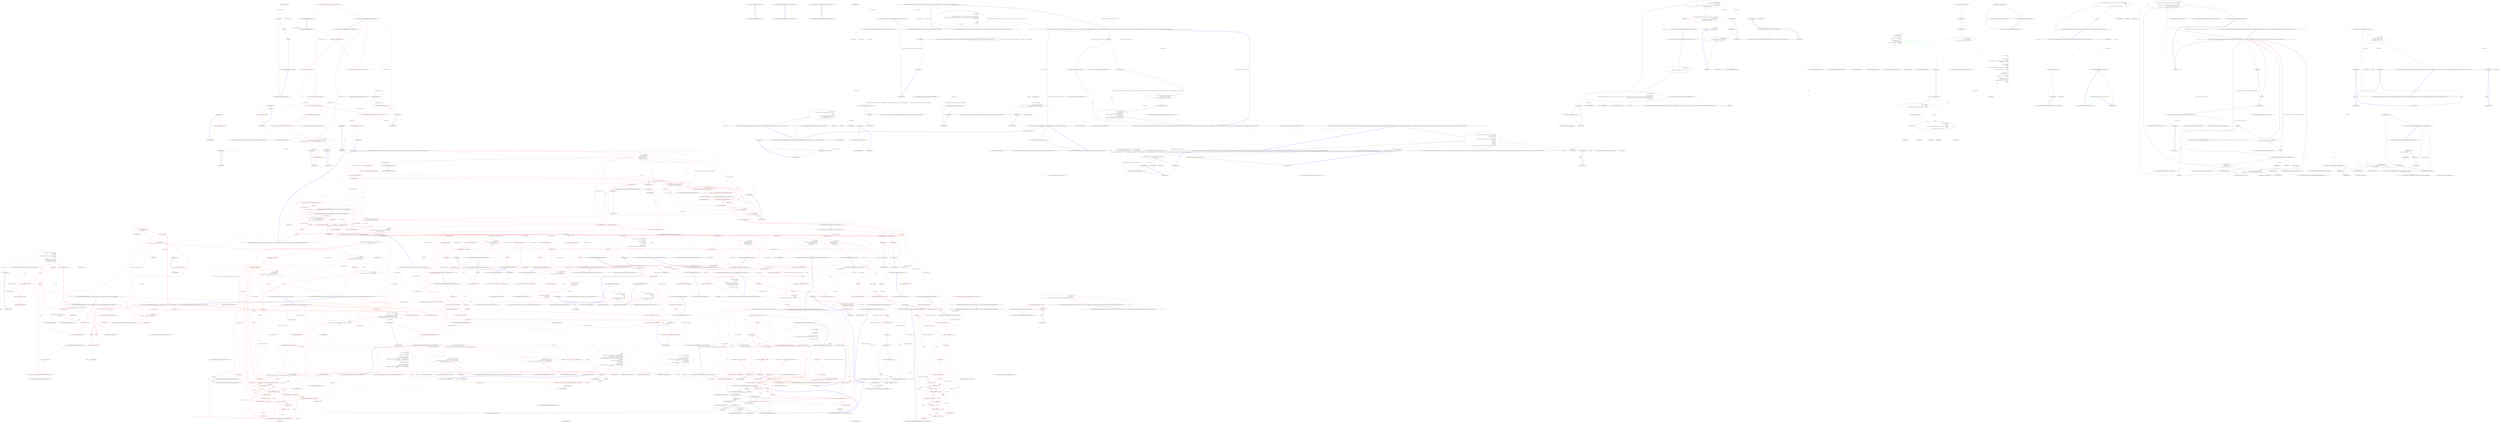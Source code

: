 digraph  {
n5 [label="CommandLine.ValueAttribute", span=""];
n0 [label="Entry CommandLine.ValueAttribute.ValueAttribute(int)", span="21-21", cluster="CommandLine.ValueAttribute.ValueAttribute(int)"];
n1 [label="this.index = index", span="23-23", cluster="CommandLine.ValueAttribute.ValueAttribute(int)"];
n2 [label="this.min = -1", span="24-24", cluster="CommandLine.ValueAttribute.ValueAttribute(int)"];
n3 [label="this.max = -1", span="25-25", cluster="CommandLine.ValueAttribute.ValueAttribute(int)"];
n4 [label="Exit CommandLine.ValueAttribute.ValueAttribute(int)", span="21-21", cluster="CommandLine.ValueAttribute.ValueAttribute(int)"];
m0_258 [label="Entry System.Text.StringBuilder.Append(char)", span="0-0", cluster="System.Text.StringBuilder.Append(char)", file="ErrorHandling.cs"];
m0_102 [label="Entry CommandLine.Text.HelpText.DefaultParsingErrorsHandler<T>(CommandLine.ParserResult<T>, CommandLine.Text.HelpText)", span="285-285", cluster="CommandLine.Text.HelpText.DefaultParsingErrorsHandler<T>(CommandLine.ParserResult<T>, CommandLine.Text.HelpText)", file="ErrorHandling.cs"];
m0_118 [label="parserResult == null", span="287-287", cluster="CommandLine.Text.HelpText.DefaultParsingErrorsHandler<T>(CommandLine.ParserResult<T>, CommandLine.Text.HelpText)", color=red, community=0, file="ErrorHandling.cs"];
m0_120 [label="current == null", span="288-288", cluster="CommandLine.Text.HelpText.DefaultParsingErrorsHandler<T>(CommandLine.ParserResult<T>, CommandLine.Text.HelpText)", color=red, community=0, file="ErrorHandling.cs"];
m0_122 [label="((NotParsed<T>)parserResult).Errors.OnlyMeaningfulOnes().Empty()", span="290-290", cluster="CommandLine.Text.HelpText.DefaultParsingErrorsHandler<T>(CommandLine.ParserResult<T>, CommandLine.Text.HelpText)", color=red, community=0, file="ErrorHandling.cs"];
m0_123 [label="return current;", span="291-291", cluster="CommandLine.Text.HelpText.DefaultParsingErrorsHandler<T>(CommandLine.ParserResult<T>, CommandLine.Text.HelpText)", color=red, community=0, file="ErrorHandling.cs"];
m0_124 [label="var errors = RenderParsingErrorsTextAsLines(parserResult,\r\n                current.SentenceBuilder.FormatError,\r\n                current.SentenceBuilder.FormatMutuallyExclusiveSetErrors,\r\n                2)", span="293-296", cluster="CommandLine.Text.HelpText.DefaultParsingErrorsHandler<T>(CommandLine.ParserResult<T>, CommandLine.Text.HelpText)", color=red, community=0, file="ErrorHandling.cs"];
m0_126 [label="return current;", span="298-298", cluster="CommandLine.Text.HelpText.DefaultParsingErrorsHandler<T>(CommandLine.ParserResult<T>, CommandLine.Text.HelpText)", color=red, community=0, file="ErrorHandling.cs"];
m0_127 [label="return current\r\n                .AddPreOptionsLine(\r\n                    string.Concat(Environment.NewLine, current.SentenceBuilder.ErrorsHeadingText()))\r\n                .AddPreOptionsLines(errors);", span="300-303", cluster="CommandLine.Text.HelpText.DefaultParsingErrorsHandler<T>(CommandLine.ParserResult<T>, CommandLine.Text.HelpText)", color=red, community=0, file="ErrorHandling.cs"];
m0_119 [label="throw new ArgumentNullException(''parserResult'');", span="287-287", cluster="CommandLine.Text.HelpText.DefaultParsingErrorsHandler<T>(CommandLine.ParserResult<T>, CommandLine.Text.HelpText)", color=red, community=0, file="ErrorHandling.cs"];
m0_121 [label="throw new ArgumentNullException(''current'');", span="288-288", cluster="CommandLine.Text.HelpText.DefaultParsingErrorsHandler<T>(CommandLine.ParserResult<T>, CommandLine.Text.HelpText)", color=red, community=0, file="ErrorHandling.cs"];
m0_125 [label="errors.Empty()", span="297-297", cluster="CommandLine.Text.HelpText.DefaultParsingErrorsHandler<T>(CommandLine.ParserResult<T>, CommandLine.Text.HelpText)", color=red, community=0, file="ErrorHandling.cs"];
m0_128 [label="Exit CommandLine.Text.HelpText.DefaultParsingErrorsHandler<T>(CommandLine.ParserResult<T>, CommandLine.Text.HelpText)", span="285-285", cluster="CommandLine.Text.HelpText.DefaultParsingErrorsHandler<T>(CommandLine.ParserResult<T>, CommandLine.Text.HelpText)", file="ErrorHandling.cs"];
m0_129 [label="Entry System.Collections.Generic.IEnumerable<TSource>.Empty<TSource>()", span="31-31", cluster="System.Collections.Generic.IEnumerable<TSource>.Empty<TSource>()", file="ErrorHandling.cs"];
m0_48 [label="Entry System.Collections.Generic.IEnumerable<CommandLine.Error>.OnlyMeaningfulOnes()", span="18-18", cluster="System.Collections.Generic.IEnumerable<CommandLine.Error>.OnlyMeaningfulOnes()", file="ErrorHandling.cs"];
m0_58 [label="Entry Unk.Any", span="", cluster="Unk.Any", file="ErrorHandling.cs"];
m0_255 [label="Entry Unk.FromJustStrict", span="", cluster="Unk.FromJustStrict", file="ErrorHandling.cs"];
m0_0 [label="Entry CommandLine.Text.HelpText.HelpText()", span="36-36", cluster="CommandLine.Text.HelpText.HelpText()", file="ErrorHandling.cs"];
m0_1 [label="Exit CommandLine.Text.HelpText.HelpText()", span="36-36", cluster="CommandLine.Text.HelpText.HelpText()", file="ErrorHandling.cs"];
m0_379 [label="Entry string.PadRight(int)", span="0-0", cluster="string.PadRight(int)", file="ErrorHandling.cs"];
m0_460 [label="Entry T.ToStringInvariant<T>()", span="15-15", cluster="T.ToStringInvariant<T>()", file="ErrorHandling.cs"];
m0_324 [label="Entry System.Tuple.Create<T1, T2>(T1, T2)", span="0-0", cluster="System.Tuple.Create<T1, T2>(T1, T2)", file="ErrorHandling.cs"];
m0_61 [label="Entry CommandLine.Text.HelpText.AddOptions<T>(CommandLine.ParserResult<T>)", span="389-389", cluster="CommandLine.Text.HelpText.AddOptions<T>(CommandLine.ParserResult<T>)", file="ErrorHandling.cs"];
m0_174 [label="result == null", span="391-391", cluster="CommandLine.Text.HelpText.AddOptions<T>(CommandLine.ParserResult<T>)", color=red, community=0, file="ErrorHandling.cs"];
m0_176 [label="return AddOptionsImpl(\r\n                GetSpecificationsFromType(result.TypeInfo.Current),\r\n                SentenceBuilder.RequiredWord(),\r\n                MaximumDisplayWidth);", span="393-396", cluster="CommandLine.Text.HelpText.AddOptions<T>(CommandLine.ParserResult<T>)", color=red, community=0, file="ErrorHandling.cs"];
m0_175 [label="throw new ArgumentNullException(''result'');", span="391-391", cluster="CommandLine.Text.HelpText.AddOptions<T>(CommandLine.ParserResult<T>)", color=red, community=0, file="ErrorHandling.cs"];
m0_177 [label="Exit CommandLine.Text.HelpText.AddOptions<T>(CommandLine.ParserResult<T>)", span="389-389", cluster="CommandLine.Text.HelpText.AddOptions<T>(CommandLine.ParserResult<T>)", file="ErrorHandling.cs"];
m0_274 [label="Entry System.Text.StringBuilder.SafeToString()", span="66-66", cluster="System.Text.StringBuilder.SafeToString()", file="ErrorHandling.cs"];
m0_273 [label="Entry System.Text.StringBuilder.AppendWhen(bool, params string[])", span="9-9", cluster="System.Text.StringBuilder.AppendWhen(bool, params string[])", file="ErrorHandling.cs"];
m0_92 [label="Entry CommandLine.TypeInfo.Create(System.Type)", span="29-29", cluster="CommandLine.TypeInfo.Create(System.Type)", file="ErrorHandling.cs"];
m0_90 [label="Entry System.Collections.Generic.IEnumerable<TSource>.Single<TSource>()", span="0-0", cluster="System.Collections.Generic.IEnumerable<TSource>.Single<TSource>()", file="ErrorHandling.cs"];
m0_402 [label="Entry System.Text.StringBuilder.AppendFormat(string, object)", span="0-0", cluster="System.Text.StringBuilder.AppendFormat(string, object)", file="ErrorHandling.cs"];
m0_135 [label="Entry CommandLine.Text.HelpText.ToString()", span="580-580", cluster="CommandLine.Text.HelpText.ToString()", file="ErrorHandling.cs"];
m0_267 [label="int ExtraLength = 10", span="582-582", cluster="CommandLine.Text.HelpText.ToString()", color=red, community=0, file="ErrorHandling.cs"];
m0_268 [label="return\r\n                new StringBuilder(\r\n                    heading.SafeLength() + copyright.SafeLength() + preOptionsHelp.SafeLength() +\r\n                        optionsHelp.SafeLength() + ExtraLength).Append(heading)\r\n                    .AppendWhen(!string.IsNullOrEmpty(copyright), Environment.NewLine, copyright)\r\n                    .AppendWhen(preOptionsHelp.Length > 0, Environment.NewLine, preOptionsHelp.ToString())\r\n                    .AppendWhen(\r\n                        optionsHelp != null && optionsHelp.Length > 0,\r\n                        Environment.NewLine,\r\n                        Environment.NewLine,\r\n                        optionsHelp.SafeToString())\r\n                    .AppendWhen(postOptionsHelp.Length > 0, Environment.NewLine, postOptionsHelp.ToString())\r\n                .ToString();", span="583-595", cluster="CommandLine.Text.HelpText.ToString()", color=red, community=1, file="ErrorHandling.cs"];
m0_269 [label="Exit CommandLine.Text.HelpText.ToString()", span="580-580", cluster="CommandLine.Text.HelpText.ToString()", file="ErrorHandling.cs"];
m0_270 [label="Entry string.SafeLength()", span="50-50", cluster="string.SafeLength()", file="ErrorHandling.cs"];
m0_139 [label="Entry CommandLine.Text.HelpText.AddPostOptionsLine(string)", span="333-333", cluster="CommandLine.Text.HelpText.AddPostOptionsLine(string)", file="ErrorHandling.cs"];
m0_140 [label="return AddLine(postOptionsHelp, value);", span="335-335", cluster="CommandLine.Text.HelpText.AddPostOptionsLine(string)", color=red, community=0, file="ErrorHandling.cs"];
m0_141 [label="Exit CommandLine.Text.HelpText.AddPostOptionsLine(string)", span="333-333", cluster="CommandLine.Text.HelpText.AddPostOptionsLine(string)", file="ErrorHandling.cs"];
m0_272 [label="Entry string.IsNullOrEmpty(string)", span="0-0", cluster="string.IsNullOrEmpty(string)", file="ErrorHandling.cs"];
m0_474 [label="Entry string.ToLowerInvariant()", span="0-0", cluster="string.ToLowerInvariant()", file="ErrorHandling.cs"];
m0_426 [label="Entry CommandLine.Text.HelpText.GetMaxOptionLength(CommandLine.Core.OptionSpecification)", span="840-840", cluster="CommandLine.Text.HelpText.GetMaxOptionLength(CommandLine.Core.OptionSpecification)", file="ErrorHandling.cs"];
m0_429 [label="var specLength = 0", span="842-842", cluster="CommandLine.Text.HelpText.GetMaxOptionLength(CommandLine.Core.OptionSpecification)", color=red, community=0, file="ErrorHandling.cs"];
m0_430 [label="var hasShort = spec.ShortName.Length > 0", span="844-844", cluster="CommandLine.Text.HelpText.GetMaxOptionLength(CommandLine.Core.OptionSpecification)", color=red, community=0, file="ErrorHandling.cs"];
m0_431 [label="var hasLong = spec.LongName.Length > 0", span="845-845", cluster="CommandLine.Text.HelpText.GetMaxOptionLength(CommandLine.Core.OptionSpecification)", color=red, community=0, file="ErrorHandling.cs"];
m0_433 [label="spec.MetaValue.Length > 0", span="848-848", cluster="CommandLine.Text.HelpText.GetMaxOptionLength(CommandLine.Core.OptionSpecification)", color=red, community=0, file="ErrorHandling.cs"];
m0_434 [label="metaLength = spec.MetaValue.Length + 1", span="849-849", cluster="CommandLine.Text.HelpText.GetMaxOptionLength(CommandLine.Core.OptionSpecification)", color=red, community=0, file="ErrorHandling.cs"];
m0_441 [label="specLength += spec.LongName.Length", span="862-862", cluster="CommandLine.Text.HelpText.GetMaxOptionLength(CommandLine.Core.OptionSpecification)", color=red, community=0, file="ErrorHandling.cs"];
m0_436 [label="++specLength", span="853-853", cluster="CommandLine.Text.HelpText.GetMaxOptionLength(CommandLine.Core.OptionSpecification)", color=red, community=0, file="ErrorHandling.cs"];
m0_446 [label="specLength += 2", span="870-870", cluster="CommandLine.Text.HelpText.GetMaxOptionLength(CommandLine.Core.OptionSpecification)", color=red, community=0, file="ErrorHandling.cs"];
m0_447 [label="return specLength;", span="872-872", cluster="CommandLine.Text.HelpText.GetMaxOptionLength(CommandLine.Core.OptionSpecification)", color=red, community=0, file="ErrorHandling.cs"];
m0_435 [label=hasShort, span="851-851", cluster="CommandLine.Text.HelpText.GetMaxOptionLength(CommandLine.Core.OptionSpecification)", color=red, community=0, file="ErrorHandling.cs"];
m0_445 [label="hasShort && hasLong", span="869-869", cluster="CommandLine.Text.HelpText.GetMaxOptionLength(CommandLine.Core.OptionSpecification)", color=red, community=0, file="ErrorHandling.cs"];
m0_432 [label="var metaLength = 0", span="847-847", cluster="CommandLine.Text.HelpText.GetMaxOptionLength(CommandLine.Core.OptionSpecification)", color=red, community=0, file="ErrorHandling.cs"];
m0_440 [label=hasLong, span="860-860", cluster="CommandLine.Text.HelpText.GetMaxOptionLength(CommandLine.Core.OptionSpecification)", color=red, community=0, file="ErrorHandling.cs"];
m0_439 [label="specLength += metaLength", span="857-857", cluster="CommandLine.Text.HelpText.GetMaxOptionLength(CommandLine.Core.OptionSpecification)", color=red, community=0, file="ErrorHandling.cs"];
m0_444 [label="specLength += metaLength", span="866-866", cluster="CommandLine.Text.HelpText.GetMaxOptionLength(CommandLine.Core.OptionSpecification)", color=red, community=0, file="ErrorHandling.cs"];
m0_437 [label=AddDashesToOption, span="854-854", cluster="CommandLine.Text.HelpText.GetMaxOptionLength(CommandLine.Core.OptionSpecification)", color=red, community=0, file="ErrorHandling.cs"];
m0_438 [label="++specLength", span="855-855", cluster="CommandLine.Text.HelpText.GetMaxOptionLength(CommandLine.Core.OptionSpecification)", color=red, community=0, file="ErrorHandling.cs"];
m0_442 [label=AddDashesToOption, span="863-863", cluster="CommandLine.Text.HelpText.GetMaxOptionLength(CommandLine.Core.OptionSpecification)", color=red, community=0, file="ErrorHandling.cs"];
m0_443 [label="specLength += 2", span="864-864", cluster="CommandLine.Text.HelpText.GetMaxOptionLength(CommandLine.Core.OptionSpecification)", color=red, community=0, file="ErrorHandling.cs"];
m0_448 [label="Exit CommandLine.Text.HelpText.GetMaxOptionLength(CommandLine.Core.OptionSpecification)", span="840-840", cluster="CommandLine.Text.HelpText.GetMaxOptionLength(CommandLine.Core.OptionSpecification)", file="ErrorHandling.cs"];
m0_259 [label="Entry CommandLine.Text.Example.GetFormatStylesOrDefault()", span="124-124", cluster="CommandLine.Text.Example.GetFormatStylesOrDefault()", file="ErrorHandling.cs"];
m0_325 [label="return (from verbTuple in Verb.SelectFromTypes(types)\r\n                    select\r\n                        OptionSpecification.NewSwitch(\r\n                            string.Empty,\r\n                            verbTuple.Item1.Name,\r\n                            false,\r\n                            verbTuple.Item1.HelpText,\r\n                            string.Empty)).Concat(new[] { MakeHelpEntry(), MakeVersionEntry() });", span="665-672", cluster="CommandLine.Text.HelpText.AdaptVerbsToSpecifications(System.Collections.Generic.IEnumerable<System.Type>)", color=red, community=1, file="ErrorHandling.cs"];
m0_187 [label="Entry CommandLine.Text.HelpText.AdaptVerbsToSpecifications(System.Collections.Generic.IEnumerable<System.Type>)", span="663-663", cluster="CommandLine.Text.HelpText.AdaptVerbsToSpecifications(System.Collections.Generic.IEnumerable<System.Type>)", file="ErrorHandling.cs"];
m0_326 [label="Exit CommandLine.Text.HelpText.AdaptVerbsToSpecifications(System.Collections.Generic.IEnumerable<System.Type>)", span="663-663", cluster="CommandLine.Text.HelpText.AdaptVerbsToSpecifications(System.Collections.Generic.IEnumerable<System.Type>)", file="ErrorHandling.cs"];
m0_381 [label="Entry string.Trim()", span="0-0", cluster="string.Trim()", file="ErrorHandling.cs"];
m0_271 [label="Entry System.Text.StringBuilder.SafeLength()", span="73-73", cluster="System.Text.StringBuilder.SafeLength()", file="ErrorHandling.cs"];
m0_327 [label="Entry CommandLine.Core.Verb.SelectFromTypes(System.Collections.Generic.IEnumerable<System.Type>)", span="40-40", cluster="CommandLine.Core.Verb.SelectFromTypes(System.Collections.Generic.IEnumerable<System.Type>)", file="ErrorHandling.cs"];
m0_380 [label="Entry string.FormatInvariant(params object[])", span="25-25", cluster="string.FormatInvariant(params object[])", file="ErrorHandling.cs"];
m0_23 [label="Entry System.ArgumentNullException.ArgumentNullException(string)", span="0-0", cluster="System.ArgumentNullException.ArgumentNullException(string)", file="ErrorHandling.cs"];
m0_299 [label="Entry string.Substring(int)", span="0-0", cluster="string.Substring(int)", file="ErrorHandling.cs"];
m0_200 [label="Entry CommandLine.Text.HelpText.RenderParsingErrorsText<T>(CommandLine.ParserResult<T>, System.Func<CommandLine.Error, string>, System.Func<System.Collections.Generic.IEnumerable<CommandLine.MutuallyExclusiveSetError>, string>, int)", span="458-458", cluster="CommandLine.Text.HelpText.RenderParsingErrorsText<T>(CommandLine.ParserResult<T>, System.Func<CommandLine.Error, string>, System.Func<System.Collections.Generic.IEnumerable<CommandLine.MutuallyExclusiveSetError>, string>, int)", file="ErrorHandling.cs"];
m0_201 [label="return string.Join(\r\n                Environment.NewLine,\r\n                RenderParsingErrorsTextAsLines(parserResult, formatError, formatMutuallyExclusiveSetErrors, indent));", span="464-466", cluster="CommandLine.Text.HelpText.RenderParsingErrorsText<T>(CommandLine.ParserResult<T>, System.Func<CommandLine.Error, string>, System.Func<System.Collections.Generic.IEnumerable<CommandLine.MutuallyExclusiveSetError>, string>, int)", color=red, community=0, file="ErrorHandling.cs"];
m0_202 [label="Exit CommandLine.Text.HelpText.RenderParsingErrorsText<T>(CommandLine.ParserResult<T>, System.Func<CommandLine.Error, string>, System.Func<System.Collections.Generic.IEnumerable<CommandLine.MutuallyExclusiveSetError>, string>, int)", span="458-458", cluster="CommandLine.Text.HelpText.RenderParsingErrorsText<T>(CommandLine.ParserResult<T>, System.Func<CommandLine.Error, string>, System.Func<System.Collections.Generic.IEnumerable<CommandLine.MutuallyExclusiveSetError>, string>, int)", file="ErrorHandling.cs"];
m0_315 [label="Entry System.Type.GetUsageData()", span="38-38", cluster="System.Type.GetUsageData()", file="ErrorHandling.cs"];
m0_401 [label="Entry System.Text.StringBuilder.AppendWhen(bool, params char[])", span="18-18", cluster="System.Text.StringBuilder.AppendWhen(bool, params char[])", file="ErrorHandling.cs"];
m0_59 [label="Entry System.Collections.Generic.IEnumerable<TSource>.ToArray<TSource>()", span="0-0", cluster="System.Collections.Generic.IEnumerable<TSource>.ToArray<TSource>()", file="ErrorHandling.cs"];
m0_256 [label="Entry CommandLine.Infrastructure.ReflectionHelper.GetAssemblyName()", span="23-23", cluster="CommandLine.Infrastructure.ReflectionHelper.GetAssemblyName()", file="ErrorHandling.cs"];
m0_51 [label="Entry CommandLine.Infrastructure.ReflectionHelper.GetAttribute<TAttribute>()", span="12-12", cluster="CommandLine.Infrastructure.ReflectionHelper.GetAttribute<TAttribute>()", file="ErrorHandling.cs"];
m0_130 [label="Entry CommandLine.Text.HelpText.RenderParsingErrorsTextAsLines<T>(CommandLine.ParserResult<T>, System.Func<CommandLine.Error, string>, System.Func<System.Collections.Generic.IEnumerable<CommandLine.MutuallyExclusiveSetError>, string>, int)", span="477-477", cluster="CommandLine.Text.HelpText.RenderParsingErrorsTextAsLines<T>(CommandLine.ParserResult<T>, System.Func<CommandLine.Error, string>, System.Func<System.Collections.Generic.IEnumerable<CommandLine.MutuallyExclusiveSetError>, string>, int)", file="ErrorHandling.cs"];
m0_204 [label="parserResult == null", span="483-483", cluster="CommandLine.Text.HelpText.RenderParsingErrorsTextAsLines<T>(CommandLine.ParserResult<T>, System.Func<CommandLine.Error, string>, System.Func<System.Collections.Generic.IEnumerable<CommandLine.MutuallyExclusiveSetError>, string>, int)", color=red, community=0, file="ErrorHandling.cs"];
m0_208 [label="yield break;", span="488-488", cluster="CommandLine.Text.HelpText.RenderParsingErrorsTextAsLines<T>(CommandLine.ParserResult<T>, System.Func<CommandLine.Error, string>, System.Func<System.Collections.Generic.IEnumerable<CommandLine.MutuallyExclusiveSetError>, string>, int)", color=red, community=0, file="ErrorHandling.cs"];
m0_211 [label="yield return line.ToString();", span="495-495", cluster="CommandLine.Text.HelpText.RenderParsingErrorsTextAsLines<T>(CommandLine.ParserResult<T>, System.Func<CommandLine.Error, string>, System.Func<System.Collections.Generic.IEnumerable<CommandLine.MutuallyExclusiveSetError>, string>, int)", color=red, community=0, file="ErrorHandling.cs"];
m0_216 [label="yield return line;", span="506-506", cluster="CommandLine.Text.HelpText.RenderParsingErrorsTextAsLines<T>(CommandLine.ParserResult<T>, System.Func<CommandLine.Error, string>, System.Func<System.Collections.Generic.IEnumerable<CommandLine.MutuallyExclusiveSetError>, string>, int)", color=red, community=0, file="ErrorHandling.cs"];
m0_206 [label="var meaningfulErrors =\r\n                ((NotParsed<T>)parserResult).Errors.OnlyMeaningfulOnes()", span="485-486", cluster="CommandLine.Text.HelpText.RenderParsingErrorsTextAsLines<T>(CommandLine.ParserResult<T>, System.Func<CommandLine.Error, string>, System.Func<System.Collections.Generic.IEnumerable<CommandLine.MutuallyExclusiveSetError>, string>, int)", color=red, community=0, file="ErrorHandling.cs"];
m0_210 [label="var line = new StringBuilder(indent.Spaces())\r\n                    .Append(formatError(error))", span="493-494", cluster="CommandLine.Text.HelpText.RenderParsingErrorsTextAsLines<T>(CommandLine.ParserResult<T>, System.Func<CommandLine.Error, string>, System.Func<System.Collections.Generic.IEnumerable<CommandLine.MutuallyExclusiveSetError>, string>, int)", color=red, community=0, file="ErrorHandling.cs"];
m0_212 [label="var mutuallyErrs = \r\n                formatMutuallyExclusiveSetErrors(\r\n                    meaningfulErrors.OfType<MutuallyExclusiveSetError>())", span="498-500", cluster="CommandLine.Text.HelpText.RenderParsingErrorsTextAsLines<T>(CommandLine.ParserResult<T>, System.Func<CommandLine.Error, string>, System.Func<System.Collections.Generic.IEnumerable<CommandLine.MutuallyExclusiveSetError>, string>, int)", color=red, community=0, file="ErrorHandling.cs"];
m0_205 [label="throw new ArgumentNullException(''parserResult'');", span="483-483", cluster="CommandLine.Text.HelpText.RenderParsingErrorsTextAsLines<T>(CommandLine.ParserResult<T>, System.Func<CommandLine.Error, string>, System.Func<System.Collections.Generic.IEnumerable<CommandLine.MutuallyExclusiveSetError>, string>, int)", color=red, community=0, file="ErrorHandling.cs"];
m0_207 [label="meaningfulErrors.Empty()", span="487-487", cluster="CommandLine.Text.HelpText.RenderParsingErrorsTextAsLines<T>(CommandLine.ParserResult<T>, System.Func<CommandLine.Error, string>, System.Func<System.Collections.Generic.IEnumerable<CommandLine.MutuallyExclusiveSetError>, string>, int)", color=red, community=0, file="ErrorHandling.cs"];
m0_209 [label="meaningfulErrors\r\n                .Where(e => e.Tag != ErrorType.MutuallyExclusiveSetError)", span="490-491", cluster="CommandLine.Text.HelpText.RenderParsingErrorsTextAsLines<T>(CommandLine.ParserResult<T>, System.Func<CommandLine.Error, string>, System.Func<System.Collections.Generic.IEnumerable<CommandLine.MutuallyExclusiveSetError>, string>, int)", color=red, community=0, file="ErrorHandling.cs"];
m0_213 [label="mutuallyErrs.Length > 0", span="501-501", cluster="CommandLine.Text.HelpText.RenderParsingErrorsTextAsLines<T>(CommandLine.ParserResult<T>, System.Func<CommandLine.Error, string>, System.Func<System.Collections.Generic.IEnumerable<CommandLine.MutuallyExclusiveSetError>, string>, int)", color=red, community=0, file="ErrorHandling.cs"];
m0_214 [label="var lines = mutuallyErrs\r\n                    .Split(new[] { Environment.NewLine }, StringSplitOptions.None)", span="503-504", cluster="CommandLine.Text.HelpText.RenderParsingErrorsTextAsLines<T>(CommandLine.ParserResult<T>, System.Func<CommandLine.Error, string>, System.Func<System.Collections.Generic.IEnumerable<CommandLine.MutuallyExclusiveSetError>, string>, int)", color=red, community=0, file="ErrorHandling.cs"];
m0_215 [label=lines, span="505-505", cluster="CommandLine.Text.HelpText.RenderParsingErrorsTextAsLines<T>(CommandLine.ParserResult<T>, System.Func<CommandLine.Error, string>, System.Func<System.Collections.Generic.IEnumerable<CommandLine.MutuallyExclusiveSetError>, string>, int)", color=red, community=0, file="ErrorHandling.cs"];
m0_217 [label="Exit CommandLine.Text.HelpText.RenderParsingErrorsTextAsLines<T>(CommandLine.ParserResult<T>, System.Func<CommandLine.Error, string>, System.Func<System.Collections.Generic.IEnumerable<CommandLine.MutuallyExclusiveSetError>, string>, int)", span="477-477", cluster="CommandLine.Text.HelpText.RenderParsingErrorsTextAsLines<T>(CommandLine.ParserResult<T>, System.Func<CommandLine.Error, string>, System.Func<System.Collections.Generic.IEnumerable<CommandLine.MutuallyExclusiveSetError>, string>, int)", file="ErrorHandling.cs"];
m0_340 [label="Entry CommandLine.Text.HelpText.AddOption(string, int, CommandLine.Core.Specification, int)", span="720-720", cluster="CommandLine.Text.HelpText.AddOption(string, int, CommandLine.Core.Specification, int)", file="ErrorHandling.cs"];
m0_348 [label="optionsHelp.Append(''  '')", span="722-722", cluster="CommandLine.Text.HelpText.AddOption(string, int, CommandLine.Core.Specification, int)", color=red, community=0, file="ErrorHandling.cs"];
m0_349 [label="var name = new StringBuilder(maxLength)\r\n                .BimapIf(\r\n                    specification.Tag == SpecificationType.Option,\r\n                    it => it.Append(AddOptionName(maxLength, (OptionSpecification)specification)),\r\n                    it => it.Append(AddValueName(maxLength, (ValueSpecification)specification)))", span="723-727", cluster="CommandLine.Text.HelpText.AddOption(string, int, CommandLine.Core.Specification, int)", color=red, community=0, file="ErrorHandling.cs"];
m0_350 [label="optionsHelp\r\n                .Append(name.Length < maxLength ? name.ToString().PadRight(maxLength) : name.ToString())\r\n                .Append(''    '')", span="729-731", cluster="CommandLine.Text.HelpText.AddOption(string, int, CommandLine.Core.Specification, int)", color=red, community=0, file="ErrorHandling.cs"];
m0_351 [label="var optionHelpText = specification.HelpText", span="733-733", cluster="CommandLine.Text.HelpText.AddOption(string, int, CommandLine.Core.Specification, int)", color=red, community=0, file="ErrorHandling.cs"];
m0_352 [label="addEnumValuesToHelpText && specification.EnumValues.Any()", span="735-735", cluster="CommandLine.Text.HelpText.AddOption(string, int, CommandLine.Core.Specification, int)", color=red, community=0, file="ErrorHandling.cs"];
m0_353 [label="optionHelpText += '' Valid values: '' + string.Join('', '', specification.EnumValues)", span="736-736", cluster="CommandLine.Text.HelpText.AddOption(string, int, CommandLine.Core.Specification, int)", color=red, community=0, file="ErrorHandling.cs"];
m0_354 [label="specification.DefaultValue.Do(\r\n                defaultValue => optionHelpText = ''(Default: {0}) ''.FormatInvariant(FormatDefaultValue(defaultValue)) + optionHelpText)", span="738-739", cluster="CommandLine.Text.HelpText.AddOption(string, int, CommandLine.Core.Specification, int)", color=red, community=0, file="ErrorHandling.cs"];
m0_355 [label="specification.Required", span="741-741", cluster="CommandLine.Text.HelpText.AddOption(string, int, CommandLine.Core.Specification, int)", color=red, community=0, file="ErrorHandling.cs"];
m0_356 [label="optionHelpText = ''{0} ''.FormatInvariant(requiredWord) + optionHelpText", span="742-742", cluster="CommandLine.Text.HelpText.AddOption(string, int, CommandLine.Core.Specification, int)", color=red, community=0, file="ErrorHandling.cs"];
m0_362 [label="words[i].Length < (widthOfHelpText - wordBuffer)", span="752-752", cluster="CommandLine.Text.HelpText.AddOption(string, int, CommandLine.Core.Specification, int)", color=red, community=0, file="ErrorHandling.cs"];
m0_365 [label="(widthOfHelpText - wordBuffer) > 1 && i != words.Length - 1", span="756-756", cluster="CommandLine.Text.HelpText.AddOption(string, int, CommandLine.Core.Specification, int)", color=red, community=0, file="ErrorHandling.cs"];
m0_368 [label="words[i].Length >= widthOfHelpText && wordBuffer == 0", span="762-762", cluster="CommandLine.Text.HelpText.AddOption(string, int, CommandLine.Core.Specification, int)", color=red, community=0, file="ErrorHandling.cs"];
m0_369 [label="optionsHelp.Append(words[i].Substring(0, widthOfHelpText))", span="764-764", cluster="CommandLine.Text.HelpText.AddOption(string, int, CommandLine.Core.Specification, int)", color=red, community=0, file="ErrorHandling.cs"];
m0_370 [label="wordBuffer = widthOfHelpText", span="765-765", cluster="CommandLine.Text.HelpText.AddOption(string, int, CommandLine.Core.Specification, int)", color=red, community=0, file="ErrorHandling.cs"];
m0_373 [label="optionsHelp.AppendWhen(optionHelpText.Length > 0, Environment.NewLine,\r\n                        new string(' ', maxLength + 6))", span="773-774", cluster="CommandLine.Text.HelpText.AddOption(string, int, CommandLine.Core.Specification, int)", color=red, community=0, file="ErrorHandling.cs"];
m0_374 [label="optionHelpText.Length > widthOfHelpText", span="776-776", cluster="CommandLine.Text.HelpText.AddOption(string, int, CommandLine.Core.Specification, int)", color=red, community=0, file="ErrorHandling.cs"];
m0_357 [label="!string.IsNullOrEmpty(optionHelpText)", span="744-744", cluster="CommandLine.Text.HelpText.AddOption(string, int, CommandLine.Core.Specification, int)", color=red, community=0, file="ErrorHandling.cs"];
m0_359 [label="var words = optionHelpText.Split(' ')", span="749-749", cluster="CommandLine.Text.HelpText.AddOption(string, int, CommandLine.Core.Specification, int)", color=red, community=0, file="ErrorHandling.cs"];
m0_372 [label="optionHelpText = optionHelpText.Substring(Math.Min(wordBuffer, optionHelpText.Length)).Trim()", span="772-772", cluster="CommandLine.Text.HelpText.AddOption(string, int, CommandLine.Core.Specification, int)", color=red, community=0, file="ErrorHandling.cs"];
m0_375 [label="optionsHelp\r\n                .Append(optionHelpText)\r\n                .Append(Environment.NewLine)\r\n                .AppendWhen(additionalNewLineAfterOption, Environment.NewLine)", span="779-782", cluster="CommandLine.Text.HelpText.AddOption(string, int, CommandLine.Core.Specification, int)", color=red, community=0, file="ErrorHandling.cs"];
m0_358 [label="var wordBuffer = 0", span="748-748", cluster="CommandLine.Text.HelpText.AddOption(string, int, CommandLine.Core.Specification, int)", color=red, community=0, file="ErrorHandling.cs"];
m0_364 [label="wordBuffer += words[i].Length", span="755-755", cluster="CommandLine.Text.HelpText.AddOption(string, int, CommandLine.Core.Specification, int)", color=red, community=0, file="ErrorHandling.cs"];
m0_360 [label="var i = 0", span="750-750", cluster="CommandLine.Text.HelpText.AddOption(string, int, CommandLine.Core.Specification, int)", color=red, community=0, file="ErrorHandling.cs"];
m0_361 [label="i < words.Length", span="750-750", cluster="CommandLine.Text.HelpText.AddOption(string, int, CommandLine.Core.Specification, int)", color=red, community=0, file="ErrorHandling.cs"];
m0_363 [label="optionsHelp.Append(words[i])", span="754-754", cluster="CommandLine.Text.HelpText.AddOption(string, int, CommandLine.Core.Specification, int)", color=red, community=0, file="ErrorHandling.cs"];
m0_371 [label="i++", span="750-750", cluster="CommandLine.Text.HelpText.AddOption(string, int, CommandLine.Core.Specification, int)", color=red, community=0, file="ErrorHandling.cs"];
m0_367 [label="wordBuffer++", span="759-759", cluster="CommandLine.Text.HelpText.AddOption(string, int, CommandLine.Core.Specification, int)", color=red, community=0, file="ErrorHandling.cs"];
m0_366 [label="optionsHelp.Append('' '')", span="758-758", cluster="CommandLine.Text.HelpText.AddOption(string, int, CommandLine.Core.Specification, int)", color=red, community=0, file="ErrorHandling.cs"];
m0_376 [label="return this;", span="784-784", cluster="CommandLine.Text.HelpText.AddOption(string, int, CommandLine.Core.Specification, int)", color=red, community=0, file="ErrorHandling.cs"];
m0_377 [label="Exit CommandLine.Text.HelpText.AddOption(string, int, CommandLine.Core.Specification, int)", span="720-720", cluster="CommandLine.Text.HelpText.AddOption(string, int, CommandLine.Core.Specification, int)", file="ErrorHandling.cs"];
m0_344 [label="Exit CommandLine.Text.HelpText.MakeVersionEntry()", span="703-703", cluster="CommandLine.Text.HelpText.MakeVersionEntry()", file="ErrorHandling.cs"];
m0_307 [label="Entry CommandLine.Text.HelpText.MakeVersionEntry()", span="703-703", cluster="CommandLine.Text.HelpText.MakeVersionEntry()", file="ErrorHandling.cs"];
m0_343 [label="return OptionSpecification.NewSwitch(\r\n                string.Empty,\r\n                ''version'',\r\n                false,\r\n                sentenceBuilder.VersionCommandText(AddDashesToOption),\r\n                string.Empty);", span="705-710", cluster="CommandLine.Text.HelpText.MakeVersionEntry()", color=red, community=0, file="ErrorHandling.cs"];
m0_403 [label="Entry System.Text.StringBuilder.AppendFormatWhen(bool, string, params object[])", span="27-27", cluster="System.Text.StringBuilder.AppendFormatWhen(bool, string, params object[])", file="ErrorHandling.cs"];
m0_131 [label="Entry string.Concat(string, string)", span="0-0", cluster="string.Concat(string, string)", file="ErrorHandling.cs"];
m0_422 [label="Entry lambda expression", span="829-836", cluster="lambda expression", file="ErrorHandling.cs"];
m0_63 [label="license.AddToHelpText(auto, true)", span="220-220", cluster="lambda expression", color=red, community=0, file="ErrorHandling.cs"];
m0_67 [label="usage.AddToHelpText(auto, true)", span="233-233", cluster="lambda expression", color=red, community=0, file="ErrorHandling.cs"];
m0_70 [label="auto.AddPreOptionsLines(lines)", span="236-236", cluster="lambda expression", color=red, community=0, file="ErrorHandling.cs"];
m0_62 [label="Entry lambda expression", span="220-220", cluster="lambda expression", file="ErrorHandling.cs"];
m0_66 [label="Entry lambda expression", span="233-233", cluster="lambda expression", file="ErrorHandling.cs"];
m0_69 [label="Entry lambda expression", span="236-236", cluster="lambda expression", file="ErrorHandling.cs"];
m0_73 [label="Entry lambda expression", span="239-239", cluster="lambda expression", file="ErrorHandling.cs"];
m0_64 [label="Exit lambda expression", span="220-220", cluster="lambda expression", file="ErrorHandling.cs"];
m0_68 [label="Exit lambda expression", span="233-233", cluster="lambda expression", file="ErrorHandling.cs"];
m0_71 [label="Exit lambda expression", span="236-236", cluster="lambda expression", file="ErrorHandling.cs"];
m0_74 [label="e.Tag == ErrorType.NoVerbSelectedError", span="239-239", cluster="lambda expression", color=red, community=0, file="ErrorHandling.cs"];
m0_75 [label="Exit lambda expression", span="239-239", cluster="lambda expression", file="ErrorHandling.cs"];
m0_100 [label="DefaultParsingErrorsHandler(parserResult, current)", span="271-271", cluster="lambda expression", color=red, community=0, file="ErrorHandling.cs"];
m0_113 [label="DefaultParsingErrorsHandler(parserResult, current)", span="277-277", cluster="lambda expression", color=red, community=0, file="ErrorHandling.cs"];
m0_93 [label="Entry lambda expression", span="267-267", cluster="lambda expression", file="ErrorHandling.cs"];
m0_96 [label="Entry lambda expression", span="270-270", cluster="lambda expression", file="ErrorHandling.cs"];
m0_107 [label="DefaultParsingErrorsHandler(pr, current)", span="276-276", cluster="lambda expression", color=red, community=0, file="ErrorHandling.cs"];
m0_99 [label="Entry lambda expression", span="271-271", cluster="lambda expression", file="ErrorHandling.cs"];
m0_103 [label="Entry lambda expression", span="271-271", cluster="lambda expression", file="ErrorHandling.cs"];
m0_106 [label="Entry lambda expression", span="276-276", cluster="lambda expression", file="ErrorHandling.cs"];
m0_109 [label="Entry lambda expression", span="276-276", cluster="lambda expression", file="ErrorHandling.cs"];
m0_112 [label="Entry lambda expression", span="277-277", cluster="lambda expression", file="ErrorHandling.cs"];
m0_115 [label="Entry lambda expression", span="277-277", cluster="lambda expression", file="ErrorHandling.cs"];
m0_94 [label="e.Tag == ErrorType.VersionRequestedError", span="267-267", cluster="lambda expression", color=red, community=0, file="ErrorHandling.cs"];
m0_95 [label="Exit lambda expression", span="267-267", cluster="lambda expression", file="ErrorHandling.cs"];
m0_97 [label="e.Tag == ErrorType.HelpVerbRequestedError", span="270-270", cluster="lambda expression", color=red, community=0, file="ErrorHandling.cs"];
m0_98 [label="Exit lambda expression", span="270-270", cluster="lambda expression", file="ErrorHandling.cs"];
m0_101 [label="Exit lambda expression", span="271-271", cluster="lambda expression", file="ErrorHandling.cs"];
m0_104 [label=e, span="271-271", cluster="lambda expression", color=red, community=0, file="ErrorHandling.cs"];
m0_105 [label="Exit lambda expression", span="271-271", cluster="lambda expression", file="ErrorHandling.cs"];
m0_108 [label="Exit lambda expression", span="276-276", cluster="lambda expression", file="ErrorHandling.cs"];
m0_110 [label=e, span="276-276", cluster="lambda expression", color=red, community=1, file="ErrorHandling.cs"];
m0_111 [label="Exit lambda expression", span="276-276", cluster="lambda expression", file="ErrorHandling.cs"];
m0_114 [label="Exit lambda expression", span="277-277", cluster="lambda expression", file="ErrorHandling.cs"];
m0_116 [label=e, span="277-277", cluster="lambda expression", color=red, community=0, file="ErrorHandling.cs"];
m0_117 [label="Exit lambda expression", span="277-277", cluster="lambda expression", file="ErrorHandling.cs"];
m0_147 [label="Entry lambda expression", span="345-345", cluster="lambda expression", file="ErrorHandling.cs"];
m0_148 [label="AddPreOptionsLine(line)", span="345-345", cluster="lambda expression", color=red, community=0, file="ErrorHandling.cs"];
m0_149 [label="Exit lambda expression", span="345-345", cluster="lambda expression", file="ErrorHandling.cs"];
m0_154 [label="Entry lambda expression", span="356-356", cluster="lambda expression", file="ErrorHandling.cs"];
m0_155 [label="AddPostOptionsLine(line)", span="356-356", cluster="lambda expression", color=red, community=0, file="ErrorHandling.cs"];
m0_156 [label="Exit lambda expression", span="356-356", cluster="lambda expression", file="ErrorHandling.cs"];
m0_163 [label="Entry lambda expression", span="368-368", cluster="lambda expression", file="ErrorHandling.cs"];
m0_164 [label="AddPreOptionsLine(line)", span="368-368", cluster="lambda expression", color=red, community=0, file="ErrorHandling.cs"];
m0_165 [label="Exit lambda expression", span="368-368", cluster="lambda expression", file="ErrorHandling.cs"];
m0_171 [label="Entry lambda expression", span="380-380", cluster="lambda expression", file="ErrorHandling.cs"];
m0_172 [label="AddPostOptionsLine(line)", span="380-380", cluster="lambda expression", color=red, community=0, file="ErrorHandling.cs"];
m0_173 [label="Exit lambda expression", span="380-380", cluster="lambda expression", file="ErrorHandling.cs"];
m0_224 [label="Entry lambda expression", span="491-491", cluster="lambda expression", file="ErrorHandling.cs"];
m0_225 [label="e.Tag != ErrorType.MutuallyExclusiveSetError", span="491-491", cluster="lambda expression", color=red, community=0, file="ErrorHandling.cs"];
m0_226 [label="Exit lambda expression", span="491-491", cluster="lambda expression", file="ErrorHandling.cs"];
m0_231 [label="Entry lambda expression", span="518-518", cluster="lambda expression", file="ErrorHandling.cs"];
m0_232 [label=example, span="518-518", cluster="lambda expression", color=red, community=0, file="ErrorHandling.cs"];
m0_233 [label="Exit lambda expression", span="518-518", cluster="lambda expression", file="ErrorHandling.cs"];
m0_263 [label="config.PreferShortName = s.PreferShortName", span="567-567", cluster="lambda expression", color=red, community=0, file="ErrorHandling.cs"];
m0_264 [label="config.GroupSwitches = s.GroupSwitches", span="568-568", cluster="lambda expression", color=red, community=0, file="ErrorHandling.cs"];
m0_265 [label="config.UseEqualToken = s.UseEqualToken", span="569-569", cluster="lambda expression", color=red, community=0, file="ErrorHandling.cs"];
m0_262 [label="Entry lambda expression", span="565-570", cluster="lambda expression", file="ErrorHandling.cs"];
m0_266 [label="Exit lambda expression", span="565-570", cluster="lambda expression", file="ErrorHandling.cs"];
m0_310 [label="Entry lambda expression", span="642-642", cluster="lambda expression", file="ErrorHandling.cs"];
m0_311 [label="v.Index", span="642-642", cluster="lambda expression", color=red, community=0, file="ErrorHandling.cs"];
m0_312 [label="Exit lambda expression", span="642-642", cluster="lambda expression", file="ErrorHandling.cs"];
m0_317 [label="Entry lambda expression", span="651-660", cluster="lambda expression", file="ErrorHandling.cs"];
m0_318 [label="var prop = tuple.Item1", span="653-653", cluster="lambda expression", color=red, community=0, file="ErrorHandling.cs"];
m0_319 [label="var attr = tuple.Item2", span="654-654", cluster="lambda expression", color=red, community=0, file="ErrorHandling.cs"];
m0_320 [label="var examples = (IEnumerable<Example>)prop\r\n                        .GetValue(null, BindingFlags.Public | BindingFlags.Static | BindingFlags.GetProperty, null, null, null)", span="656-657", cluster="lambda expression", color=red, community=0, file="ErrorHandling.cs"];
m0_321 [label="return Tuple.Create(attr, examples);", span="659-659", cluster="lambda expression", color=red, community=0, file="ErrorHandling.cs"];
m0_322 [label="Exit lambda expression", span="651-660", cluster="lambda expression", file="ErrorHandling.cs"];
m0_338 [label="AddOption(requiredWord, maxLength, option, remainingSpace)", span="688-688", cluster="lambda expression", color=red, community=0, file="ErrorHandling.cs"];
m0_337 [label="Entry lambda expression", span="687-688", cluster="lambda expression", file="ErrorHandling.cs"];
m0_339 [label="Exit lambda expression", span="687-688", cluster="lambda expression", file="ErrorHandling.cs"];
m0_384 [label="it.Append(AddOptionName(maxLength, (OptionSpecification)specification))", span="726-726", cluster="lambda expression", color=red, community=0, file="ErrorHandling.cs"];
m0_388 [label="it.Append(AddValueName(maxLength, (ValueSpecification)specification))", span="727-727", cluster="lambda expression", color=red, community=0, file="ErrorHandling.cs"];
m0_383 [label="Entry lambda expression", span="726-726", cluster="lambda expression", file="ErrorHandling.cs"];
m0_387 [label="Entry lambda expression", span="727-727", cluster="lambda expression", file="ErrorHandling.cs"];
m0_391 [label="Entry lambda expression", span="739-739", cluster="lambda expression", file="ErrorHandling.cs"];
m0_392 [label="optionHelpText = ''(Default: {0}) ''.FormatInvariant(FormatDefaultValue(defaultValue)) + optionHelpText", span="739-739", cluster="lambda expression", color=red, community=0, file="ErrorHandling.cs"];
m0_385 [label="Exit lambda expression", span="726-726", cluster="lambda expression", file="ErrorHandling.cs"];
m0_389 [label="Exit lambda expression", span="727-727", cluster="lambda expression", file="ErrorHandling.cs"];
m0_393 [label="Exit lambda expression", span="739-739", cluster="lambda expression", file="ErrorHandling.cs"];
m0_399 [label="it\r\n                            .AppendWhen(addDashesToOption, '-')\r\n                            .AppendFormat(''{0}'', specification.ShortName)\r\n                            .AppendFormatWhen(specification.MetaValue.Length > 0, '' {0}'', specification.MetaValue)\r\n                            .AppendWhen(specification.LongName.Length > 0, '', '')", span="793-797", cluster="lambda expression", color=red, community=1, file="ErrorHandling.cs"];
m0_405 [label="it\r\n                            .AppendWhen(addDashesToOption, ''--'')\r\n                            .AppendFormat(''{0}'', specification.LongName)\r\n                            .AppendFormatWhen(specification.MetaValue.Length > 0, ''={0}'', specification.MetaValue)", span="800-803", cluster="lambda expression", color=red, community=0, file="ErrorHandling.cs"];
m0_398 [label="Entry lambda expression", span="793-797", cluster="lambda expression", file="ErrorHandling.cs"];
m0_404 [label="Entry lambda expression", span="800-803", cluster="lambda expression", file="ErrorHandling.cs"];
m0_400 [label="Exit lambda expression", span="793-797", cluster="lambda expression", file="ErrorHandling.cs"];
m0_406 [label="Exit lambda expression", span="800-803", cluster="lambda expression", file="ErrorHandling.cs"];
m0_410 [label="it.AppendFormat(''{0} (pos. {1})'', specification.MetaName, specification.Index)", span="812-812", cluster="lambda expression", color=red, community=0, file="ErrorHandling.cs"];
m0_414 [label="it.AppendFormat(''value pos. {0}'', specification.Index)", span="813-813", cluster="lambda expression", color=red, community=0, file="ErrorHandling.cs"];
m0_409 [label="Entry lambda expression", span="812-812", cluster="lambda expression", file="ErrorHandling.cs"];
m0_413 [label="Entry lambda expression", span="813-813", cluster="lambda expression", file="ErrorHandling.cs"];
m0_411 [label="Exit lambda expression", span="812-812", cluster="lambda expression", file="ErrorHandling.cs"];
m0_415 [label="Exit lambda expression", span="813-813", cluster="lambda expression", file="ErrorHandling.cs"];
m0_423 [label="var specLength = spec.Tag == SpecificationType.Option\r\n                            ? GetMaxOptionLength((OptionSpecification)spec)\r\n                            : GetMaxValueLength((ValueSpecification)spec)", span="831-833", cluster="lambda expression", color=red, community=0, file="ErrorHandling.cs"];
m0_424 [label="return Math.Max(length, specLength);", span="835-835", cluster="lambda expression", color=red, community=0, file="ErrorHandling.cs"];
m0_425 [label="Exit lambda expression", span="829-836", cluster="lambda expression", file="ErrorHandling.cs"];
m0_397 [label="Entry System.Text.StringBuilder.MapIf(bool, System.Func<System.Text.StringBuilder, System.Text.StringBuilder>)", span="49-49", cluster="System.Text.StringBuilder.MapIf(bool, System.Func<System.Text.StringBuilder, System.Text.StringBuilder>)", file="ErrorHandling.cs"];
m0_88 [label="Entry System.ArgumentException.ArgumentException(string, string)", span="0-0", cluster="System.ArgumentException.ArgumentException(string, string)", file="ErrorHandling.cs"];
m0_386 [label="Entry CommandLine.Text.HelpText.AddOptionName(int, CommandLine.Core.OptionSpecification)", span="787-787", cluster="CommandLine.Text.HelpText.AddOptionName(int, CommandLine.Core.OptionSpecification)", file="ErrorHandling.cs"];
m0_395 [label="return\r\n                new StringBuilder(maxLength)\r\n                    .MapIf(\r\n                        specification.ShortName.Length > 0,\r\n                        it => it\r\n                            .AppendWhen(addDashesToOption, '-')\r\n                            .AppendFormat(''{0}'', specification.ShortName)\r\n                            .AppendFormatWhen(specification.MetaValue.Length > 0, '' {0}'', specification.MetaValue)\r\n                            .AppendWhen(specification.LongName.Length > 0, '', ''))\r\n                    .MapIf(\r\n                        specification.LongName.Length > 0,\r\n                        it => it\r\n                            .AppendWhen(addDashesToOption, ''--'')\r\n                            .AppendFormat(''{0}'', specification.LongName)\r\n                            .AppendFormatWhen(specification.MetaValue.Length > 0, ''={0}'', specification.MetaValue))\r\n                    .ToString();", span="789-804", cluster="CommandLine.Text.HelpText.AddOptionName(int, CommandLine.Core.OptionSpecification)", color=red, community=0, file="ErrorHandling.cs"];
m0_396 [label="Exit CommandLine.Text.HelpText.AddOptionName(int, CommandLine.Core.OptionSpecification)", span="787-787", cluster="CommandLine.Text.HelpText.AddOptionName(int, CommandLine.Core.OptionSpecification)", file="ErrorHandling.cs"];
m0_4 [label="Entry CommandLine.Text.HelpText.HelpText(string)", span="59-59", cluster="CommandLine.Text.HelpText.HelpText(string)", file="ErrorHandling.cs"];
m0_5 [label="Exit CommandLine.Text.HelpText.HelpText(string)", span="59-59", cluster="CommandLine.Text.HelpText.HelpText(string)", file="ErrorHandling.cs"];
m0_473 [label="Entry T.ToStringLocal<T>()", span="20-20", cluster="T.ToStringLocal<T>()", file="ErrorHandling.cs"];
m0_329 [label="Entry Unk.Concat", span="", cluster="Unk.Concat", file="ErrorHandling.cs"];
m0_476 [label="Entry System.Text.StringBuilder.ToString(int, int)", span="0-0", cluster="System.Text.StringBuilder.ToString(int, int)", file="ErrorHandling.cs"];
m0_76 [label="Entry CommandLine.Text.HelpText.AutoBuild<T>(CommandLine.ParserResult<T>)", span="260-260", cluster="CommandLine.Text.HelpText.AutoBuild<T>(CommandLine.ParserResult<T>)", file="ErrorHandling.cs"];
m0_77 [label="parserResult.Tag != ParserResultType.NotParsed", span="262-262", cluster="CommandLine.Text.HelpText.AutoBuild<T>(CommandLine.ParserResult<T>)", color=red, community=0, file="ErrorHandling.cs"];
m0_79 [label="var errors = ((NotParsed<T>)parserResult).Errors", span="265-265", cluster="CommandLine.Text.HelpText.AutoBuild<T>(CommandLine.ParserResult<T>)", color=red, community=0, file="ErrorHandling.cs"];
m0_83 [label="return AutoBuild(parserResult, current => DefaultParsingErrorsHandler(parserResult, current), e => e);", span="271-271", cluster="CommandLine.Text.HelpText.AutoBuild<T>(CommandLine.ParserResult<T>)", color=red, community=0, file="ErrorHandling.cs"];
m0_86 [label="return err.Matched\r\n                ? AutoBuild(pr, current => DefaultParsingErrorsHandler(pr, current), e => e)\r\n                : AutoBuild(parserResult, current => DefaultParsingErrorsHandler(parserResult, current), e => e, true);", span="275-277", cluster="CommandLine.Text.HelpText.AutoBuild<T>(CommandLine.ParserResult<T>)", color=red, community=0, file="ErrorHandling.cs"];
m0_78 [label="throw new ArgumentException(''Excepting NotParsed<T> type.'', ''parserResult'');", span="263-263", cluster="CommandLine.Text.HelpText.AutoBuild<T>(CommandLine.ParserResult<T>)", color=red, community=0, file="ErrorHandling.cs"];
m0_80 [label="errors.Any(e => e.Tag == ErrorType.VersionRequestedError)", span="267-267", cluster="CommandLine.Text.HelpText.AutoBuild<T>(CommandLine.ParserResult<T>)", color=red, community=0, file="ErrorHandling.cs"];
m0_82 [label="!errors.Any(e => e.Tag == ErrorType.HelpVerbRequestedError)", span="270-270", cluster="CommandLine.Text.HelpText.AutoBuild<T>(CommandLine.ParserResult<T>)", color=red, community=0, file="ErrorHandling.cs"];
m0_84 [label="var err = errors.OfType<HelpVerbRequestedError>().Single()", span="273-273", cluster="CommandLine.Text.HelpText.AutoBuild<T>(CommandLine.ParserResult<T>)", color=red, community=0, file="ErrorHandling.cs"];
m0_81 [label="return new HelpText(HeadingInfo.Default).AddPreOptionsLine(Environment.NewLine);", span="268-268", cluster="CommandLine.Text.HelpText.AutoBuild<T>(CommandLine.ParserResult<T>)", color=red, community=0, file="ErrorHandling.cs"];
m0_85 [label="var pr = new NotParsed<object>(TypeInfo.Create(err.Type), Enumerable.Empty<Error>())", span="274-274", cluster="CommandLine.Text.HelpText.AutoBuild<T>(CommandLine.ParserResult<T>)", color=red, community=0, file="ErrorHandling.cs"];
m0_87 [label="Exit CommandLine.Text.HelpText.AutoBuild<T>(CommandLine.ParserResult<T>)", span="260-260", cluster="CommandLine.Text.HelpText.AutoBuild<T>(CommandLine.ParserResult<T>)", file="ErrorHandling.cs"];
m0_220 [label="Entry int.Spaces()", span="35-35", cluster="int.Spaces()", file="ErrorHandling.cs"];
m0_65 [label="Entry CommandLine.Text.MultilineTextAttribute.AddToHelpText(CommandLine.Text.HelpText, bool)", span="155-155", cluster="CommandLine.Text.MultilineTextAttribute.AddToHelpText(CommandLine.Text.HelpText, bool)", file="ErrorHandling.cs"];
m0_223 [label="Entry System.Text.StringBuilder.ToString()", span="0-0", cluster="System.Text.StringBuilder.ToString()", file="ErrorHandling.cs"];
m0_254 [label="Entry CSharpx.Maybe<T>.MatchNothing()", span="57-57", cluster="CSharpx.Maybe<T>.MatchNothing()", file="ErrorHandling.cs"];
m0_475 [label="Entry System.Text.StringBuilder.StringBuilder()", span="0-0", cluster="System.Text.StringBuilder.StringBuilder()", file="ErrorHandling.cs"];
m0_166 [label="Entry CommandLine.Text.HelpText.AddPostOptionsText(string)", span="377-377", cluster="CommandLine.Text.HelpText.AddPostOptionsText(string)", file="ErrorHandling.cs"];
m0_167 [label="var lines = text.Split(new[] { Environment.NewLine }, StringSplitOptions.None)", span="379-379", cluster="CommandLine.Text.HelpText.AddPostOptionsText(string)", color=red, community=0, file="ErrorHandling.cs"];
m0_168 [label="lines.ForEach(line => AddPostOptionsLine(line))", span="380-380", cluster="CommandLine.Text.HelpText.AddPostOptionsText(string)", color=red, community=0, file="ErrorHandling.cs"];
m0_169 [label="return this;", span="381-381", cluster="CommandLine.Text.HelpText.AddPostOptionsText(string)", color=red, community=0, file="ErrorHandling.cs"];
m0_170 [label="Exit CommandLine.Text.HelpText.AddPostOptionsText(string)", span="377-377", cluster="CommandLine.Text.HelpText.AddPostOptionsText(string)", file="ErrorHandling.cs"];
m0_60 [label="Entry CommandLine.Text.HelpText.AddVerbs(params System.Type[])", span="405-405", cluster="CommandLine.Text.HelpText.AddVerbs(params System.Type[])", file="ErrorHandling.cs"];
m0_180 [label="types == null", span="407-407", cluster="CommandLine.Text.HelpText.AddVerbs(params System.Type[])", color=red, community=0, file="ErrorHandling.cs"];
m0_182 [label="types.Length == 0", span="408-408", cluster="CommandLine.Text.HelpText.AddVerbs(params System.Type[])", color=red, community=0, file="ErrorHandling.cs"];
m0_184 [label="return AddOptionsImpl(\r\n                AdaptVerbsToSpecifications(types),\r\n                SentenceBuilder.RequiredWord(),\r\n                MaximumDisplayWidth);", span="410-413", cluster="CommandLine.Text.HelpText.AddVerbs(params System.Type[])", color=red, community=0, file="ErrorHandling.cs"];
m0_181 [label="throw new ArgumentNullException(''types'');", span="407-407", cluster="CommandLine.Text.HelpText.AddVerbs(params System.Type[])", color=red, community=0, file="ErrorHandling.cs"];
m0_183 [label="throw new ArgumentOutOfRangeException(''types'');", span="408-408", cluster="CommandLine.Text.HelpText.AddVerbs(params System.Type[])", color=red, community=0, file="ErrorHandling.cs"];
m0_185 [label="Exit CommandLine.Text.HelpText.AddVerbs(params System.Type[])", span="405-405", cluster="CommandLine.Text.HelpText.AddVerbs(params System.Type[])", file="ErrorHandling.cs"];
m0_253 [label="Entry CommandLine.Text.HelpText.GetUsageFromType(System.Type)", span="648-648", cluster="CommandLine.Text.HelpText.GetUsageFromType(System.Type)", file="ErrorHandling.cs"];
m0_313 [label="return type.GetUsageData().Map(\r\n                tuple =>\r\n                {\r\n                    var prop = tuple.Item1;\r\n                    var attr = tuple.Item2;\r\n\r\n                    var examples = (IEnumerable<Example>)prop\r\n                        .GetValue(null, BindingFlags.Public | BindingFlags.Static | BindingFlags.GetProperty, null, null, null);\r\n\r\n                    return Tuple.Create(attr, examples);\r\n                });", span="650-660", cluster="CommandLine.Text.HelpText.GetUsageFromType(System.Type)", color=red, community=0, file="ErrorHandling.cs"];
m0_314 [label="Exit CommandLine.Text.HelpText.GetUsageFromType(System.Type)", span="648-648", cluster="CommandLine.Text.HelpText.GetUsageFromType(System.Type)", file="ErrorHandling.cs"];
m0_162 [label="Entry string.Split(string[], System.StringSplitOptions)", span="0-0", cluster="string.Split(string[], System.StringSplitOptions)", file="ErrorHandling.cs"];
m0_203 [label="Entry string.Join(string, System.Collections.Generic.IEnumerable<string>)", span="0-0", cluster="string.Join(string, System.Collections.Generic.IEnumerable<string>)", file="ErrorHandling.cs"];
m0_8 [label="Entry CommandLine.Text.HelpText.HelpText(string, string)", span="82-82", cluster="CommandLine.Text.HelpText.HelpText(string, string)", file="ErrorHandling.cs"];
m0_9 [label="Exit CommandLine.Text.HelpText.HelpText(string, string)", span="82-82", cluster="CommandLine.Text.HelpText.HelpText(string, string)", file="ErrorHandling.cs"];
m0_227 [label="Entry CommandLine.Text.HelpText.RenderUsageText<T>(CommandLine.ParserResult<T>)", span="516-516", cluster="CommandLine.Text.HelpText.RenderUsageText<T>(CommandLine.ParserResult<T>)", file="ErrorHandling.cs"];
m0_228 [label="return RenderUsageText(parserResult, example => example);", span="518-518", cluster="CommandLine.Text.HelpText.RenderUsageText<T>(CommandLine.ParserResult<T>)", color=red, community=0, file="ErrorHandling.cs"];
m0_229 [label="Exit CommandLine.Text.HelpText.RenderUsageText<T>(CommandLine.ParserResult<T>)", span="516-516", cluster="CommandLine.Text.HelpText.RenderUsageText<T>(CommandLine.ParserResult<T>)", file="ErrorHandling.cs"];
m0_146 [label="Entry System.Collections.Generic.IEnumerable<T>.ForEach<T>(System.Action<T>)", span="231-231", cluster="System.Collections.Generic.IEnumerable<T>.ForEach<T>(System.Action<T>)", file="ErrorHandling.cs"];
m0_296 [label="Entry string.Split(params char[])", span="0-0", cluster="string.Split(params char[])", file="ErrorHandling.cs"];
m0_24 [label="Entry System.Text.StringBuilder.StringBuilder(int)", span="0-0", cluster="System.Text.StringBuilder.StringBuilder(int)", file="ErrorHandling.cs"];
m0_328 [label="Entry CommandLine.Core.OptionSpecification.NewSwitch(string, string, bool, string, string)", span="45-45", cluster="CommandLine.Core.OptionSpecification.NewSwitch(string, string, bool, string, string)", file="ErrorHandling.cs"];
m0_394 [label="Entry CommandLine.Text.HelpText.FormatDefaultValue<T>(T)", span="895-895", cluster="CommandLine.Text.HelpText.FormatDefaultValue<T>(T)", file="ErrorHandling.cs"];
m0_461 [label="value is bool", span="897-897", cluster="CommandLine.Text.HelpText.FormatDefaultValue<T>(T)", file="ErrorHandling.cs"];
m0_462 [label="return value.ToStringLocal().ToLowerInvariant();", span="898-898", cluster="CommandLine.Text.HelpText.FormatDefaultValue<T>(T)", file="ErrorHandling.cs"];
m0_463 [label="value is string", span="900-900", cluster="CommandLine.Text.HelpText.FormatDefaultValue<T>(T)", file="ErrorHandling.cs"];
m0_464 [label="return value.ToStringLocal();", span="901-901", cluster="CommandLine.Text.HelpText.FormatDefaultValue<T>(T)", file="ErrorHandling.cs"];
m0_465 [label="var asEnumerable = value as IEnumerable", span="903-903", cluster="CommandLine.Text.HelpText.FormatDefaultValue<T>(T)", file="ErrorHandling.cs"];
m0_467 [label="return value.ToStringLocal();", span="905-905", cluster="CommandLine.Text.HelpText.FormatDefaultValue<T>(T)", file="ErrorHandling.cs"];
m0_466 [label="asEnumerable == null", span="904-904", cluster="CommandLine.Text.HelpText.FormatDefaultValue<T>(T)", file="ErrorHandling.cs"];
m0_469 [label=asEnumerable, span="908-908", cluster="CommandLine.Text.HelpText.FormatDefaultValue<T>(T)", file="ErrorHandling.cs"];
m0_468 [label="var builder = new StringBuilder()", span="907-907", cluster="CommandLine.Text.HelpText.FormatDefaultValue<T>(T)", file="ErrorHandling.cs"];
m0_470 [label="builder\r\n                    .Append(item.ToStringLocal())\r\n                    .Append('' '')", span="909-911", cluster="CommandLine.Text.HelpText.FormatDefaultValue<T>(T)", file="ErrorHandling.cs"];
m0_471 [label="return builder.Length > 0\r\n                ? builder.ToString(0, builder.Length - 1)\r\n                : string.Empty;", span="913-915", cluster="CommandLine.Text.HelpText.FormatDefaultValue<T>(T)", file="ErrorHandling.cs"];
m0_472 [label="Exit CommandLine.Text.HelpText.FormatDefaultValue<T>(T)", span="895-895", cluster="CommandLine.Text.HelpText.FormatDefaultValue<T>(T)", file="ErrorHandling.cs"];
m0_25 [label="Entry CommandLine.Text.HelpText.AutoBuild<T>(CommandLine.ParserResult<T>, System.Func<CommandLine.Text.HelpText, CommandLine.Text.HelpText>, System.Func<CommandLine.Text.Example, CommandLine.Text.Example>, bool)", span="196-196", cluster="CommandLine.Text.HelpText.AutoBuild<T>(CommandLine.ParserResult<T>, System.Func<CommandLine.Text.HelpText, CommandLine.Text.HelpText>, System.Func<CommandLine.Text.Example, CommandLine.Text.Example>, bool)", file="ErrorHandling.cs"];
m0_26 [label="var auto = new HelpText {\r\n                Heading = HeadingInfo.Default,\r\n                Copyright = CopyrightInfo.Default,\r\n                AdditionalNewLineAfterOption = true,\r\n                AddDashesToOption = !verbsIndex\r\n            }", span="202-207", cluster="CommandLine.Text.HelpText.AutoBuild<T>(CommandLine.ParserResult<T>, System.Func<CommandLine.Text.HelpText, CommandLine.Text.HelpText>, System.Func<CommandLine.Text.Example, CommandLine.Text.Example>, bool)", color=red, community=0, file="ErrorHandling.cs"];
m0_28 [label="onError != null && parserResult.Tag == ParserResultType.NotParsed", span="211-211", cluster="CommandLine.Text.HelpText.AutoBuild<T>(CommandLine.ParserResult<T>, System.Func<CommandLine.Text.HelpText, CommandLine.Text.HelpText>, System.Func<CommandLine.Text.Example, CommandLine.Text.Example>, bool)", color=red, community=0, file="ErrorHandling.cs"];
m0_29 [label="errors = ((NotParsed<T>)parserResult).Errors", span="213-213", cluster="CommandLine.Text.HelpText.AutoBuild<T>(CommandLine.ParserResult<T>, System.Func<CommandLine.Text.HelpText, CommandLine.Text.HelpText>, System.Func<CommandLine.Text.Example, CommandLine.Text.Example>, bool)", color=red, community=0, file="ErrorHandling.cs"];
m0_31 [label="auto = onError(auto)", span="216-216", cluster="CommandLine.Text.HelpText.AutoBuild<T>(CommandLine.ParserResult<T>, System.Func<CommandLine.Text.HelpText, CommandLine.Text.HelpText>, System.Func<CommandLine.Text.Example, CommandLine.Text.Example>, bool)", color=red, community=0, file="ErrorHandling.cs"];
m0_34 [label="var usageLines = HelpText.RenderUsageTextAsLines(parserResult, onExample).ToMaybe()", span="223-223", cluster="CommandLine.Text.HelpText.AutoBuild<T>(CommandLine.ParserResult<T>, System.Func<CommandLine.Text.HelpText, CommandLine.Text.HelpText>, System.Func<CommandLine.Text.Example, CommandLine.Text.Example>, bool)", color=red, community=0, file="ErrorHandling.cs"];
m0_41 [label="(verbsIndex && parserResult.TypeInfo.Choices.Any())\r\n                || errors.Any(e => e.Tag == ErrorType.NoVerbSelectedError)", span="238-239", cluster="CommandLine.Text.HelpText.AutoBuild<T>(CommandLine.ParserResult<T>, System.Func<CommandLine.Text.HelpText, CommandLine.Text.HelpText>, System.Func<CommandLine.Text.Example, CommandLine.Text.Example>, bool)", color=red, community=0, file="ErrorHandling.cs"];
m0_43 [label="auto.AddVerbs(parserResult.TypeInfo.Choices.ToArray())", span="242-242", cluster="CommandLine.Text.HelpText.AutoBuild<T>(CommandLine.ParserResult<T>, System.Func<CommandLine.Text.HelpText, CommandLine.Text.HelpText>, System.Func<CommandLine.Text.Example, CommandLine.Text.Example>, bool)", color=red, community=0, file="ErrorHandling.cs"];
m0_44 [label="auto.AddOptions(parserResult)", span="245-245", cluster="CommandLine.Text.HelpText.AutoBuild<T>(CommandLine.ParserResult<T>, System.Func<CommandLine.Text.HelpText, CommandLine.Text.HelpText>, System.Func<CommandLine.Text.Example, CommandLine.Text.Example>, bool)", color=red, community=0, file="ErrorHandling.cs"];
m0_27 [label="var errors = Enumerable.Empty<Error>()", span="209-209", cluster="CommandLine.Text.HelpText.AutoBuild<T>(CommandLine.ParserResult<T>, System.Func<CommandLine.Text.HelpText, CommandLine.Text.HelpText>, System.Func<CommandLine.Text.Example, CommandLine.Text.Example>, bool)", color=red, community=0, file="ErrorHandling.cs"];
m0_32 [label="ReflectionHelper.GetAttribute<AssemblyLicenseAttribute>()\r\n                .Do(license => license.AddToHelpText(auto, true))", span="219-220", cluster="CommandLine.Text.HelpText.AutoBuild<T>(CommandLine.ParserResult<T>, System.Func<CommandLine.Text.HelpText, CommandLine.Text.HelpText>, System.Func<CommandLine.Text.Example, CommandLine.Text.Example>, bool)", color=red, community=0, file="ErrorHandling.cs"];
m0_36 [label="var heading = auto.SentenceBuilder.UsageHeadingText()", span="227-227", cluster="CommandLine.Text.HelpText.AutoBuild<T>(CommandLine.ParserResult<T>, System.Func<CommandLine.Text.HelpText, CommandLine.Text.HelpText>, System.Func<CommandLine.Text.Example, CommandLine.Text.Example>, bool)", color=red, community=0, file="ErrorHandling.cs"];
m0_38 [label="auto.AddPreOptionsLine(heading)", span="229-229", cluster="CommandLine.Text.HelpText.AutoBuild<T>(CommandLine.ParserResult<T>, System.Func<CommandLine.Text.HelpText, CommandLine.Text.HelpText>, System.Func<CommandLine.Text.Example, CommandLine.Text.Example>, bool)", color=red, community=0, file="ErrorHandling.cs"];
m0_39 [label="usageAttr.Do(\r\n                usage => usage.AddToHelpText(auto, true))", span="232-233", cluster="CommandLine.Text.HelpText.AutoBuild<T>(CommandLine.ParserResult<T>, System.Func<CommandLine.Text.HelpText, CommandLine.Text.HelpText>, System.Func<CommandLine.Text.Example, CommandLine.Text.Example>, bool)", color=red, community=0, file="ErrorHandling.cs"];
m0_40 [label="usageLines.Do(\r\n                lines => auto.AddPreOptionsLines(lines))", span="235-236", cluster="CommandLine.Text.HelpText.AutoBuild<T>(CommandLine.ParserResult<T>, System.Func<CommandLine.Text.HelpText, CommandLine.Text.HelpText>, System.Func<CommandLine.Text.Example, CommandLine.Text.Example>, bool)", color=red, community=0, file="ErrorHandling.cs"];
m0_42 [label="auto.AddDashesToOption = false", span="241-241", cluster="CommandLine.Text.HelpText.AutoBuild<T>(CommandLine.ParserResult<T>, System.Func<CommandLine.Text.HelpText, CommandLine.Text.HelpText>, System.Func<CommandLine.Text.Example, CommandLine.Text.Example>, bool)", color=red, community=0, file="ErrorHandling.cs"];
m0_45 [label="return auto;", span="247-247", cluster="CommandLine.Text.HelpText.AutoBuild<T>(CommandLine.ParserResult<T>, System.Func<CommandLine.Text.HelpText, CommandLine.Text.HelpText>, System.Func<CommandLine.Text.Example, CommandLine.Text.Example>, bool)", color=red, community=0, file="ErrorHandling.cs"];
m0_30 [label="errors.OnlyMeaningfulOnes().Any()", span="215-215", cluster="CommandLine.Text.HelpText.AutoBuild<T>(CommandLine.ParserResult<T>, System.Func<CommandLine.Text.HelpText, CommandLine.Text.HelpText>, System.Func<CommandLine.Text.Example, CommandLine.Text.Example>, bool)", color=red, community=0, file="ErrorHandling.cs"];
m0_33 [label="var usageAttr = ReflectionHelper.GetAttribute<AssemblyUsageAttribute>()", span="222-222", cluster="CommandLine.Text.HelpText.AutoBuild<T>(CommandLine.ParserResult<T>, System.Func<CommandLine.Text.HelpText, CommandLine.Text.HelpText>, System.Func<CommandLine.Text.Example, CommandLine.Text.Example>, bool)", color=red, community=0, file="ErrorHandling.cs"];
m0_35 [label="usageAttr.IsJust() || usageLines.IsJust()", span="225-225", cluster="CommandLine.Text.HelpText.AutoBuild<T>(CommandLine.ParserResult<T>, System.Func<CommandLine.Text.HelpText, CommandLine.Text.HelpText>, System.Func<CommandLine.Text.Example, CommandLine.Text.Example>, bool)", color=red, community=0, file="ErrorHandling.cs"];
m0_37 [label="heading.Length > 0", span="228-228", cluster="CommandLine.Text.HelpText.AutoBuild<T>(CommandLine.ParserResult<T>, System.Func<CommandLine.Text.HelpText, CommandLine.Text.HelpText>, System.Func<CommandLine.Text.Example, CommandLine.Text.Example>, bool)", color=red, community=0, file="ErrorHandling.cs"];
m0_46 [label="Exit CommandLine.Text.HelpText.AutoBuild<T>(CommandLine.ParserResult<T>, System.Func<CommandLine.Text.HelpText, CommandLine.Text.HelpText>, System.Func<CommandLine.Text.Example, CommandLine.Text.Example>, bool)", span="196-196", cluster="CommandLine.Text.HelpText.AutoBuild<T>(CommandLine.ParserResult<T>, System.Func<CommandLine.Text.HelpText, CommandLine.Text.HelpText>, System.Func<CommandLine.Text.Example, CommandLine.Text.Example>, bool)", file="ErrorHandling.cs"];
m0_50 [label="Entry System.Func<T, TResult>.Invoke(T)", span="0-0", cluster="System.Func<T, TResult>.Invoke(T)", file="ErrorHandling.cs"];
m0_47 [label="Entry System.Linq.Enumerable.Empty<TResult>()", span="0-0", cluster="System.Linq.Enumerable.Empty<TResult>()", file="ErrorHandling.cs"];
m0_218 [label="Entry Unk.Where", span="", cluster="Unk.Where", file="ErrorHandling.cs"];
m0_91 [label="Entry CommandLine.NotParsed<T>.NotParsed(CommandLine.TypeInfo, System.Collections.Generic.IEnumerable<CommandLine.Error>)", span="163-163", cluster="CommandLine.NotParsed<T>.NotParsed(CommandLine.TypeInfo, System.Collections.Generic.IEnumerable<CommandLine.Error>)", file="ErrorHandling.cs"];
m0_382 [label="Entry string.String(char, int)", span="0-0", cluster="string.String(char, int)", file="ErrorHandling.cs"];
m0_298 [label="Entry System.Math.Min(int, int)", span="0-0", cluster="System.Math.Min(int, int)", file="ErrorHandling.cs"];
m0_309 [label="Entry System.Collections.Generic.IEnumerable<TSource>.OrderBy<TSource, TKey>(System.Func<TSource, TKey>)", span="0-0", cluster="System.Collections.Generic.IEnumerable<TSource>.OrderBy<TSource, TKey>(System.Func<TSource, TKey>)", file="ErrorHandling.cs"];
m0_412 [label="Entry System.Text.StringBuilder.AppendFormat(string, object, object)", span="0-0", cluster="System.Text.StringBuilder.AppendFormat(string, object, object)", file="ErrorHandling.cs"];
m0_257 [label="Entry Unk.mapperFunc", span="", cluster="Unk.mapperFunc", file="ErrorHandling.cs"];
m0_260 [label="Entry Unk.Append", span="", cluster="Unk.Append", file="ErrorHandling.cs"];
m0_54 [label="Entry System.Collections.Generic.IEnumerable<T>.ToMaybe<T>()", span="331-331", cluster="System.Collections.Generic.IEnumerable<T>.ToMaybe<T>()", file="ErrorHandling.cs"];
m0_179 [label="Entry CommandLine.Text.HelpText.AddOptionsImpl(System.Collections.Generic.IEnumerable<CommandLine.Core.Specification>, string, int)", span="675-675", cluster="CommandLine.Text.HelpText.AddOptionsImpl(System.Collections.Generic.IEnumerable<CommandLine.Core.Specification>, string, int)", file="ErrorHandling.cs"];
m0_330 [label="var maxLength = GetMaxLength(specifications)", span="680-680", cluster="CommandLine.Text.HelpText.AddOptionsImpl(System.Collections.Generic.IEnumerable<CommandLine.Core.Specification>, string, int)", color=red, community=0, file="ErrorHandling.cs"];
m0_332 [label="var remainingSpace = maximumLength - (maxLength + 6)", span="684-684", cluster="CommandLine.Text.HelpText.AddOptionsImpl(System.Collections.Generic.IEnumerable<CommandLine.Core.Specification>, string, int)", color=red, community=0, file="ErrorHandling.cs"];
m0_333 [label="specifications.ForEach(\r\n                option =>\r\n                    AddOption(requiredWord, maxLength, option, remainingSpace))", span="686-688", cluster="CommandLine.Text.HelpText.AddOptionsImpl(System.Collections.Generic.IEnumerable<CommandLine.Core.Specification>, string, int)", color=red, community=0, file="ErrorHandling.cs"];
m0_331 [label="optionsHelp = new StringBuilder(BuilderCapacity)", span="682-682", cluster="CommandLine.Text.HelpText.AddOptionsImpl(System.Collections.Generic.IEnumerable<CommandLine.Core.Specification>, string, int)", color=red, community=0, file="ErrorHandling.cs"];
m0_334 [label="return this;", span="690-690", cluster="CommandLine.Text.HelpText.AddOptionsImpl(System.Collections.Generic.IEnumerable<CommandLine.Core.Specification>, string, int)", color=red, community=0, file="ErrorHandling.cs"];
m0_335 [label="Exit CommandLine.Text.HelpText.AddOptionsImpl(System.Collections.Generic.IEnumerable<CommandLine.Core.Specification>, string, int)", span="675-675", cluster="CommandLine.Text.HelpText.AddOptionsImpl(System.Collections.Generic.IEnumerable<CommandLine.Core.Specification>, string, int)", file="ErrorHandling.cs"];
m0_222 [label="Entry System.Text.StringBuilder.Append(string)", span="0-0", cluster="System.Text.StringBuilder.Append(string)", file="ErrorHandling.cs"];
m0_132 [label="Entry CommandLine.Text.HelpText.implicit operator string(CommandLine.Text.HelpText)", span="311-311", cluster="CommandLine.Text.HelpText.implicit operator string(CommandLine.Text.HelpText)", file="ErrorHandling.cs"];
m0_133 [label="return info.ToString();", span="313-313", cluster="CommandLine.Text.HelpText.implicit operator string(CommandLine.Text.HelpText)", color=red, community=0, file="ErrorHandling.cs"];
m0_134 [label="Exit CommandLine.Text.HelpText.implicit operator string(CommandLine.Text.HelpText)", span="311-311", cluster="CommandLine.Text.HelpText.implicit operator string(CommandLine.Text.HelpText)", file="ErrorHandling.cs"];
m0_138 [label="Entry CommandLine.Text.HelpText.AddPreOptionsLine(string, int)", span="713-713", cluster="CommandLine.Text.HelpText.AddPreOptionsLine(string, int)", file="ErrorHandling.cs"];
m0_345 [label="AddLine(preOptionsHelp, value, maximumLength)", span="715-715", cluster="CommandLine.Text.HelpText.AddPreOptionsLine(string, int)", color=red, community=0, file="ErrorHandling.cs"];
m0_346 [label="return this;", span="717-717", cluster="CommandLine.Text.HelpText.AddPreOptionsLine(string, int)", color=red, community=0, file="ErrorHandling.cs"];
m0_347 [label="Exit CommandLine.Text.HelpText.AddPreOptionsLine(string, int)", span="713-713", cluster="CommandLine.Text.HelpText.AddPreOptionsLine(string, int)", file="ErrorHandling.cs"];
m0_323 [label="Entry System.Reflection.PropertyInfo.GetValue(object, System.Reflection.BindingFlags, System.Reflection.Binder, object[], System.Globalization.CultureInfo)", span="0-0", cluster="System.Reflection.PropertyInfo.GetValue(object, System.Reflection.BindingFlags, System.Reflection.Binder, object[], System.Globalization.CultureInfo)", file="ErrorHandling.cs"];
m0_142 [label="Entry CommandLine.Text.HelpText.AddLine(System.Text.StringBuilder, string)", span="819-819", cluster="CommandLine.Text.HelpText.AddLine(System.Text.StringBuilder, string)", file="ErrorHandling.cs"];
m0_416 [label="AddLine(builder, value, MaximumDisplayWidth)", span="821-821", cluster="CommandLine.Text.HelpText.AddLine(System.Text.StringBuilder, string)", color=red, community=0, file="ErrorHandling.cs"];
m0_417 [label="return this;", span="823-823", cluster="CommandLine.Text.HelpText.AddLine(System.Text.StringBuilder, string)", color=red, community=0, file="ErrorHandling.cs"];
m0_418 [label="Exit CommandLine.Text.HelpText.AddLine(System.Text.StringBuilder, string)", span="819-819", cluster="CommandLine.Text.HelpText.AddLine(System.Text.StringBuilder, string)", file="ErrorHandling.cs"];
m0_2 [label="Entry CommandLine.Text.HelpText.HelpText(CommandLine.Text.SentenceBuilder)", span="48-48", cluster="CommandLine.Text.HelpText.HelpText(CommandLine.Text.SentenceBuilder)", file="ErrorHandling.cs"];
m0_3 [label="Exit CommandLine.Text.HelpText.HelpText(CommandLine.Text.SentenceBuilder)", span="48-48", cluster="CommandLine.Text.HelpText.HelpText(CommandLine.Text.SentenceBuilder)", file="ErrorHandling.cs"];
m0_301 [label="var optionSpecs = specs\r\n                .OfType<OptionSpecification>()\r\n                .Concat(new[] { MakeHelpEntry(), MakeVersionEntry() })", span="637-639", cluster="CommandLine.Text.HelpText.GetSpecificationsFromType(System.Type)", color=red, community=0, file="ErrorHandling.cs"];
m0_178 [label="Entry CommandLine.Text.HelpText.GetSpecificationsFromType(System.Type)", span="634-634", cluster="CommandLine.Text.HelpText.GetSpecificationsFromType(System.Type)", file="ErrorHandling.cs"];
m0_300 [label="var specs = type.GetSpecifications(Specification.FromProperty)", span="636-636", cluster="CommandLine.Text.HelpText.GetSpecificationsFromType(System.Type)", color=red, community=0, file="ErrorHandling.cs"];
m0_302 [label="var valueSpecs = specs\r\n                .OfType<ValueSpecification>()\r\n                .OrderBy(v => v.Index)", span="640-642", cluster="CommandLine.Text.HelpText.GetSpecificationsFromType(System.Type)", color=red, community=0, file="ErrorHandling.cs"];
m0_303 [label="return Enumerable.Empty<Specification>()\r\n                .Concat(optionSpecs)\r\n                .Concat(valueSpecs);", span="643-645", cluster="CommandLine.Text.HelpText.GetSpecificationsFromType(System.Type)", color=red, community=0, file="ErrorHandling.cs"];
m0_304 [label="Exit CommandLine.Text.HelpText.GetSpecificationsFromType(System.Type)", span="634-634", cluster="CommandLine.Text.HelpText.GetSpecificationsFromType(System.Type)", file="ErrorHandling.cs"];
m0_275 [label="Entry CommandLine.Text.HelpText.AddLine(System.Text.StringBuilder, string, int)", span="598-598", cluster="CommandLine.Text.HelpText.AddLine(System.Text.StringBuilder, string, int)", file="ErrorHandling.cs"];
m0_276 [label="builder.AppendWhen(builder.Length > 0, Environment.NewLine)", span="600-600", cluster="CommandLine.Text.HelpText.AddLine(System.Text.StringBuilder, string, int)", color=red, community=0, file="ErrorHandling.cs"];
m0_278 [label="var words = value.Split(' ')", span="604-604", cluster="CommandLine.Text.HelpText.AddLine(System.Text.StringBuilder, string, int)", color=red, community=0, file="ErrorHandling.cs"];
m0_281 [label="words[i].Length < (maximumLength - wordBuffer)", span="607-607", cluster="CommandLine.Text.HelpText.AddLine(System.Text.StringBuilder, string, int)", color=red, community=0, file="ErrorHandling.cs"];
m0_282 [label="builder.Append(words[i])", span="609-609", cluster="CommandLine.Text.HelpText.AddLine(System.Text.StringBuilder, string, int)", color=red, community=0, file="ErrorHandling.cs"];
m0_284 [label="(maximumLength - wordBuffer) > 1 && i != words.Length - 1", span="611-611", cluster="CommandLine.Text.HelpText.AddLine(System.Text.StringBuilder, string, int)", color=red, community=0, file="ErrorHandling.cs"];
m0_285 [label="builder.Append('' '')", span="613-613", cluster="CommandLine.Text.HelpText.AddLine(System.Text.StringBuilder, string, int)", color=red, community=0, file="ErrorHandling.cs"];
m0_287 [label="words[i].Length >= maximumLength && wordBuffer == 0", span="617-617", cluster="CommandLine.Text.HelpText.AddLine(System.Text.StringBuilder, string, int)", color=red, community=0, file="ErrorHandling.cs"];
m0_288 [label="builder.Append(words[i].Substring(0, maximumLength))", span="619-619", cluster="CommandLine.Text.HelpText.AddLine(System.Text.StringBuilder, string, int)", color=red, community=0, file="ErrorHandling.cs"];
m0_289 [label="wordBuffer = maximumLength", span="620-620", cluster="CommandLine.Text.HelpText.AddLine(System.Text.StringBuilder, string, int)", color=red, community=0, file="ErrorHandling.cs"];
m0_291 [label="value = value.Substring(Math.Min(wordBuffer, value.Length))", span="626-626", cluster="CommandLine.Text.HelpText.AddLine(System.Text.StringBuilder, string, int)", color=red, community=0, file="ErrorHandling.cs"];
m0_292 [label="builder.AppendWhen(value.Length > 0, Environment.NewLine)", span="627-627", cluster="CommandLine.Text.HelpText.AddLine(System.Text.StringBuilder, string, int)", color=red, community=0, file="ErrorHandling.cs"];
m0_293 [label="value.Length > maximumLength", span="629-629", cluster="CommandLine.Text.HelpText.AddLine(System.Text.StringBuilder, string, int)", color=red, community=0, file="ErrorHandling.cs"];
m0_294 [label="builder.Append(value)", span="631-631", cluster="CommandLine.Text.HelpText.AddLine(System.Text.StringBuilder, string, int)", color=red, community=0, file="ErrorHandling.cs"];
m0_277 [label="var wordBuffer = 0", span="603-603", cluster="CommandLine.Text.HelpText.AddLine(System.Text.StringBuilder, string, int)", color=red, community=0, file="ErrorHandling.cs"];
m0_283 [label="wordBuffer += words[i].Length", span="610-610", cluster="CommandLine.Text.HelpText.AddLine(System.Text.StringBuilder, string, int)", color=red, community=0, file="ErrorHandling.cs"];
m0_279 [label="var i = 0", span="605-605", cluster="CommandLine.Text.HelpText.AddLine(System.Text.StringBuilder, string, int)", color=red, community=0, file="ErrorHandling.cs"];
m0_280 [label="i < words.Length", span="605-605", cluster="CommandLine.Text.HelpText.AddLine(System.Text.StringBuilder, string, int)", color=red, community=0, file="ErrorHandling.cs"];
m0_290 [label="i++", span="605-605", cluster="CommandLine.Text.HelpText.AddLine(System.Text.StringBuilder, string, int)", color=red, community=0, file="ErrorHandling.cs"];
m0_286 [label="wordBuffer++", span="614-614", cluster="CommandLine.Text.HelpText.AddLine(System.Text.StringBuilder, string, int)", color=red, community=0, file="ErrorHandling.cs"];
m0_295 [label="Exit CommandLine.Text.HelpText.AddLine(System.Text.StringBuilder, string, int)", span="598-598", cluster="CommandLine.Text.HelpText.AddLine(System.Text.StringBuilder, string, int)", file="ErrorHandling.cs"];
m0_10 [label="Entry CommandLine.Text.HelpText.HelpText(CommandLine.Text.SentenceBuilder, string, string)", span="95-95", cluster="CommandLine.Text.HelpText.HelpText(CommandLine.Text.SentenceBuilder, string, string)", file="ErrorHandling.cs"];
m0_11 [label="sentenceBuilder == null", span="97-97", cluster="CommandLine.Text.HelpText.HelpText(CommandLine.Text.SentenceBuilder, string, string)", color=red, community=0, file="ErrorHandling.cs"];
m0_13 [label="heading == null", span="98-98", cluster="CommandLine.Text.HelpText.HelpText(CommandLine.Text.SentenceBuilder, string, string)", color=red, community=0, file="ErrorHandling.cs"];
m0_15 [label="copyright == null", span="99-99", cluster="CommandLine.Text.HelpText.HelpText(CommandLine.Text.SentenceBuilder, string, string)", color=red, community=0, file="ErrorHandling.cs"];
m0_19 [label="this.sentenceBuilder = sentenceBuilder", span="104-104", cluster="CommandLine.Text.HelpText.HelpText(CommandLine.Text.SentenceBuilder, string, string)", color=red, community=0, file="ErrorHandling.cs"];
m0_20 [label="this.heading = heading", span="105-105", cluster="CommandLine.Text.HelpText.HelpText(CommandLine.Text.SentenceBuilder, string, string)", color=red, community=0, file="ErrorHandling.cs"];
m0_21 [label="this.copyright = copyright", span="106-106", cluster="CommandLine.Text.HelpText.HelpText(CommandLine.Text.SentenceBuilder, string, string)", color=red, community=0, file="ErrorHandling.cs"];
m0_12 [label="throw new ArgumentNullException(''sentenceBuilder'');", span="97-97", cluster="CommandLine.Text.HelpText.HelpText(CommandLine.Text.SentenceBuilder, string, string)", color=red, community=0, file="ErrorHandling.cs"];
m0_14 [label="throw new ArgumentNullException(''heading'');", span="98-98", cluster="CommandLine.Text.HelpText.HelpText(CommandLine.Text.SentenceBuilder, string, string)", color=red, community=0, file="ErrorHandling.cs"];
m0_16 [label="throw new ArgumentNullException(''copyright'');", span="99-99", cluster="CommandLine.Text.HelpText.HelpText(CommandLine.Text.SentenceBuilder, string, string)", color=red, community=0, file="ErrorHandling.cs"];
m0_17 [label="preOptionsHelp = new StringBuilder(BuilderCapacity)", span="101-101", cluster="CommandLine.Text.HelpText.HelpText(CommandLine.Text.SentenceBuilder, string, string)", color=red, community=0, file="ErrorHandling.cs"];
m0_18 [label="postOptionsHelp = new StringBuilder(BuilderCapacity)", span="102-102", cluster="CommandLine.Text.HelpText.HelpText(CommandLine.Text.SentenceBuilder, string, string)", color=red, community=0, file="ErrorHandling.cs"];
m0_22 [label="Exit CommandLine.Text.HelpText.HelpText(CommandLine.Text.SentenceBuilder, string, string)", span="95-95", cluster="CommandLine.Text.HelpText.HelpText(CommandLine.Text.SentenceBuilder, string, string)", file="ErrorHandling.cs"];
m0_390 [label="Entry CommandLine.Text.HelpText.AddValueName(int, CommandLine.Core.ValueSpecification)", span="807-807", cluster="CommandLine.Text.HelpText.AddValueName(int, CommandLine.Core.ValueSpecification)", file="ErrorHandling.cs"];
m0_407 [label="return new StringBuilder(maxLength)\r\n                .BimapIf(\r\n                    specification.MetaName.Length > 0,\r\n                    it => it.AppendFormat(''{0} (pos. {1})'', specification.MetaName, specification.Index),\r\n                    it => it.AppendFormat(''value pos. {0}'', specification.Index))\r\n                .AppendFormatWhen(\r\n                    specification.MetaValue.Length > 0, '' {0}'', specification.MetaValue)\r\n                .ToString();", span="809-816", cluster="CommandLine.Text.HelpText.AddValueName(int, CommandLine.Core.ValueSpecification)", color=red, community=0, file="ErrorHandling.cs"];
m0_408 [label="Exit CommandLine.Text.HelpText.AddValueName(int, CommandLine.Core.ValueSpecification)", span="807-807", cluster="CommandLine.Text.HelpText.AddValueName(int, CommandLine.Core.ValueSpecification)", file="ErrorHandling.cs"];
m0_72 [label="Entry CommandLine.Text.HelpText.AddPreOptionsLines(System.Collections.Generic.IEnumerable<string>)", span="343-343", cluster="CommandLine.Text.HelpText.AddPreOptionsLines(System.Collections.Generic.IEnumerable<string>)", file="ErrorHandling.cs"];
m0_143 [label="lines.ForEach(line => AddPreOptionsLine(line))", span="345-345", cluster="CommandLine.Text.HelpText.AddPreOptionsLines(System.Collections.Generic.IEnumerable<string>)", color=red, community=0, file="ErrorHandling.cs"];
m0_144 [label="return this;", span="346-346", cluster="CommandLine.Text.HelpText.AddPreOptionsLines(System.Collections.Generic.IEnumerable<string>)", color=red, community=0, file="ErrorHandling.cs"];
m0_145 [label="Exit CommandLine.Text.HelpText.AddPreOptionsLines(System.Collections.Generic.IEnumerable<string>)", span="343-343", cluster="CommandLine.Text.HelpText.AddPreOptionsLines(System.Collections.Generic.IEnumerable<string>)", file="ErrorHandling.cs"];
m0_428 [label="Entry System.Math.Max(int, int)", span="0-0", cluster="System.Math.Max(int, int)", file="ErrorHandling.cs"];
m0_221 [label="Entry Unk.formatError", span="", cluster="Unk.formatError", file="ErrorHandling.cs"];
m0_336 [label="Entry CommandLine.Text.HelpText.GetMaxLength(System.Collections.Generic.IEnumerable<CommandLine.Core.Specification>)", span="826-826", cluster="CommandLine.Text.HelpText.GetMaxLength(System.Collections.Generic.IEnumerable<CommandLine.Core.Specification>)", file="ErrorHandling.cs"];
m0_419 [label="return specifications.Aggregate(0,\r\n                (length, spec) =>\r\n                    {\r\n                        var specLength = spec.Tag == SpecificationType.Option\r\n                            ? GetMaxOptionLength((OptionSpecification)spec)\r\n                            : GetMaxValueLength((ValueSpecification)spec);\r\n\r\n                        return Math.Max(length, specLength);\r\n                    });", span="828-836", cluster="CommandLine.Text.HelpText.GetMaxLength(System.Collections.Generic.IEnumerable<CommandLine.Core.Specification>)", color=red, community=0, file="ErrorHandling.cs"];
m0_420 [label="Exit CommandLine.Text.HelpText.GetMaxLength(System.Collections.Generic.IEnumerable<CommandLine.Core.Specification>)", span="826-826", cluster="CommandLine.Text.HelpText.GetMaxLength(System.Collections.Generic.IEnumerable<CommandLine.Core.Specification>)", file="ErrorHandling.cs"];
m0_378 [label="Entry System.Text.StringBuilder.BimapIf(bool, System.Func<System.Text.StringBuilder, System.Text.StringBuilder>, System.Func<System.Text.StringBuilder, System.Text.StringBuilder>)", span="41-41", cluster="System.Text.StringBuilder.BimapIf(bool, System.Func<System.Text.StringBuilder, System.Text.StringBuilder>, System.Func<System.Text.StringBuilder, System.Text.StringBuilder>)", file="ErrorHandling.cs"];
m0_186 [label="Entry System.ArgumentOutOfRangeException.ArgumentOutOfRangeException(string)", span="0-0", cluster="System.ArgumentOutOfRangeException.ArgumentOutOfRangeException(string)", file="ErrorHandling.cs"];
m0_342 [label="Exit CommandLine.Text.HelpText.MakeHelpEntry()", span="693-693", cluster="CommandLine.Text.HelpText.MakeHelpEntry()", file="ErrorHandling.cs"];
m0_306 [label="Entry CommandLine.Text.HelpText.MakeHelpEntry()", span="693-693", cluster="CommandLine.Text.HelpText.MakeHelpEntry()", file="ErrorHandling.cs"];
m0_341 [label="return OptionSpecification.NewSwitch(\r\n                string.Empty,\r\n                ''help'',\r\n                false,\r\n                sentenceBuilder.HelpCommandText(AddDashesToOption),\r\n                string.Empty);", span="695-700", cluster="CommandLine.Text.HelpText.MakeHelpEntry()", color=red, community=0, file="ErrorHandling.cs"];
m0_297 [label="Entry string.Substring(int, int)", span="0-0", cluster="string.Substring(int, int)", file="ErrorHandling.cs"];
m0_188 [label="Entry CommandLine.Text.HelpText.AddOptions<T>(int, CommandLine.ParserResult<T>)", span="422-422", cluster="CommandLine.Text.HelpText.AddOptions<T>(int, CommandLine.ParserResult<T>)", file="ErrorHandling.cs"];
m0_189 [label="result == null", span="424-424", cluster="CommandLine.Text.HelpText.AddOptions<T>(int, CommandLine.ParserResult<T>)", color=red, community=0, file="ErrorHandling.cs"];
m0_191 [label="return AddOptionsImpl(\r\n                GetSpecificationsFromType(result.TypeInfo.Current),\r\n                SentenceBuilder.RequiredWord(),\r\n                maximumLength);", span="426-429", cluster="CommandLine.Text.HelpText.AddOptions<T>(int, CommandLine.ParserResult<T>)", color=red, community=0, file="ErrorHandling.cs"];
m0_190 [label="throw new ArgumentNullException(''result'');", span="424-424", cluster="CommandLine.Text.HelpText.AddOptions<T>(int, CommandLine.ParserResult<T>)", color=red, community=0, file="ErrorHandling.cs"];
m0_192 [label="Exit CommandLine.Text.HelpText.AddOptions<T>(int, CommandLine.ParserResult<T>)", span="422-422", cluster="CommandLine.Text.HelpText.AddOptions<T>(int, CommandLine.ParserResult<T>)", file="ErrorHandling.cs"];
m0_427 [label="Entry CommandLine.Text.HelpText.GetMaxValueLength(CommandLine.Core.ValueSpecification)", span="875-875", cluster="CommandLine.Text.HelpText.GetMaxValueLength(CommandLine.Core.ValueSpecification)", file="ErrorHandling.cs"];
m0_449 [label="var specLength = 0", span="877-877", cluster="CommandLine.Text.HelpText.GetMaxValueLength(CommandLine.Core.ValueSpecification)", color=red, community=0, file="ErrorHandling.cs"];
m0_450 [label="var hasMeta = spec.MetaName.Length > 0", span="879-879", cluster="CommandLine.Text.HelpText.GetMaxValueLength(CommandLine.Core.ValueSpecification)", color=red, community=0, file="ErrorHandling.cs"];
m0_452 [label="spec.MetaValue.Length > 0", span="882-882", cluster="CommandLine.Text.HelpText.GetMaxValueLength(CommandLine.Core.ValueSpecification)", file="ErrorHandling.cs"];
m0_453 [label="metaLength = spec.MetaValue.Length + 1", span="883-883", cluster="CommandLine.Text.HelpText.GetMaxValueLength(CommandLine.Core.ValueSpecification)", file="ErrorHandling.cs"];
m0_455 [label="specLength += spec.MetaName.Length + spec.Index.ToStringInvariant().Length + 8", span="886-886", cluster="CommandLine.Text.HelpText.GetMaxValueLength(CommandLine.Core.ValueSpecification)", file="ErrorHandling.cs"];
m0_456 [label="specLength += spec.Index.ToStringInvariant().Length + 11", span="888-888", cluster="CommandLine.Text.HelpText.GetMaxValueLength(CommandLine.Core.ValueSpecification)", file="ErrorHandling.cs"];
m0_451 [label="var metaLength = 0", span="881-881", cluster="CommandLine.Text.HelpText.GetMaxValueLength(CommandLine.Core.ValueSpecification)", color=red, community=0, file="ErrorHandling.cs"];
m0_454 [label=hasMeta, span="885-885", cluster="CommandLine.Text.HelpText.GetMaxValueLength(CommandLine.Core.ValueSpecification)", file="ErrorHandling.cs"];
m0_457 [label="specLength += metaLength", span="890-890", cluster="CommandLine.Text.HelpText.GetMaxValueLength(CommandLine.Core.ValueSpecification)", file="ErrorHandling.cs"];
m0_458 [label="return specLength;", span="892-892", cluster="CommandLine.Text.HelpText.GetMaxValueLength(CommandLine.Core.ValueSpecification)", file="ErrorHandling.cs"];
m0_459 [label="Exit CommandLine.Text.HelpText.GetMaxValueLength(CommandLine.Core.ValueSpecification)", span="875-875", cluster="CommandLine.Text.HelpText.GetMaxValueLength(CommandLine.Core.ValueSpecification)", file="ErrorHandling.cs"];
m0_57 [label="Entry CommandLine.Text.HelpText.AddPreOptionsLine(string)", span="322-322", cluster="CommandLine.Text.HelpText.AddPreOptionsLine(string)", file="ErrorHandling.cs"];
m0_136 [label="return AddPreOptionsLine(value, MaximumDisplayWidth);", span="324-324", cluster="CommandLine.Text.HelpText.AddPreOptionsLine(string)", color=red, community=0, file="ErrorHandling.cs"];
m0_137 [label="Exit CommandLine.Text.HelpText.AddPreOptionsLine(string)", span="322-322", cluster="CommandLine.Text.HelpText.AddPreOptionsLine(string)", file="ErrorHandling.cs"];
m0_316 [label="Entry CSharpx.Maybe<T1>.Map<T1, T2>(System.Func<T1, T2>)", span="265-265", cluster="CSharpx.Maybe<T1>.Map<T1, T2>(System.Func<T1, T2>)", file="ErrorHandling.cs"];
m0_305 [label="Entry System.Type.GetSpecifications<T>(System.Func<System.Reflection.PropertyInfo, T>)", span="16-16", cluster="System.Type.GetSpecifications<T>(System.Func<System.Reflection.PropertyInfo, T>)", file="ErrorHandling.cs"];
m0_49 [label="Entry System.Collections.Generic.IEnumerable<TSource>.Any<TSource>()", span="0-0", cluster="System.Collections.Generic.IEnumerable<TSource>.Any<TSource>()", file="ErrorHandling.cs"];
m0_56 [label="Entry System.Func<TResult>.Invoke()", span="0-0", cluster="System.Func<TResult>.Invoke()", file="ErrorHandling.cs"];
m0_193 [label="Entry CommandLine.Text.HelpText.AddVerbs(int, params System.Type[])", span="439-439", cluster="CommandLine.Text.HelpText.AddVerbs(int, params System.Type[])", file="ErrorHandling.cs"];
m0_194 [label="types == null", span="441-441", cluster="CommandLine.Text.HelpText.AddVerbs(int, params System.Type[])", color=red, community=0, file="ErrorHandling.cs"];
m0_196 [label="types.Length == 0", span="442-442", cluster="CommandLine.Text.HelpText.AddVerbs(int, params System.Type[])", color=red, community=0, file="ErrorHandling.cs"];
m0_198 [label="return AddOptionsImpl(\r\n                AdaptVerbsToSpecifications(types),\r\n                SentenceBuilder.RequiredWord(),\r\n                maximumLength);", span="444-447", cluster="CommandLine.Text.HelpText.AddVerbs(int, params System.Type[])", color=red, community=0, file="ErrorHandling.cs"];
m0_195 [label="throw new ArgumentNullException(''types'');", span="441-441", cluster="CommandLine.Text.HelpText.AddVerbs(int, params System.Type[])", color=red, community=0, file="ErrorHandling.cs"];
m0_197 [label="throw new ArgumentOutOfRangeException(''types'');", span="442-442", cluster="CommandLine.Text.HelpText.AddVerbs(int, params System.Type[])", color=red, community=0, file="ErrorHandling.cs"];
m0_199 [label="Exit CommandLine.Text.HelpText.AddVerbs(int, params System.Type[])", span="439-439", cluster="CommandLine.Text.HelpText.AddVerbs(int, params System.Type[])", file="ErrorHandling.cs"];
m0_150 [label="Entry CommandLine.Text.HelpText.AddPostOptionsLines(System.Collections.Generic.IEnumerable<string>)", span="354-354", cluster="CommandLine.Text.HelpText.AddPostOptionsLines(System.Collections.Generic.IEnumerable<string>)", file="ErrorHandling.cs"];
m0_151 [label="lines.ForEach(line => AddPostOptionsLine(line))", span="356-356", cluster="CommandLine.Text.HelpText.AddPostOptionsLines(System.Collections.Generic.IEnumerable<string>)", color=red, community=0, file="ErrorHandling.cs"];
m0_152 [label="return this;", span="357-357", cluster="CommandLine.Text.HelpText.AddPostOptionsLines(System.Collections.Generic.IEnumerable<string>)", color=red, community=0, file="ErrorHandling.cs"];
m0_153 [label="Exit CommandLine.Text.HelpText.AddPostOptionsLines(System.Collections.Generic.IEnumerable<string>)", span="354-354", cluster="CommandLine.Text.HelpText.AddPostOptionsLines(System.Collections.Generic.IEnumerable<string>)", file="ErrorHandling.cs"];
m0_52 [label="Entry CSharpx.Maybe<T>.Do<T>(System.Action<T>)", span="300-300", cluster="CSharpx.Maybe<T>.Do<T>(System.Action<T>)", file="ErrorHandling.cs"];
m0_157 [label="Entry CommandLine.Text.HelpText.AddPreOptionsText(string)", span="365-365", cluster="CommandLine.Text.HelpText.AddPreOptionsText(string)", file="ErrorHandling.cs"];
m0_158 [label="var lines = text.Split(new[] { Environment.NewLine }, StringSplitOptions.None)", span="367-367", cluster="CommandLine.Text.HelpText.AddPreOptionsText(string)", color=red, community=0, file="ErrorHandling.cs"];
m0_159 [label="lines.ForEach(line => AddPreOptionsLine(line))", span="368-368", cluster="CommandLine.Text.HelpText.AddPreOptionsText(string)", color=red, community=0, file="ErrorHandling.cs"];
m0_160 [label="return this;", span="369-369", cluster="CommandLine.Text.HelpText.AddPreOptionsText(string)", color=red, community=0, file="ErrorHandling.cs"];
m0_161 [label="Exit CommandLine.Text.HelpText.AddPreOptionsText(string)", span="365-365", cluster="CommandLine.Text.HelpText.AddPreOptionsText(string)", file="ErrorHandling.cs"];
m0_6 [label="Entry CommandLine.Text.HelpText.HelpText(CommandLine.Text.SentenceBuilder, string)", span="70-70", cluster="CommandLine.Text.HelpText.HelpText(CommandLine.Text.SentenceBuilder, string)", file="ErrorHandling.cs"];
m0_7 [label="Exit CommandLine.Text.HelpText.HelpText(CommandLine.Text.SentenceBuilder, string)", span="70-70", cluster="CommandLine.Text.HelpText.HelpText(CommandLine.Text.SentenceBuilder, string)", file="ErrorHandling.cs"];
m0_230 [label="Entry CommandLine.Text.HelpText.RenderUsageText<T>(CommandLine.ParserResult<T>, System.Func<CommandLine.Text.Example, CommandLine.Text.Example>)", span="528-528", cluster="CommandLine.Text.HelpText.RenderUsageText<T>(CommandLine.ParserResult<T>, System.Func<CommandLine.Text.Example, CommandLine.Text.Example>)", file="ErrorHandling.cs"];
m0_234 [label="return string.Join(Environment.NewLine, RenderUsageTextAsLines(parserResult, mapperFunc));", span="530-530", cluster="CommandLine.Text.HelpText.RenderUsageText<T>(CommandLine.ParserResult<T>, System.Func<CommandLine.Text.Example, CommandLine.Text.Example>)", color=red, community=0, file="ErrorHandling.cs"];
m0_235 [label="Exit CommandLine.Text.HelpText.RenderUsageText<T>(CommandLine.ParserResult<T>, System.Func<CommandLine.Text.Example, CommandLine.Text.Example>)", span="528-528", cluster="CommandLine.Text.HelpText.RenderUsageText<T>(CommandLine.ParserResult<T>, System.Func<CommandLine.Text.Example, CommandLine.Text.Example>)", file="ErrorHandling.cs"];
m0_53 [label="Entry CommandLine.Text.HelpText.RenderUsageTextAsLines<T>(CommandLine.ParserResult<T>, System.Func<CommandLine.Text.Example, CommandLine.Text.Example>)", span="540-540", cluster="CommandLine.Text.HelpText.RenderUsageTextAsLines<T>(CommandLine.ParserResult<T>, System.Func<CommandLine.Text.Example, CommandLine.Text.Example>)", file="ErrorHandling.cs"];
m0_236 [label="parserResult == null", span="542-542", cluster="CommandLine.Text.HelpText.RenderUsageTextAsLines<T>(CommandLine.ParserResult<T>, System.Func<CommandLine.Text.Example, CommandLine.Text.Example>)", color=red, community=0, file="ErrorHandling.cs"];
m0_240 [label="yield break;", span="546-546", cluster="CommandLine.Text.HelpText.RenderUsageTextAsLines<T>(CommandLine.ParserResult<T>, System.Func<CommandLine.Text.Example, CommandLine.Text.Example>)", color=red, community=0, file="ErrorHandling.cs"];
m0_247 [label="yield return exampleText.ToString();", span="557-557", cluster="CommandLine.Text.HelpText.RenderUsageTextAsLines<T>(CommandLine.ParserResult<T>, System.Func<CommandLine.Text.Example, CommandLine.Text.Example>)", color=red, community=0, file="ErrorHandling.cs"];
m0_251 [label="yield return commandLine.ToString();", span="571-571", cluster="CommandLine.Text.HelpText.RenderUsageTextAsLines<T>(CommandLine.ParserResult<T>, System.Func<CommandLine.Text.Example, CommandLine.Text.Example>)", color=red, community=0, file="ErrorHandling.cs"];
m0_238 [label="var usage = GetUsageFromType(parserResult.TypeInfo.Current)", span="544-544", cluster="CommandLine.Text.HelpText.RenderUsageTextAsLines<T>(CommandLine.ParserResult<T>, System.Func<CommandLine.Text.Example, CommandLine.Text.Example>)", color=red, community=0, file="ErrorHandling.cs"];
m0_245 [label="var example = mapperFunc(e)", span="554-554", cluster="CommandLine.Text.HelpText.RenderUsageTextAsLines<T>(CommandLine.ParserResult<T>, System.Func<CommandLine.Text.Example, CommandLine.Text.Example>)", color=red, community=0, file="ErrorHandling.cs"];
m0_237 [label="throw new ArgumentNullException(''parserResult'');", span="542-542", cluster="CommandLine.Text.HelpText.RenderUsageTextAsLines<T>(CommandLine.ParserResult<T>, System.Func<CommandLine.Text.Example, CommandLine.Text.Example>)", color=red, community=0, file="ErrorHandling.cs"];
m0_239 [label="usage.MatchNothing()", span="545-545", cluster="CommandLine.Text.HelpText.RenderUsageTextAsLines<T>(CommandLine.ParserResult<T>, System.Func<CommandLine.Text.Example, CommandLine.Text.Example>)", color=red, community=0, file="ErrorHandling.cs"];
m0_241 [label="var usageTuple = usage.FromJustStrict()", span="548-548", cluster="CommandLine.Text.HelpText.RenderUsageTextAsLines<T>(CommandLine.ParserResult<T>, System.Func<CommandLine.Text.Example, CommandLine.Text.Example>)", color=red, community=0, file="ErrorHandling.cs"];
m0_242 [label="var examples = usageTuple.Item2", span="549-549", cluster="CommandLine.Text.HelpText.RenderUsageTextAsLines<T>(CommandLine.ParserResult<T>, System.Func<CommandLine.Text.Example, CommandLine.Text.Example>)", color=red, community=0, file="ErrorHandling.cs"];
m0_243 [label="var appAlias = usageTuple.Item1.ApplicationAlias ?? ReflectionHelper.GetAssemblyName()", span="550-550", cluster="CommandLine.Text.HelpText.RenderUsageTextAsLines<T>(CommandLine.ParserResult<T>, System.Func<CommandLine.Text.Example, CommandLine.Text.Example>)", color=red, community=0, file="ErrorHandling.cs"];
m0_244 [label=examples, span="552-552", cluster="CommandLine.Text.HelpText.RenderUsageTextAsLines<T>(CommandLine.ParserResult<T>, System.Func<CommandLine.Text.Example, CommandLine.Text.Example>)", color=red, community=0, file="ErrorHandling.cs"];
m0_250 [label="var commandLine = new StringBuilder(2.Spaces())\r\n                        .Append(appAlias)\r\n                        .Append(' ')\r\n                        .Append(Parser.Default.FormatCommandLine(example.Sample,\r\n                            config =>\r\n                            {\r\n                                config.PreferShortName = s.PreferShortName;\r\n                                config.GroupSwitches = s.GroupSwitches;\r\n                                config.UseEqualToken = s.UseEqualToken;\r\n                            }))", span="561-570", cluster="CommandLine.Text.HelpText.RenderUsageTextAsLines<T>(CommandLine.ParserResult<T>, System.Func<CommandLine.Text.Example, CommandLine.Text.Example>)", color=red, community=0, file="ErrorHandling.cs"];
m0_246 [label="var exampleText = new StringBuilder(example.HelpText)\r\n                    .Append(':')", span="555-556", cluster="CommandLine.Text.HelpText.RenderUsageTextAsLines<T>(CommandLine.ParserResult<T>, System.Func<CommandLine.Text.Example, CommandLine.Text.Example>)", color=red, community=0, file="ErrorHandling.cs"];
m0_248 [label="var styles = example.GetFormatStylesOrDefault()", span="558-558", cluster="CommandLine.Text.HelpText.RenderUsageTextAsLines<T>(CommandLine.ParserResult<T>, System.Func<CommandLine.Text.Example, CommandLine.Text.Example>)", color=red, community=0, file="ErrorHandling.cs"];
m0_249 [label=styles, span="559-559", cluster="CommandLine.Text.HelpText.RenderUsageTextAsLines<T>(CommandLine.ParserResult<T>, System.Func<CommandLine.Text.Example, CommandLine.Text.Example>)", color=red, community=0, file="ErrorHandling.cs"];
m0_252 [label="Exit CommandLine.Text.HelpText.RenderUsageTextAsLines<T>(CommandLine.ParserResult<T>, System.Func<CommandLine.Text.Example, CommandLine.Text.Example>)", span="540-540", cluster="CommandLine.Text.HelpText.RenderUsageTextAsLines<T>(CommandLine.ParserResult<T>, System.Func<CommandLine.Text.Example, CommandLine.Text.Example>)", file="ErrorHandling.cs"];
m0_421 [label="Entry Unk.Aggregate", span="", cluster="Unk.Aggregate", file="ErrorHandling.cs"];
m0_261 [label="Entry CommandLine.Parser.FormatCommandLine<T>(T, System.Action<CommandLine.UnParserSettings>)", span="95-95", cluster="CommandLine.Parser.FormatCommandLine<T>(T, System.Action<CommandLine.UnParserSettings>)", file="ErrorHandling.cs"];
m0_219 [label="Entry System.Text.StringBuilder.StringBuilder(string)", span="0-0", cluster="System.Text.StringBuilder.StringBuilder(string)", file="ErrorHandling.cs"];
m0_89 [label="Entry System.Collections.IEnumerable.OfType<TResult>()", span="0-0", cluster="System.Collections.IEnumerable.OfType<TResult>()", file="ErrorHandling.cs"];
m0_55 [label="Entry CSharpx.Maybe<T>.IsJust<T>()", span="326-326", cluster="CSharpx.Maybe<T>.IsJust<T>()", file="ErrorHandling.cs"];
m0_308 [label="Entry System.Collections.Generic.IEnumerable<TSource>.Concat<TSource>(System.Collections.Generic.IEnumerable<TSource>)", span="0-0", cluster="System.Collections.Generic.IEnumerable<TSource>.Concat<TSource>(System.Collections.Generic.IEnumerable<TSource>)", file="ErrorHandling.cs"];
m0_477 [label="CommandLine.Text.HelpText", span="", file="ErrorHandling.cs"];
m0_478 [label=auto, span="", file="ErrorHandling.cs"];
m0_479 [label="CommandLine.ParserResult<T>", span="", file="ErrorHandling.cs"];
m0_480 [label=pr, span="", file="ErrorHandling.cs"];
m0_481 [label=s, span="", file="ErrorHandling.cs"];
m0_482 [label=string, span="", file="ErrorHandling.cs"];
m0_483 [label=maxLength, span="", file="ErrorHandling.cs"];
m0_484 [label=remainingSpace, span="", file="ErrorHandling.cs"];
m0_485 [label=int, span="", file="ErrorHandling.cs"];
m0_486 [label="CommandLine.Core.Specification", span="", file="ErrorHandling.cs"];
m0_487 [label=optionHelpText, span="", file="ErrorHandling.cs"];
m0_488 [label="CommandLine.Core.OptionSpecification", span="", file="ErrorHandling.cs"];
m0_489 [label="CommandLine.Core.ValueSpecification", span="", file="ErrorHandling.cs"];
m3_66 [label="Entry Unk.SingleOrDefault", span="", cluster="Unk.SingleOrDefault", file="InstanceChooser.cs"];
m3_28 [label="Entry CommandLine.Core.InstanceChooser.MakeNotParsed(System.Collections.Generic.IEnumerable<System.Type>, params CommandLine.Error[])", span="95-95", cluster="CommandLine.Core.InstanceChooser.MakeNotParsed(System.Collections.Generic.IEnumerable<System.Type>, params CommandLine.Error[])", file="InstanceChooser.cs"];
m3_77 [label="return new NotParsed<object>(new NullInstance(), types, errors);", span="97-97", cluster="CommandLine.Core.InstanceChooser.MakeNotParsed(System.Collections.Generic.IEnumerable<System.Type>, params CommandLine.Error[])", file="InstanceChooser.cs"];
m3_78 [label="Exit CommandLine.Core.InstanceChooser.MakeNotParsed(System.Collections.Generic.IEnumerable<System.Type>, params CommandLine.Error[])", span="95-95", cluster="CommandLine.Core.InstanceChooser.MakeNotParsed(System.Collections.Generic.IEnumerable<System.Type>, params CommandLine.Error[])", file="InstanceChooser.cs"];
m3_46 [label="Entry CommandLine.Core.InstanceBuilder.Build<T>(CSharpx.Maybe<System.Func<T>>, System.Func<System.Collections.Generic.IEnumerable<string>, System.Collections.Generic.IEnumerable<CommandLine.Core.OptionSpecification>, RailwaySharp.ErrorHandling.Result<System.Collections.Generic.IEnumerable<CommandLine.Core.Token>, CommandLine.Error>>, System.Collections.Generic.IEnumerable<string>, System.StringComparer, System.Globalization.CultureInfo)", span="35-35", cluster="CommandLine.Core.InstanceBuilder.Build<T>(CSharpx.Maybe<System.Func<T>>, System.Func<System.Collections.Generic.IEnumerable<string>, System.Collections.Generic.IEnumerable<CommandLine.Core.OptionSpecification>, RailwaySharp.ErrorHandling.Result<System.Collections.Generic.IEnumerable<CommandLine.Core.Token>, CommandLine.Error>>, System.Collections.Generic.IEnumerable<string>, System.StringComparer, System.Globalization.CultureInfo)", file="InstanceChooser.cs"];
m3_26 [label="Entry System.Collections.Generic.IEnumerable<TSource>.Empty<TSource>()", span="31-31", cluster="System.Collections.Generic.IEnumerable<TSource>.Empty<TSource>()", file="InstanceChooser.cs"];
m3_10 [label="Entry CommandLine.Core.Tokenizer.ExplodeOptionList(RailwaySharp.ErrorHandling.Result<System.Collections.Generic.IEnumerable<CommandLine.Core.Token>, CommandLine.Error>, System.Func<string, CSharpx.Maybe<char>>)", span="46-46", cluster="CommandLine.Core.Tokenizer.ExplodeOptionList(RailwaySharp.ErrorHandling.Result<System.Collections.Generic.IEnumerable<CommandLine.Core.Token>, CommandLine.Error>, System.Func<string, CSharpx.Maybe<char>>)", file="InstanceChooser.cs"];
m3_45 [label="Entry Unk.>", span="", cluster="Unk.>", file="InstanceChooser.cs"];
m3_49 [label="Entry Unk.MakeNotParsed", span="", cluster="Unk.MakeNotParsed", file="InstanceChooser.cs"];
m3_44 [label="Entry Unk.Any", span="", cluster="Unk.Any", file="InstanceChooser.cs"];
m3_18 [label="Entry CommandLine.Core.NameLookup.HavingSeparator(string, System.Collections.Generic.IEnumerable<CommandLine.Core.OptionSpecification>, System.StringComparer)", span="16-16", cluster="CommandLine.Core.NameLookup.HavingSeparator(string, System.Collections.Generic.IEnumerable<CommandLine.Core.OptionSpecification>, System.StringComparer)", file="InstanceChooser.cs"];
m3_31 [label="Entry System.Func<T, TResult>.Invoke(T)", span="0-0", cluster="System.Func<T, TResult>.Invoke(T)", file="InstanceChooser.cs"];
m3_79 [label="Entry CommandLine.NotParsed<T>.NotParsed(T, System.Collections.Generic.IEnumerable<System.Type>, System.Collections.Generic.IEnumerable<CommandLine.Error>)", span="136-136", cluster="CommandLine.NotParsed<T>.NotParsed(T, System.Collections.Generic.IEnumerable<System.Type>, System.Collections.Generic.IEnumerable<CommandLine.Error>)", file="InstanceChooser.cs"];
m3_36 [label="Entry CommandLine.Core.InstanceChooser.MatchVerb(System.Func<System.Collections.Generic.IEnumerable<string>, System.Collections.Generic.IEnumerable<CommandLine.Core.OptionSpecification>, RailwaySharp.ErrorHandling.Result<System.Collections.Generic.IEnumerable<CommandLine.Core.Token>, CommandLine.Error>>, System.Collections.Generic.IEnumerable<System.Tuple<CommandLine.Core.Verb, System.Type>>, System.Collections.Generic.IEnumerable<string>, System.StringComparer, System.Globalization.CultureInfo)", span="61-61", cluster="CommandLine.Core.InstanceChooser.MatchVerb(System.Func<System.Collections.Generic.IEnumerable<string>, System.Collections.Generic.IEnumerable<CommandLine.Core.OptionSpecification>, RailwaySharp.ErrorHandling.Result<System.Collections.Generic.IEnumerable<CommandLine.Core.Token>, CommandLine.Error>>, System.Collections.Generic.IEnumerable<System.Tuple<CommandLine.Core.Verb, System.Type>>, System.Collections.Generic.IEnumerable<string>, System.StringComparer, System.Globalization.CultureInfo)", file="InstanceChooser.cs"];
m3_42 [label="return verbs.Any(a => nameComparer.Equals(a.Item1.Name, arguments.First()))\r\n                ? InstanceBuilder.Build(\r\n                    Maybe.Just<Func<object>>(\r\n                        () =>\r\n                            verbs.Single(v => nameComparer.Equals(v.Item1.Name, arguments.First()))\r\n                                .Item2.AutoDefault()),\r\n                    tokenizer,\r\n                    arguments.Skip(1),\r\n                    nameComparer,\r\n                    parsingCulture)\r\n                : MakeNotParsed(verbs.Select(v => v.Item2), new BadVerbSelectedError(arguments.First()));", span="68-78", cluster="CommandLine.Core.InstanceChooser.MatchVerb(System.Func<System.Collections.Generic.IEnumerable<string>, System.Collections.Generic.IEnumerable<CommandLine.Core.OptionSpecification>, RailwaySharp.ErrorHandling.Result<System.Collections.Generic.IEnumerable<CommandLine.Core.Token>, CommandLine.Error>>, System.Collections.Generic.IEnumerable<System.Tuple<CommandLine.Core.Verb, System.Type>>, System.Collections.Generic.IEnumerable<string>, System.StringComparer, System.Globalization.CultureInfo)", file="InstanceChooser.cs"];
m3_43 [label="Exit CommandLine.Core.InstanceChooser.MatchVerb(System.Func<System.Collections.Generic.IEnumerable<string>, System.Collections.Generic.IEnumerable<CommandLine.Core.OptionSpecification>, RailwaySharp.ErrorHandling.Result<System.Collections.Generic.IEnumerable<CommandLine.Core.Token>, CommandLine.Error>>, System.Collections.Generic.IEnumerable<System.Tuple<CommandLine.Core.Verb, System.Type>>, System.Collections.Generic.IEnumerable<string>, System.StringComparer, System.Globalization.CultureInfo)", span="61-61", cluster="CommandLine.Core.InstanceChooser.MatchVerb(System.Func<System.Collections.Generic.IEnumerable<string>, System.Collections.Generic.IEnumerable<CommandLine.Core.OptionSpecification>, RailwaySharp.ErrorHandling.Result<System.Collections.Generic.IEnumerable<CommandLine.Core.Token>, CommandLine.Error>>, System.Collections.Generic.IEnumerable<System.Tuple<CommandLine.Core.Verb, System.Type>>, System.Collections.Generic.IEnumerable<string>, System.StringComparer, System.Globalization.CultureInfo)", file="InstanceChooser.cs"];
m3_48 [label="Entry CommandLine.BadVerbSelectedError.BadVerbSelectedError(string)", span="357-357", cluster="CommandLine.BadVerbSelectedError.BadVerbSelectedError(string)", file="InstanceChooser.cs"];
m3_68 [label="Entry CommandLine.HelpVerbRequestedError.HelpVerbRequestedError(string, System.Type, bool)", span="383-383", cluster="CommandLine.HelpVerbRequestedError.HelpVerbRequestedError(string, System.Type, bool)", file="InstanceChooser.cs"];
m3_14 [label="Entry CommandLine.Core.NameLookup.Contains(string, System.Collections.Generic.IEnumerable<CommandLine.Core.OptionSpecification>, System.StringComparer)", span="11-11", cluster="CommandLine.Core.NameLookup.Contains(string, System.Collections.Generic.IEnumerable<CommandLine.Core.OptionSpecification>, System.StringComparer)", file="InstanceChooser.cs"];
m3_35 [label="Entry CommandLine.VersionRequestedError.VersionRequestedError()", span="432-432", cluster="CommandLine.VersionRequestedError.VersionRequestedError()", file="InstanceChooser.cs"];
m3_40 [label="Entry System.StringComparer.Equals(string, string)", span="0-0", cluster="System.StringComparer.Equals(string, string)", file="InstanceChooser.cs"];
m3_56 [label="Entry Unk.Single", span="", cluster="Unk.Single", file="InstanceChooser.cs"];
m3_67 [label="Entry Unk.ToMaybe", span="", cluster="Unk.ToMaybe", file="InstanceChooser.cs"];
m3_41 [label="Entry string.Concat(string, string)", span="0-0", cluster="string.Concat(string, string)", file="InstanceChooser.cs"];
m3_73 [label="Entry lambda expression", span="90-90", cluster="lambda expression", file="InstanceChooser.cs"];
m3_5 [label="var tokens = Tokenizer.Tokenize(args, name => NameLookup.Contains(name, optionSpecs, nameComparer))", span="22-22", cluster="lambda expression", file="InstanceChooser.cs"];
m3_12 [label="NameLookup.Contains(name, optionSpecs, nameComparer)", span="22-22", cluster="lambda expression", file="InstanceChooser.cs"];
m3_6 [label="var explodedTokens = Tokenizer.ExplodeOptionList(tokens, name => NameLookup.HavingSeparator(name, optionSpecs, nameComparer))", span="23-23", cluster="lambda expression", file="InstanceChooser.cs"];
m3_16 [label="NameLookup.HavingSeparator(name, optionSpecs, nameComparer)", span="23-23", cluster="lambda expression", file="InstanceChooser.cs"];
m3_4 [label="Entry lambda expression", span="20-25", cluster="lambda expression", file="InstanceChooser.cs"];
m3_11 [label="Entry lambda expression", span="22-22", cluster="lambda expression", file="InstanceChooser.cs"];
m3_7 [label="return explodedTokens;", span="24-24", cluster="lambda expression", file="InstanceChooser.cs"];
m3_15 [label="Entry lambda expression", span="23-23", cluster="lambda expression", file="InstanceChooser.cs"];
m3_8 [label="Exit lambda expression", span="20-25", cluster="lambda expression", file="InstanceChooser.cs"];
m3_13 [label="Exit lambda expression", span="22-22", cluster="lambda expression", file="InstanceChooser.cs"];
m3_17 [label="Exit lambda expression", span="23-23", cluster="lambda expression", file="InstanceChooser.cs"];
m3_38 [label="nameComparer.Equals(command, firstArg) ||\r\n                    nameComparer.Equals(string.Concat(''--'', command), firstArg)", span="47-48", cluster="lambda expression", file="InstanceChooser.cs"];
m3_37 [label="Entry lambda expression", span="46-48", cluster="lambda expression", file="InstanceChooser.cs"];
m3_39 [label="Exit lambda expression", span="46-48", cluster="lambda expression", file="InstanceChooser.cs"];
m3_51 [label="nameComparer.Equals(a.Item1.Name, arguments.First())", span="68-68", cluster="lambda expression", file="InstanceChooser.cs"];
m3_54 [label="verbs.Single(v => nameComparer.Equals(v.Item1.Name, arguments.First()))\r\n                                .Item2.AutoDefault()", span="72-73", cluster="lambda expression", file="InstanceChooser.cs"];
m3_59 [label="nameComparer.Equals(v.Item1.Name, arguments.First())", span="72-72", cluster="lambda expression", file="InstanceChooser.cs"];
m3_50 [label="Entry lambda expression", span="68-68", cluster="lambda expression", file="InstanceChooser.cs"];
m3_53 [label="Entry lambda expression", span="71-73", cluster="lambda expression", file="InstanceChooser.cs"];
m3_61 [label="Entry lambda expression", span="78-78", cluster="lambda expression", file="InstanceChooser.cs"];
m3_52 [label="Exit lambda expression", span="68-68", cluster="lambda expression", file="InstanceChooser.cs"];
m3_55 [label="Exit lambda expression", span="71-73", cluster="lambda expression", file="InstanceChooser.cs"];
m3_58 [label="Entry lambda expression", span="72-72", cluster="lambda expression", file="InstanceChooser.cs"];
m3_60 [label="Exit lambda expression", span="72-72", cluster="lambda expression", file="InstanceChooser.cs"];
m3_62 [label="v.Item2", span="78-78", cluster="lambda expression", file="InstanceChooser.cs"];
m3_63 [label="Exit lambda expression", span="78-78", cluster="lambda expression", file="InstanceChooser.cs"];
m3_71 [label="nameComparer.Equals(v.Item1.Name, verb)", span="87-87", cluster="lambda expression", file="InstanceChooser.cs"];
m3_70 [label="Entry lambda expression", span="87-87", cluster="lambda expression", file="InstanceChooser.cs"];
m3_72 [label="Exit lambda expression", span="87-87", cluster="lambda expression", file="InstanceChooser.cs"];
m3_74 [label="new HelpVerbRequestedError(v.Item1.Name, v.Item2, true)", span="90-90", cluster="lambda expression", file="InstanceChooser.cs"];
m3_75 [label="Exit lambda expression", span="90-90", cluster="lambda expression", file="InstanceChooser.cs"];
m3_29 [label="Entry System.Collections.Generic.IEnumerable<TSource>.First<TSource>()", span="0-0", cluster="System.Collections.Generic.IEnumerable<TSource>.First<TSource>()", file="InstanceChooser.cs"];
m3_32 [label="Entry System.Collections.Generic.IEnumerable<TSource>.Skip<TSource>(int)", span="0-0", cluster="System.Collections.Generic.IEnumerable<TSource>.Skip<TSource>(int)", file="InstanceChooser.cs"];
m3_34 [label="Entry CommandLine.Core.InstanceChooser.MakeHelpVerbRequestedError(System.Collections.Generic.IEnumerable<System.Tuple<CommandLine.Core.Verb, System.Type>>, string, System.StringComparer)", span="81-81", cluster="CommandLine.Core.InstanceChooser.MakeHelpVerbRequestedError(System.Collections.Generic.IEnumerable<System.Tuple<CommandLine.Core.Verb, System.Type>>, string, System.StringComparer)", file="InstanceChooser.cs"];
m3_64 [label="return verb.Length > 0\r\n                ? verbs.SingleOrDefault(v => nameComparer.Equals(v.Item1.Name, verb))\r\n                        .ToMaybe()\r\n                        .Return(\r\n                            v => new HelpVerbRequestedError(v.Item1.Name, v.Item2, true),\r\n                            new HelpVerbRequestedError(null, null, false))\r\n                : new HelpVerbRequestedError(null, null, false);", span="86-92", cluster="CommandLine.Core.InstanceChooser.MakeHelpVerbRequestedError(System.Collections.Generic.IEnumerable<System.Tuple<CommandLine.Core.Verb, System.Type>>, string, System.StringComparer)", file="InstanceChooser.cs"];
m3_65 [label="Exit CommandLine.Core.InstanceChooser.MakeHelpVerbRequestedError(System.Collections.Generic.IEnumerable<System.Tuple<CommandLine.Core.Verb, System.Type>>, string, System.StringComparer)", span="81-81", cluster="CommandLine.Core.InstanceChooser.MakeHelpVerbRequestedError(System.Collections.Generic.IEnumerable<System.Tuple<CommandLine.Core.Verb, System.Type>>, string, System.StringComparer)", file="InstanceChooser.cs"];
m3_47 [label="Entry Unk.Select", span="", cluster="Unk.Select", file="InstanceChooser.cs"];
m3_27 [label="Entry CommandLine.NoVerbSelectedError.NoVerbSelectedError()", span="421-421", cluster="CommandLine.NoVerbSelectedError.NoVerbSelectedError()", file="InstanceChooser.cs"];
m3_0 [label="Entry CommandLine.Core.InstanceChooser.Choose(System.Collections.Generic.IEnumerable<System.Type>, System.Collections.Generic.IEnumerable<string>, System.StringComparer, System.Globalization.CultureInfo)", span="13-13", cluster="CommandLine.Core.InstanceChooser.Choose(System.Collections.Generic.IEnumerable<System.Type>, System.Collections.Generic.IEnumerable<string>, System.StringComparer, System.Globalization.CultureInfo)", file="InstanceChooser.cs"];
m3_1 [label="return Choose(\r\n                (args, optionSpecs) =>\r\n                    {\r\n                        var tokens = Tokenizer.Tokenize(args, name => NameLookup.Contains(name, optionSpecs, nameComparer));\r\n                        var explodedTokens = Tokenizer.ExplodeOptionList(tokens, name => NameLookup.HavingSeparator(name, optionSpecs, nameComparer));\r\n                        return explodedTokens;\r\n                    },\r\n                types,\r\n                arguments,\r\n                nameComparer,\r\n                parsingCulture);", span="19-29", cluster="CommandLine.Core.InstanceChooser.Choose(System.Collections.Generic.IEnumerable<System.Type>, System.Collections.Generic.IEnumerable<string>, System.StringComparer, System.Globalization.CultureInfo)", file="InstanceChooser.cs"];
m3_2 [label="Exit CommandLine.Core.InstanceChooser.Choose(System.Collections.Generic.IEnumerable<System.Type>, System.Collections.Generic.IEnumerable<string>, System.StringComparer, System.Globalization.CultureInfo)", span="13-13", cluster="CommandLine.Core.InstanceChooser.Choose(System.Collections.Generic.IEnumerable<System.Type>, System.Collections.Generic.IEnumerable<string>, System.StringComparer, System.Globalization.CultureInfo)", file="InstanceChooser.cs"];
m3_9 [label="Entry CommandLine.Core.Tokenizer.Tokenize(System.Collections.Generic.IEnumerable<string>, System.Func<string, bool>)", span="13-13", cluster="CommandLine.Core.Tokenizer.Tokenize(System.Collections.Generic.IEnumerable<string>, System.Func<string, bool>)", file="InstanceChooser.cs"];
m3_3 [label="Entry CommandLine.Core.InstanceChooser.Choose(System.Func<System.Collections.Generic.IEnumerable<string>, System.Collections.Generic.IEnumerable<CommandLine.Core.OptionSpecification>, RailwaySharp.ErrorHandling.Result<System.Collections.Generic.IEnumerable<CommandLine.Core.Token>, CommandLine.Error>>, System.Collections.Generic.IEnumerable<System.Type>, System.Collections.Generic.IEnumerable<string>, System.StringComparer, System.Globalization.CultureInfo)", span="32-32", cluster="CommandLine.Core.InstanceChooser.Choose(System.Func<System.Collections.Generic.IEnumerable<string>, System.Collections.Generic.IEnumerable<CommandLine.Core.OptionSpecification>, RailwaySharp.ErrorHandling.Result<System.Collections.Generic.IEnumerable<CommandLine.Core.Token>, CommandLine.Error>>, System.Collections.Generic.IEnumerable<System.Type>, System.Collections.Generic.IEnumerable<string>, System.StringComparer, System.Globalization.CultureInfo)", file="InstanceChooser.cs"];
m3_19 [label="arguments.Empty()", span="39-39", cluster="CommandLine.Core.InstanceChooser.Choose(System.Func<System.Collections.Generic.IEnumerable<string>, System.Collections.Generic.IEnumerable<CommandLine.Core.OptionSpecification>, RailwaySharp.ErrorHandling.Result<System.Collections.Generic.IEnumerable<CommandLine.Core.Token>, CommandLine.Error>>, System.Collections.Generic.IEnumerable<System.Type>, System.Collections.Generic.IEnumerable<string>, System.StringComparer, System.Globalization.CultureInfo)", file="InstanceChooser.cs"];
m3_20 [label="return MakeNotParsed(types, new NoVerbSelectedError());", span="41-41", cluster="CommandLine.Core.InstanceChooser.Choose(System.Func<System.Collections.Generic.IEnumerable<string>, System.Collections.Generic.IEnumerable<CommandLine.Core.OptionSpecification>, RailwaySharp.ErrorHandling.Result<System.Collections.Generic.IEnumerable<CommandLine.Core.Token>, CommandLine.Error>>, System.Collections.Generic.IEnumerable<System.Type>, System.Collections.Generic.IEnumerable<string>, System.StringComparer, System.Globalization.CultureInfo)", file="InstanceChooser.cs"];
m3_21 [label="var firstArg = arguments.First()", span="44-44", cluster="CommandLine.Core.InstanceChooser.Choose(System.Func<System.Collections.Generic.IEnumerable<string>, System.Collections.Generic.IEnumerable<CommandLine.Core.OptionSpecification>, RailwaySharp.ErrorHandling.Result<System.Collections.Generic.IEnumerable<CommandLine.Core.Token>, CommandLine.Error>>, System.Collections.Generic.IEnumerable<System.Type>, System.Collections.Generic.IEnumerable<string>, System.StringComparer, System.Globalization.CultureInfo)", file="InstanceChooser.cs"];
m3_22 [label="Func<string, bool> preprocCompare = command =>\r\n                    nameComparer.Equals(command, firstArg) ||\r\n                    nameComparer.Equals(string.Concat(''--'', command), firstArg)", span="46-48", cluster="CommandLine.Core.InstanceChooser.Choose(System.Func<System.Collections.Generic.IEnumerable<string>, System.Collections.Generic.IEnumerable<CommandLine.Core.OptionSpecification>, RailwaySharp.ErrorHandling.Result<System.Collections.Generic.IEnumerable<CommandLine.Core.Token>, CommandLine.Error>>, System.Collections.Generic.IEnumerable<System.Type>, System.Collections.Generic.IEnumerable<string>, System.StringComparer, System.Globalization.CultureInfo)", file="InstanceChooser.cs"];
m3_23 [label="var verbs = Verb.SelectFromTypes(types)", span="50-50", cluster="CommandLine.Core.InstanceChooser.Choose(System.Func<System.Collections.Generic.IEnumerable<string>, System.Collections.Generic.IEnumerable<CommandLine.Core.OptionSpecification>, RailwaySharp.ErrorHandling.Result<System.Collections.Generic.IEnumerable<CommandLine.Core.Token>, CommandLine.Error>>, System.Collections.Generic.IEnumerable<System.Type>, System.Collections.Generic.IEnumerable<string>, System.StringComparer, System.Globalization.CultureInfo)", file="InstanceChooser.cs"];
m3_24 [label="return preprocCompare(''help'')\r\n                ? MakeNotParsed(types,\r\n                    MakeHelpVerbRequestedError(verbs,\r\n                        arguments.Skip(1).SingleOrDefault() ?? string.Empty, nameComparer))\r\n                : preprocCompare(''version'')\r\n                    ? MakeNotParsed(types, new VersionRequestedError())\r\n                    : MatchVerb(tokenizer, verbs, arguments, nameComparer, parsingCulture);", span="52-58", cluster="CommandLine.Core.InstanceChooser.Choose(System.Func<System.Collections.Generic.IEnumerable<string>, System.Collections.Generic.IEnumerable<CommandLine.Core.OptionSpecification>, RailwaySharp.ErrorHandling.Result<System.Collections.Generic.IEnumerable<CommandLine.Core.Token>, CommandLine.Error>>, System.Collections.Generic.IEnumerable<System.Type>, System.Collections.Generic.IEnumerable<string>, System.StringComparer, System.Globalization.CultureInfo)", file="InstanceChooser.cs"];
m3_25 [label="Exit CommandLine.Core.InstanceChooser.Choose(System.Func<System.Collections.Generic.IEnumerable<string>, System.Collections.Generic.IEnumerable<CommandLine.Core.OptionSpecification>, RailwaySharp.ErrorHandling.Result<System.Collections.Generic.IEnumerable<CommandLine.Core.Token>, CommandLine.Error>>, System.Collections.Generic.IEnumerable<System.Type>, System.Collections.Generic.IEnumerable<string>, System.StringComparer, System.Globalization.CultureInfo)", span="32-32", cluster="CommandLine.Core.InstanceChooser.Choose(System.Func<System.Collections.Generic.IEnumerable<string>, System.Collections.Generic.IEnumerable<CommandLine.Core.OptionSpecification>, RailwaySharp.ErrorHandling.Result<System.Collections.Generic.IEnumerable<CommandLine.Core.Token>, CommandLine.Error>>, System.Collections.Generic.IEnumerable<System.Type>, System.Collections.Generic.IEnumerable<string>, System.StringComparer, System.Globalization.CultureInfo)", file="InstanceChooser.cs"];
m3_69 [label="Entry Unk.Return", span="", cluster="Unk.Return", file="InstanceChooser.cs"];
m3_57 [label="Entry Unk.AutoDefault", span="", cluster="Unk.AutoDefault", file="InstanceChooser.cs"];
m3_80 [label="Entry CommandLine.NullInstance.NullInstance()", span="9-9", cluster="CommandLine.NullInstance.NullInstance()", file="InstanceChooser.cs"];
m3_30 [label="Entry CommandLine.Core.Verb.SelectFromTypes(System.Collections.Generic.IEnumerable<System.Type>)", span="40-40", cluster="CommandLine.Core.Verb.SelectFromTypes(System.Collections.Generic.IEnumerable<System.Type>)", file="InstanceChooser.cs"];
m3_33 [label="Entry System.Collections.Generic.IEnumerable<TSource>.SingleOrDefault<TSource>()", span="0-0", cluster="System.Collections.Generic.IEnumerable<TSource>.SingleOrDefault<TSource>()", file="InstanceChooser.cs"];
m3_76 [label="Entry HelpVerbRequestedError.cstr", span="", cluster="HelpVerbRequestedError.cstr", file="InstanceChooser.cs"];
m3_81 [label="System.StringComparer", span="", file="InstanceChooser.cs"];
m3_82 [label="System.Collections.Generic.IEnumerable<CommandLine.Core.OptionSpecification>", span="", file="InstanceChooser.cs"];
m3_83 [label="System.StringComparer", span="", file="InstanceChooser.cs"];
m3_84 [label=firstArg, span="", file="InstanceChooser.cs"];
m3_85 [label="System.Collections.Generic.IEnumerable<string>", span="", file="InstanceChooser.cs"];
m3_86 [label="System.StringComparer", span="", file="InstanceChooser.cs"];
m3_87 [label="System.Collections.Generic.IEnumerable<System.Tuple<CommandLine.Core.Verb, System.Type>>", span="", file="InstanceChooser.cs"];
m3_88 [label=string, span="", file="InstanceChooser.cs"];
m3_89 [label="System.StringComparer", span="", file="InstanceChooser.cs"];
m5_13 [label="Entry Unk.Where", span="", cluster="Unk.Where", file="OptionMapperTests.cs"];
m5_12 [label="Entry Unk.Create", span="", cluster="Unk.Create", file="OptionMapperTests.cs"];
m5_6 [label="Entry System.Collections.Generic.KeyValuePair<TKey, TValue>.KeyValuePair(TKey, TValue)", span="0-0", cluster="System.Collections.Generic.KeyValuePair<TKey, TValue>.KeyValuePair(TKey, TValue)", file="OptionMapperTests.cs"];
m5_11 [label="Entry Unk.Single", span="", cluster="Unk.Single", file="OptionMapperTests.cs"];
m5_15 [label="Entry Unk.NotNull", span="", cluster="Unk.NotNull", file="OptionMapperTests.cs"];
m5_7 [label="Entry CommandLine.Core.OptionSpecification.OptionSpecification(string, string, bool, string, CSharpx.Maybe<int>, CSharpx.Maybe<int>, char, CSharpx.Maybe<object>, string, string, System.Collections.Generic.IEnumerable<string>, System.Type, CommandLine.Core.TargetType)", span="16-16", cluster="CommandLine.Core.OptionSpecification.OptionSpecification(string, string, bool, string, CSharpx.Maybe<int>, CSharpx.Maybe<int>, char, CSharpx.Maybe<object>, string, string, System.Collections.Generic.IEnumerable<string>, System.Type, CommandLine.Core.TargetType)", file="OptionMapperTests.cs"];
m5_27 [label="Entry CommandLine.Core.TypeConverter.ChangeType(System.Collections.Generic.IEnumerable<string>, System.Type, bool, System.Globalization.CultureInfo)", span="13-13", cluster="CommandLine.Core.TypeConverter.ChangeType(System.Collections.Generic.IEnumerable<string>, System.Type, bool, System.Globalization.CultureInfo)", file="OptionMapperTests.cs"];
m5_0 [label="Entry CommandLine.Tests.Unit.Core.OptionMapperTests.Map_boolean_switch_creates_boolean_value()", span="17-17", cluster="CommandLine.Tests.Unit.Core.OptionMapperTests.Map_boolean_switch_creates_boolean_value()", file="OptionMapperTests.cs"];
m5_1 [label="var tokenPartitions = new[]\r\n                {\r\n                    new KeyValuePair<string, IEnumerable<string>>(''x'', new [] { ''true'' })\r\n                }", span="20-23", cluster="CommandLine.Tests.Unit.Core.OptionMapperTests.Map_boolean_switch_creates_boolean_value()", file="OptionMapperTests.cs"];
m5_2 [label="var specProps = new[]\r\n                {\r\n                    SpecificationProperty.Create(\r\n                        new OptionSpecification(''x'', string.Empty, false, string.Empty, Maybe.Nothing<int>(), Maybe.Nothing<int>(), '\0', Maybe.Nothing<object>(), string.Empty, string.Empty, new List<string>(), typeof(bool), TargetType.Switch), \r\n                        typeof(FakeOptions).GetProperties().Single(p => p.Name.Equals(''BoolValue'', StringComparison.Ordinal)),\r\n                        Maybe.Nothing<object>())\r\n                }", span="24-30", cluster="CommandLine.Tests.Unit.Core.OptionMapperTests.Map_boolean_switch_creates_boolean_value()", file="OptionMapperTests.cs"];
m5_3 [label="var result = OptionMapper.MapValues(\r\n                specProps.Where(pt => pt.Specification.IsOption()),\r\n                tokenPartitions,\r\n                (vals, type, isScalar) => TypeConverter.ChangeType(vals, type, isScalar, CultureInfo.InvariantCulture),\r\n                StringComparer.InvariantCulture)", span="33-37", cluster="CommandLine.Tests.Unit.Core.OptionMapperTests.Map_boolean_switch_creates_boolean_value()", file="OptionMapperTests.cs"];
m5_4 [label="Assert.NotNull(((Ok<IEnumerable<SpecificationProperty>, Error>)result).Value.Success.Single(\r\n                a => a.Specification.IsOption()\r\n                && ((OptionSpecification)a.Specification).ShortName.Equals(''x'')\r\n                && (bool)((Just<object>)a.Value).Value))", span="40-43", cluster="CommandLine.Tests.Unit.Core.OptionMapperTests.Map_boolean_switch_creates_boolean_value()", color=red, community=1, file="OptionMapperTests.cs"];
m5_5 [label="Exit CommandLine.Tests.Unit.Core.OptionMapperTests.Map_boolean_switch_creates_boolean_value()", span="17-17", cluster="CommandLine.Tests.Unit.Core.OptionMapperTests.Map_boolean_switch_creates_boolean_value()", file="OptionMapperTests.cs"];
m5_28 [label="Entry lambda expression", span="41-43", cluster="lambda expression", file="OptionMapperTests.cs"];
m5_16 [label="Entry lambda expression", span="28-28", cluster="lambda expression", file="OptionMapperTests.cs"];
m5_20 [label="Entry lambda expression", span="34-34", cluster="lambda expression", file="OptionMapperTests.cs"];
m5_24 [label="Entry lambda expression", span="36-36", cluster="lambda expression", file="OptionMapperTests.cs"];
m5_17 [label="p.Name.Equals(''BoolValue'', StringComparison.Ordinal)", span="28-28", cluster="lambda expression", file="OptionMapperTests.cs"];
m5_18 [label="Exit lambda expression", span="28-28", cluster="lambda expression", file="OptionMapperTests.cs"];
m5_21 [label="pt.Specification.IsOption()", span="34-34", cluster="lambda expression", file="OptionMapperTests.cs"];
m5_22 [label="Exit lambda expression", span="34-34", cluster="lambda expression", file="OptionMapperTests.cs"];
m5_25 [label="TypeConverter.ChangeType(vals, type, isScalar, CultureInfo.InvariantCulture)", span="36-36", cluster="lambda expression", file="OptionMapperTests.cs"];
m5_26 [label="Exit lambda expression", span="36-36", cluster="lambda expression", file="OptionMapperTests.cs"];
m5_29 [label="a.Specification.IsOption()\r\n                && ((OptionSpecification)a.Specification).ShortName.Equals(''x'')\r\n                && (bool)((Just<object>)a.Value).Value", span="41-43", cluster="lambda expression", file="OptionMapperTests.cs"];
m5_30 [label="Exit lambda expression", span="41-43", cluster="lambda expression", file="OptionMapperTests.cs"];
m5_31 [label="Entry string.Equals(string)", span="0-0", cluster="string.Equals(string)", file="OptionMapperTests.cs"];
m5_8 [label="Entry CSharpx.Maybe.Nothing<T>()", span="75-75", cluster="CSharpx.Maybe.Nothing<T>()", file="OptionMapperTests.cs"];
m5_19 [label="Entry string.Equals(string, System.StringComparison)", span="0-0", cluster="string.Equals(string, System.StringComparison)", file="OptionMapperTests.cs"];
m5_23 [label="Entry CommandLine.Core.Specification.IsOption()", span="10-10", cluster="CommandLine.Core.Specification.IsOption()", file="OptionMapperTests.cs"];
m5_14 [label="Entry Unk.MapValues", span="", cluster="Unk.MapValues", file="OptionMapperTests.cs"];
m5_10 [label="Entry System.Type.GetProperties()", span="0-0", cluster="System.Type.GetProperties()", file="OptionMapperTests.cs"];
m5_9 [label="Entry System.Collections.Generic.List<T>.List()", span="0-0", cluster="System.Collections.Generic.List<T>.List()", file="OptionMapperTests.cs"];
m7_66 [label="Entry System.Text.StringBuilder.AppendIf(bool, string, string)", span="42-42", cluster="System.Text.StringBuilder.AppendIf(bool, string, string)", file="SentenceBuilder.cs"];
m7_64 [label="Entry string.Substring(int, int)", span="0-0", cluster="string.Substring(int, int)", file="SentenceBuilder.cs"];
m7_65 [label="Entry System.Text.StringBuilder.Append(char)", span="0-0", cluster="System.Text.StringBuilder.Append(char)", file="SentenceBuilder.cs"];
m7_48 [label="Entry Unk.Select", span="", cluster="Unk.Select", file="SentenceBuilder.cs"];
m7_50 [label="Entry Unk.Join", span="", cluster="Unk.Join", file="SentenceBuilder.cs"];
m7_61 [label="Entry System.Text.StringBuilder.StringBuilder(string)", span="0-0", cluster="System.Text.StringBuilder.StringBuilder(string)", file="SentenceBuilder.cs"];
m7_63 [label="Entry System.Text.StringBuilder.Append(string)", span="0-0", cluster="System.Text.StringBuilder.Append(string)", file="SentenceBuilder.cs"];
m7_60 [label="Entry Unk.Distinct", span="", cluster="Unk.Distinct", file="SentenceBuilder.cs"];
m7_57 [label="Entry Unk.JoinTo", span="", cluster="Unk.JoinTo", file="SentenceBuilder.cs"];
m7_42 [label="Entry lambda expression", span="128-162", cluster="lambda expression", file="SentenceBuilder.cs"];
m7_44 [label="var msgs = bySet.Select(\r\n                            set =>\r\n                            {\r\n                                var names = string.Join(\r\n                                    string.Empty,\r\n                                    (from e in set.Errors select '''''.JoinTo(e.NameInfo.NameText, ''', '')).ToArray());\r\n                                var namesCount = set.Errors.Count();\r\n\r\n                                var incompat = string.Join(\r\n                                    string.Empty,\r\n                                    (from x in\r\n                                    (from s in bySet where !s.SetName.EndsWith(set.SetName) from e in s.Errors select e)\r\n                                        .Distinct()\r\n                                    select '''''.JoinTo(x.NameInfo.NameText, ''', '')).ToArray());\r\n\r\n                                return\r\n                                    new StringBuilder(''Option'')\r\n                                            .AppendWhen(namesCount > 1, ''s'')\r\n                                            .Append('': '')\r\n                                            .Append(names.Substring(0, names.Length - 2))\r\n                                            .Append(' ')\r\n                                            .AppendIf(namesCount > 1, ''are'', ''is'')\r\n                                            .Append('' not compatible with: '')\r\n                                            .Append(incompat.Substring(0, incompat.Length - 2))\r\n                                            .Append('.')\r\n                                        .ToString();\r\n                            }).ToArray()", span="134-160", cluster="lambda expression", color=green, community=0, file="SentenceBuilder.cs"];
m7_43 [label="var bySet = from e in errors\r\n                                group e by e.SetName into g\r\n                                select new { SetName = g.Key, Errors = g.ToList() }", span="130-132", cluster="lambda expression", file="SentenceBuilder.cs"];
m7_45 [label="return string.Join(Environment.NewLine, msgs);", span="161-161", cluster="lambda expression", file="SentenceBuilder.cs"];
m7_51 [label="Entry lambda expression", span="135-160", cluster="lambda expression", file="SentenceBuilder.cs"];
m7_55 [label="return\r\n                                    new StringBuilder(''Option'')\r\n                                            .AppendWhen(namesCount > 1, ''s'')\r\n                                            .Append('': '')\r\n                                            .Append(names.Substring(0, names.Length - 2))\r\n                                            .Append(' ')\r\n                                            .AppendIf(namesCount > 1, ''are'', ''is'')\r\n                                            .Append('' not compatible with: '')\r\n                                            .Append(incompat.Substring(0, incompat.Length - 2))\r\n                                            .Append('.')\r\n                                        .ToString();", span="149-159", cluster="lambda expression", color=green, community=0, file="SentenceBuilder.cs"];
m7_54 [label="var incompat = string.Join(\r\n                                    string.Empty,\r\n                                    (from x in\r\n                                    (from s in bySet where !s.SetName.EndsWith(set.SetName) from e in s.Errors select e)\r\n                                        .Distinct()\r\n                                    select '''''.JoinTo(x.NameInfo.NameText, ''', '')).ToArray())", span="142-147", cluster="lambda expression", file="SentenceBuilder.cs"];
m7_52 [label="var names = string.Join(\r\n                                    string.Empty,\r\n                                    (from e in set.Errors select '''''.JoinTo(e.NameInfo.NameText, ''', '')).ToArray())", span="137-139", cluster="lambda expression", file="SentenceBuilder.cs"];
m7_53 [label="var namesCount = set.Errors.Count()", span="140-140", cluster="lambda expression", file="SentenceBuilder.cs"];
m7_56 [label="Exit lambda expression", span="135-160", cluster="lambda expression", file="SentenceBuilder.cs"];
m7_46 [label="Exit lambda expression", span="128-162", cluster="lambda expression", file="SentenceBuilder.cs"];
m7_49 [label="Entry Unk.ToArray", span="", cluster="Unk.ToArray", file="SentenceBuilder.cs"];
m7_62 [label="Entry System.Text.StringBuilder.AppendWhen(bool, params string[])", span="9-9", cluster="System.Text.StringBuilder.AppendWhen(bool, params string[])", file="SentenceBuilder.cs"];
m7_58 [label="Entry Unk.Count", span="", cluster="Unk.Count", file="SentenceBuilder.cs"];
m7_67 [label="Entry System.Text.StringBuilder.ToString()", span="0-0", cluster="System.Text.StringBuilder.ToString()", file="SentenceBuilder.cs"];
m7_3 [label="Entry CommandLine.Internal.Assumes.NotNullOrEmpty(string, string)", span="61-61", cluster="CommandLine.Internal.Assumes.NotNullOrEmpty(string, string)", file="SentenceBuilder.cs"];
m7_59 [label="Entry Unk.EndsWith", span="", cluster="Unk.EndsWith", file="SentenceBuilder.cs"];
m7_0 [label="Entry CommandLine.VerbOptionAttribute.VerbOptionAttribute(string)", span="45-45", cluster="CommandLine.VerbOptionAttribute.VerbOptionAttribute(string)", file="SentenceBuilder.cs"];
m7_1 [label="Assumes.NotNullOrEmpty(longName, ''longName'')", span="48-48", cluster="CommandLine.VerbOptionAttribute.VerbOptionAttribute(string)", file="SentenceBuilder.cs"];
m7_2 [label="Exit CommandLine.VerbOptionAttribute.VerbOptionAttribute(string)", span="45-45", cluster="CommandLine.VerbOptionAttribute.VerbOptionAttribute(string)", file="SentenceBuilder.cs"];
m7_47 [label="Entry System.Collections.Generic.IEnumerable<TSource>.ToList<TSource>()", span="0-0", cluster="System.Collections.Generic.IEnumerable<TSource>.ToList<TSource>()", file="SentenceBuilder.cs"];
m7_68 [label=bySet, span="", file="SentenceBuilder.cs"];
m10_14 [label="Entry Unk.Create", span="", cluster="Unk.Create", file="Tokenizer.cs"];
m10_4 [label="Entry Unk.SingleOrDefault", span="", cluster="Unk.SingleOrDefault", file="Tokenizer.cs"];
m10_10 [label="Exit Humanizer.NumberToWordsExtension.ToOrdinalWords(int)", span="52-52", cluster="Humanizer.NumberToWordsExtension.ToOrdinalWords(int)", file="Tokenizer.cs"];
m10_6 [label="Entry Unk.Map", span="", cluster="Unk.Map", file="Tokenizer.cs"];
m10_5 [label="Entry Unk.ToMaybe", span="", cluster="Unk.ToMaybe", file="Tokenizer.cs"];
m10_0 [label="Entry CommandLine.Core.TypeLookup.FindTypeDescriptor(string, System.Collections.Generic.IEnumerable<CommandLine.Core.OptionSpecification>, System.StringComparer)", span="12-12", cluster="CommandLine.Core.TypeLookup.FindTypeDescriptor(string, System.Collections.Generic.IEnumerable<CommandLine.Core.OptionSpecification>, System.StringComparer)", file="Tokenizer.cs"];
m10_1 [label="var info = specifications.SingleOrDefault(a => name.MatchName(a.ShortName, a.LongName, comparer))\r\n                .ToMaybe()\r\n                    .Map(\r\n                        s => TypeDescriptor.Create(s.TargetType, s.Max))", span="17-20", cluster="CommandLine.Core.TypeLookup.FindTypeDescriptor(string, System.Collections.Generic.IEnumerable<CommandLine.Core.OptionSpecification>, System.StringComparer)", file="Tokenizer.cs"];
m10_2 [label="return info;", span="21-21", cluster="CommandLine.Core.TypeLookup.FindTypeDescriptor(string, System.Collections.Generic.IEnumerable<CommandLine.Core.OptionSpecification>, System.StringComparer)", file="Tokenizer.cs"];
m10_3 [label="Exit CommandLine.Core.TypeLookup.FindTypeDescriptor(string, System.Collections.Generic.IEnumerable<CommandLine.Core.OptionSpecification>, System.StringComparer)", span="12-12", cluster="CommandLine.Core.TypeLookup.FindTypeDescriptor(string, System.Collections.Generic.IEnumerable<CommandLine.Core.OptionSpecification>, System.StringComparer)", file="Tokenizer.cs"];
m10_11 [label="Entry Humanizer.Localisation.NumberToWords.INumberToWordsConverter.ConvertToOrdinal(int)", span="27-27", cluster="Humanizer.Localisation.NumberToWords.INumberToWordsConverter.ConvertToOrdinal(int)", file="Tokenizer.cs"];
m10_8 [label="Entry Humanizer.NumberToWordsExtension.ToOrdinalWords(int)", span="52-52", cluster="Humanizer.NumberToWordsExtension.ToOrdinalWords(int)", file="Tokenizer.cs"];
m10_7 [label="Entry lambda expression", span="17-17", cluster="lambda expression", file="Tokenizer.cs"];
m10_9 [label="return Configurator.NumberToWordsConverter.ConvertToOrdinal(number);", span="54-54", cluster="Humanizer.NumberToWordsExtension.ToOrdinalWords(int)", file="Tokenizer.cs", color=green, community=0];
m10_12 [label="TypeDescriptor.Create(s.TargetType, s.Max)", span="20-20", cluster="lambda expression", file="Tokenizer.cs"];
m10_13 [label="Exit lambda expression", span="20-20", cluster="lambda expression", file="Tokenizer.cs"];
m10_15 [label=string, span="", file="Tokenizer.cs"];
m10_16 [label="System.StringComparer", span="", file="Tokenizer.cs"];
m12_36 [label="Entry CSharpx.Maybe<T1>.Return<T1, T2>(System.Func<T1, T2>, T2)", span="126-126", cluster="CSharpx.Maybe<T1>.Return<T1, T2>(System.Func<T1, T2>, T2)", file="ValueMapper.cs"];
m12_32 [label="Entry System.Collections.Generic.IEnumerable<TSource>.Empty<TSource>()", span="31-31", cluster="System.Collections.Generic.IEnumerable<TSource>.Empty<TSource>()", file="ValueMapper.cs"];
m12_0 [label="Entry CommandLine.Core.ValueMapper.MapValues(System.Collections.Generic.IEnumerable<CommandLine.Core.SpecificationProperty>, System.Collections.Generic.IEnumerable<string>, System.Func<System.Collections.Generic.IEnumerable<string>, System.Type, bool, CSharpx.Maybe<object>>)", span="14-14", cluster="CommandLine.Core.ValueMapper.MapValues(System.Collections.Generic.IEnumerable<CommandLine.Core.SpecificationProperty>, System.Collections.Generic.IEnumerable<string>, System.Func<System.Collections.Generic.IEnumerable<string>, System.Type, bool, CSharpx.Maybe<object>>)", file="ValueMapper.cs"];
m12_1 [label="var propAndErrors = MapValuesImpl(specProps, values, converter)", span="19-19", cluster="CommandLine.Core.ValueMapper.MapValues(System.Collections.Generic.IEnumerable<CommandLine.Core.SpecificationProperty>, System.Collections.Generic.IEnumerable<string>, System.Func<System.Collections.Generic.IEnumerable<string>, System.Type, bool, CSharpx.Maybe<object>>)", file="ValueMapper.cs"];
m12_2 [label="return Result.Succeed(\r\n                propAndErrors.Select(pe => pe.Item1),\r\n                propAndErrors.Select(pe => pe.Item2)\r\n                    .OfType<Just<Error>>().Select(e => e.Value)\r\n                );", span="21-25", cluster="CommandLine.Core.ValueMapper.MapValues(System.Collections.Generic.IEnumerable<CommandLine.Core.SpecificationProperty>, System.Collections.Generic.IEnumerable<string>, System.Func<System.Collections.Generic.IEnumerable<string>, System.Type, bool, CSharpx.Maybe<object>>)", color=red, community=1, file="ValueMapper.cs"];
m12_3 [label="Exit CommandLine.Core.ValueMapper.MapValues(System.Collections.Generic.IEnumerable<CommandLine.Core.SpecificationProperty>, System.Collections.Generic.IEnumerable<string>, System.Func<System.Collections.Generic.IEnumerable<string>, System.Type, bool, CSharpx.Maybe<object>>)", span="14-14", cluster="CommandLine.Core.ValueMapper.MapValues(System.Collections.Generic.IEnumerable<CommandLine.Core.SpecificationProperty>, System.Collections.Generic.IEnumerable<string>, System.Func<System.Collections.Generic.IEnumerable<string>, System.Type, bool, CSharpx.Maybe<object>>)", file="ValueMapper.cs"];
m12_71 [label="Entry CSharpx.Maybe<T>.FromJust<T>(System.Exception)", span="160-160", cluster="CSharpx.Maybe<T>.FromJust<T>(System.Exception)", file="ValueMapper.cs"];
m12_6 [label="Entry Unk.>", span="", cluster="Unk.>", file="ValueMapper.cs"];
m12_4 [label="Entry CommandLine.Core.ValueMapper.MapValuesImpl(System.Collections.Generic.IEnumerable<CommandLine.Core.SpecificationProperty>, System.Collections.Generic.IEnumerable<string>, System.Func<System.Collections.Generic.IEnumerable<string>, System.Type, bool, CSharpx.Maybe<object>>)", span="28-28", cluster="CommandLine.Core.ValueMapper.MapValuesImpl(System.Collections.Generic.IEnumerable<CommandLine.Core.SpecificationProperty>, System.Collections.Generic.IEnumerable<string>, System.Func<System.Collections.Generic.IEnumerable<string>, System.Type, bool, CSharpx.Maybe<object>>)", file="ValueMapper.cs"];
m12_17 [label="specProps.Empty()", span="33-33", cluster="CommandLine.Core.ValueMapper.MapValuesImpl(System.Collections.Generic.IEnumerable<CommandLine.Core.SpecificationProperty>, System.Collections.Generic.IEnumerable<string>, System.Func<System.Collections.Generic.IEnumerable<string>, System.Type, bool, CSharpx.Maybe<object>>)", file="ValueMapper.cs"];
m12_18 [label="yield break;", span="35-35", cluster="CommandLine.Core.ValueMapper.MapValuesImpl(System.Collections.Generic.IEnumerable<CommandLine.Core.SpecificationProperty>, System.Collections.Generic.IEnumerable<string>, System.Func<System.Collections.Generic.IEnumerable<string>, System.Type, bool, CSharpx.Maybe<object>>)", file="ValueMapper.cs"];
m12_22 [label="yield return\r\n                    Tuple.Create(pt, pt.Specification.MakeErrorInCaseOfMinConstraint());", span="41-42", cluster="CommandLine.Core.ValueMapper.MapValuesImpl(System.Collections.Generic.IEnumerable<CommandLine.Core.SpecificationProperty>, System.Collections.Generic.IEnumerable<string>, System.Func<System.Collections.Generic.IEnumerable<string>, System.Type, bool, CSharpx.Maybe<object>>)", file="ValueMapper.cs"];
m12_23 [label="yield break;", span="43-43", cluster="CommandLine.Core.ValueMapper.MapValuesImpl(System.Collections.Generic.IEnumerable<CommandLine.Core.SpecificationProperty>, System.Collections.Generic.IEnumerable<string>, System.Func<System.Collections.Generic.IEnumerable<string>, System.Type, bool, CSharpx.Maybe<object>>)", file="ValueMapper.cs"];
m12_26 [label="yield return\r\n                    Tuple.Create<SpecificationProperty, Maybe<Error>>(\r\n                        pt, Maybe.Just<Error>(new SequenceOutOfRangeError(NameInfo.EmptyName)));", span="51-53", cluster="CommandLine.Core.ValueMapper.MapValuesImpl(System.Collections.Generic.IEnumerable<CommandLine.Core.SpecificationProperty>, System.Collections.Generic.IEnumerable<string>, System.Func<System.Collections.Generic.IEnumerable<string>, System.Type, bool, CSharpx.Maybe<object>>)", file="ValueMapper.cs"];
m12_27 [label="yield break;", span="54-54", cluster="CommandLine.Core.ValueMapper.MapValuesImpl(System.Collections.Generic.IEnumerable<CommandLine.Core.SpecificationProperty>, System.Collections.Generic.IEnumerable<string>, System.Func<System.Collections.Generic.IEnumerable<string>, System.Type, bool, CSharpx.Maybe<object>>)", file="ValueMapper.cs"];
m12_28 [label="yield return\r\n                converter(taken, pt.Property.PropertyType, pt.Specification.TargetType != TargetType.Sequence)\r\n                    .Return(\r\n                        converted => Tuple.Create(pt.WithValue(Maybe.Just(converted)), Maybe.Nothing<Error>()),\r\n                        Tuple.Create<SpecificationProperty, Maybe<Error>>(\r\n                            pt, Maybe.Just<Error>(new BadFormatConversionError(NameInfo.EmptyName))));", span="57-62", cluster="CommandLine.Core.ValueMapper.MapValuesImpl(System.Collections.Generic.IEnumerable<CommandLine.Core.SpecificationProperty>, System.Collections.Generic.IEnumerable<string>, System.Func<System.Collections.Generic.IEnumerable<string>, System.Type, bool, CSharpx.Maybe<object>>)", file="ValueMapper.cs"];
m12_30 [label="yield return value;", span="66-66", cluster="CommandLine.Core.ValueMapper.MapValuesImpl(System.Collections.Generic.IEnumerable<CommandLine.Core.SpecificationProperty>, System.Collections.Generic.IEnumerable<string>, System.Func<System.Collections.Generic.IEnumerable<string>, System.Type, bool, CSharpx.Maybe<object>>)", file="ValueMapper.cs"];
m12_19 [label="var pt = specProps.First()", span="37-37", cluster="CommandLine.Core.ValueMapper.MapValuesImpl(System.Collections.Generic.IEnumerable<CommandLine.Core.SpecificationProperty>, System.Collections.Generic.IEnumerable<string>, System.Func<System.Collections.Generic.IEnumerable<string>, System.Type, bool, CSharpx.Maybe<object>>)", file="ValueMapper.cs"];
m12_20 [label="var taken = values.Take(pt.Specification.CountOfMaxNumberOfValues().Return(n => n, values.Count()))", span="38-38", cluster="CommandLine.Core.ValueMapper.MapValuesImpl(System.Collections.Generic.IEnumerable<CommandLine.Core.SpecificationProperty>, System.Collections.Generic.IEnumerable<string>, System.Func<System.Collections.Generic.IEnumerable<string>, System.Type, bool, CSharpx.Maybe<object>>)", file="ValueMapper.cs"];
m12_24 [label="var next = specProps.Skip(1).FirstOrDefault(s => s.Specification.IsValue()).ToMaybe()", span="46-46", cluster="CommandLine.Core.ValueMapper.MapValuesImpl(System.Collections.Generic.IEnumerable<CommandLine.Core.SpecificationProperty>, System.Collections.Generic.IEnumerable<string>, System.Func<System.Collections.Generic.IEnumerable<string>, System.Type, bool, CSharpx.Maybe<object>>)", file="ValueMapper.cs"];
m12_25 [label="pt.Specification.Max.IsJust()\r\n                && next.IsNothing()\r\n                && values.Skip(taken.Count()).Any()", span="47-49", cluster="CommandLine.Core.ValueMapper.MapValuesImpl(System.Collections.Generic.IEnumerable<CommandLine.Core.SpecificationProperty>, System.Collections.Generic.IEnumerable<string>, System.Func<System.Collections.Generic.IEnumerable<string>, System.Type, bool, CSharpx.Maybe<object>>)", file="ValueMapper.cs"];
m12_29 [label="MapValuesImpl(specProps.Skip(1), values.Skip(taken.Count()), converter)", span="64-64", cluster="CommandLine.Core.ValueMapper.MapValuesImpl(System.Collections.Generic.IEnumerable<CommandLine.Core.SpecificationProperty>, System.Collections.Generic.IEnumerable<string>, System.Func<System.Collections.Generic.IEnumerable<string>, System.Type, bool, CSharpx.Maybe<object>>)", file="ValueMapper.cs"];
m12_21 [label="taken.Empty()", span="39-39", cluster="CommandLine.Core.ValueMapper.MapValuesImpl(System.Collections.Generic.IEnumerable<CommandLine.Core.SpecificationProperty>, System.Collections.Generic.IEnumerable<string>, System.Func<System.Collections.Generic.IEnumerable<string>, System.Type, bool, CSharpx.Maybe<object>>)", file="ValueMapper.cs"];
m12_31 [label="Exit CommandLine.Core.ValueMapper.MapValuesImpl(System.Collections.Generic.IEnumerable<CommandLine.Core.SpecificationProperty>, System.Collections.Generic.IEnumerable<string>, System.Func<System.Collections.Generic.IEnumerable<string>, System.Type, bool, CSharpx.Maybe<object>>)", span="28-28", cluster="CommandLine.Core.ValueMapper.MapValuesImpl(System.Collections.Generic.IEnumerable<CommandLine.Core.SpecificationProperty>, System.Collections.Generic.IEnumerable<string>, System.Func<System.Collections.Generic.IEnumerable<string>, System.Type, bool, CSharpx.Maybe<object>>)", file="ValueMapper.cs"];
m12_34 [label="Entry CommandLine.Core.Specification.CountOfMaxNumberOfValues()", span="70-70", cluster="CommandLine.Core.Specification.CountOfMaxNumberOfValues()", file="ValueMapper.cs"];
m12_56 [label="Entry CommandLine.Core.Specification.IsValue()", span="15-15", cluster="CommandLine.Core.Specification.IsValue()", file="ValueMapper.cs"];
m12_42 [label="Entry Unk.ToMaybe", span="", cluster="Unk.ToMaybe", file="ValueMapper.cs"];
m12_45 [label="Entry System.Collections.Generic.IEnumerable<TSource>.Any<TSource>()", span="0-0", cluster="System.Collections.Generic.IEnumerable<TSource>.Any<TSource>()", file="ValueMapper.cs"];
m12_46 [label="Entry CommandLine.SequenceOutOfRangeError.SequenceOutOfRangeError(CommandLine.NameInfo)", span="335-335", cluster="CommandLine.SequenceOutOfRangeError.SequenceOutOfRangeError(CommandLine.NameInfo)", file="ValueMapper.cs"];
m12_39 [label="Entry System.Tuple.Create<T1, T2>(T1, T2)", span="0-0", cluster="System.Tuple.Create<T1, T2>(T1, T2)", file="ValueMapper.cs"];
m12_57 [label="Entry lambda expression", span="60-60", cluster="lambda expression", file="ValueMapper.cs"];
m12_8 [label="Entry lambda expression", span="22-22", cluster="lambda expression", file="ValueMapper.cs"];
m12_11 [label="Entry lambda expression", span="23-23", cluster="lambda expression", file="ValueMapper.cs"];
m12_14 [label="Entry lambda expression", span="24-24", cluster="lambda expression", file="ValueMapper.cs"];
m12_9 [label="pe.Item1", span="22-22", cluster="lambda expression", file="ValueMapper.cs"];
m12_10 [label="Exit lambda expression", span="22-22", cluster="lambda expression", file="ValueMapper.cs"];
m12_12 [label="pe.Item2", span="23-23", cluster="lambda expression", file="ValueMapper.cs"];
m12_13 [label="Exit lambda expression", span="23-23", cluster="lambda expression", file="ValueMapper.cs"];
m12_15 [label="e.Value", span="24-24", cluster="lambda expression", file="ValueMapper.cs"];
m12_16 [label="Exit lambda expression", span="24-24", cluster="lambda expression", file="ValueMapper.cs"];
m12_58 [label="Tuple.Create(pt.WithValue(Maybe.Just(converted)), Maybe.Nothing<Error>())", span="60-60", cluster="lambda expression", file="ValueMapper.cs"];
m12_50 [label="Entry lambda expression", span="38-38", cluster="lambda expression", file="ValueMapper.cs"];
m12_53 [label="Entry lambda expression", span="46-46", cluster="lambda expression", file="ValueMapper.cs"];
m12_51 [label=n, span="38-38", cluster="lambda expression", file="ValueMapper.cs"];
m12_52 [label="Exit lambda expression", span="38-38", cluster="lambda expression", file="ValueMapper.cs"];
m12_54 [label="s.Specification.IsValue()", span="46-46", cluster="lambda expression", file="ValueMapper.cs"];
m12_55 [label="Exit lambda expression", span="46-46", cluster="lambda expression", file="ValueMapper.cs"];
m12_59 [label="Exit lambda expression", span="60-60", cluster="lambda expression", file="ValueMapper.cs"];
m12_33 [label="Entry System.Collections.Generic.IEnumerable<TSource>.First<TSource>()", span="0-0", cluster="System.Collections.Generic.IEnumerable<TSource>.First<TSource>()", file="ValueMapper.cs"];
m12_47 [label="Entry CSharpx.Maybe.Just<T>(T)", span="80-80", cluster="CSharpx.Maybe.Just<T>(T)", file="ValueMapper.cs"];
m12_60 [label="Entry CommandLine.Core.SpecificationProperty.WithValue(CSharpx.Maybe<object>)", span="18-18", cluster="CommandLine.Core.SpecificationProperty.WithValue(CSharpx.Maybe<object>)", file="ValueMapper.cs"];
m12_40 [label="Entry System.Collections.Generic.IEnumerable<TSource>.Skip<TSource>(int)", span="0-0", cluster="System.Collections.Generic.IEnumerable<TSource>.Skip<TSource>(int)", file="ValueMapper.cs"];
m12_37 [label="Entry System.Collections.Generic.IEnumerable<TSource>.Take<TSource>(int)", span="0-0", cluster="System.Collections.Generic.IEnumerable<TSource>.Take<TSource>(int)", file="ValueMapper.cs"];
m12_48 [label="Entry System.Func<T1, T2, T3, TResult>.Invoke(T1, T2, T3)", span="0-0", cluster="System.Func<T1, T2, T3, TResult>.Invoke(T1, T2, T3)", file="ValueMapper.cs"];
m12_72 [label="Entry CommandLine.Core.ValueMapper.MakeErrorInCaseOfMinConstraint(CommandLine.Core.Specification)", span="86-86", cluster="CommandLine.Core.ValueMapper.MakeErrorInCaseOfMinConstraint(CommandLine.Core.Specification)", file="ValueMapper.cs"];
m12_73 [label="return specification.Min.IsJust()\r\n                ? Maybe.Just<Error>(new SequenceOutOfRangeError(NameInfo.EmptyName))\r\n                : Maybe.Nothing<Error>();", span="88-90", cluster="CommandLine.Core.ValueMapper.MakeErrorInCaseOfMinConstraint(CommandLine.Core.Specification)", file="ValueMapper.cs"];
m12_74 [label="Exit CommandLine.Core.ValueMapper.MakeErrorInCaseOfMinConstraint(CommandLine.Core.Specification)", span="86-86", cluster="CommandLine.Core.ValueMapper.MakeErrorInCaseOfMinConstraint(CommandLine.Core.Specification)", file="ValueMapper.cs"];
m12_5 [label="Entry Unk.Select", span="", cluster="Unk.Select", file="ValueMapper.cs"];
m12_49 [label="Entry CommandLine.BadFormatConversionError.BadFormatConversionError(CommandLine.NameInfo)", span="324-324", cluster="CommandLine.BadFormatConversionError.BadFormatConversionError(CommandLine.NameInfo)", file="ValueMapper.cs"];
m12_38 [label="Entry CommandLine.Core.Specification.MakeErrorInCaseOfMinConstraint()", span="86-86", cluster="CommandLine.Core.Specification.MakeErrorInCaseOfMinConstraint()", file="ValueMapper.cs"];
m12_61 [label="Entry CSharpx.Maybe.Nothing<T>()", span="75-75", cluster="CSharpx.Maybe.Nothing<T>()", file="ValueMapper.cs"];
m12_44 [label="Entry CSharpx.Maybe<T>.IsNothing<T>()", span="170-170", cluster="CSharpx.Maybe<T>.IsNothing<T>()", file="ValueMapper.cs"];
m12_35 [label="Entry System.Collections.Generic.IEnumerable<TSource>.Count<TSource>()", span="0-0", cluster="System.Collections.Generic.IEnumerable<TSource>.Count<TSource>()", file="ValueMapper.cs"];
m12_62 [label="Entry CommandLine.Core.ValueMapper.CountOfMaxNumberOfValues(CommandLine.Core.Specification)", span="70-70", cluster="CommandLine.Core.ValueMapper.CountOfMaxNumberOfValues(CommandLine.Core.Specification)", file="ValueMapper.cs"];
m12_63 [label="specification.TargetType", span="72-72", cluster="CommandLine.Core.ValueMapper.CountOfMaxNumberOfValues(CommandLine.Core.Specification)", file="ValueMapper.cs"];
m12_67 [label="specification.Max.IsJust()", span="77-77", cluster="CommandLine.Core.ValueMapper.CountOfMaxNumberOfValues(CommandLine.Core.Specification)", file="ValueMapper.cs"];
m12_68 [label="return Maybe.Just(specification.Max.FromJust());", span="79-79", cluster="CommandLine.Core.ValueMapper.CountOfMaxNumberOfValues(CommandLine.Core.Specification)", file="ValueMapper.cs"];
m12_64 [label="TargetType.Scalar", span="74-74", cluster="CommandLine.Core.ValueMapper.CountOfMaxNumberOfValues(CommandLine.Core.Specification)", file="ValueMapper.cs"];
m12_66 [label="TargetType.Sequence", span="76-76", cluster="CommandLine.Core.ValueMapper.CountOfMaxNumberOfValues(CommandLine.Core.Specification)", file="ValueMapper.cs"];
m12_65 [label="return Maybe.Just(1);", span="75-75", cluster="CommandLine.Core.ValueMapper.CountOfMaxNumberOfValues(CommandLine.Core.Specification)", file="ValueMapper.cs"];
m12_69 [label="return Maybe.Nothing<int>();", span="83-83", cluster="CommandLine.Core.ValueMapper.CountOfMaxNumberOfValues(CommandLine.Core.Specification)", file="ValueMapper.cs"];
m12_70 [label="Exit CommandLine.Core.ValueMapper.CountOfMaxNumberOfValues(CommandLine.Core.Specification)", span="70-70", cluster="CommandLine.Core.ValueMapper.CountOfMaxNumberOfValues(CommandLine.Core.Specification)", file="ValueMapper.cs"];
m12_41 [label="Entry Unk.FirstOrDefault", span="", cluster="Unk.FirstOrDefault", file="ValueMapper.cs"];
m12_43 [label="Entry CSharpx.Maybe<T>.IsJust<T>()", span="175-175", cluster="CSharpx.Maybe<T>.IsJust<T>()", file="ValueMapper.cs"];
m12_7 [label="Entry Unk.Succeed", span="", cluster="Unk.Succeed", file="ValueMapper.cs"];
m12_75 [label=pt, span="", file="ValueMapper.cs"];
n5 -> n1  [key=1, style=dashed, color=darkseagreen4, label="CommandLine.ValueAttribute"];
n5 -> n2  [key=1, style=dashed, color=darkseagreen4, label="CommandLine.ValueAttribute"];
n5 -> n3  [key=1, style=dashed, color=darkseagreen4, label="CommandLine.ValueAttribute"];
n0 -> n1  [key=0, style=solid];
n1 -> n2  [key=0, style=solid];
n2 -> n3  [key=0, style=solid];
n3 -> n4  [key=0, style=solid];
n4 -> n0  [key=0, style=bold, color=blue];
m0_102 -> m0_118  [key=0, style=solid, color=red];
m0_102 -> m0_120  [key=1, style=dashed, color=red, label="CommandLine.Text.HelpText"];
m0_102 -> m0_122  [key=1, style=dashed, color=red, label="CommandLine.ParserResult<T>"];
m0_102 -> m0_123  [key=1, style=dashed, color=red, label="CommandLine.Text.HelpText"];
m0_102 -> m0_124  [key=1, style=dashed, color=red, label="CommandLine.ParserResult<T>"];
m0_102 -> m0_126  [key=1, style=dashed, color=red, label="CommandLine.Text.HelpText"];
m0_102 -> m0_127  [key=1, style=dashed, color=red, label="CommandLine.Text.HelpText"];
m0_118 -> m0_119  [key=0, style=solid, color=red];
m0_118 -> m0_120  [key=0, style=solid, color=red];
m0_120 -> m0_121  [key=0, style=solid, color=red];
m0_120 -> m0_122  [key=0, style=solid, color=red];
m0_122 -> m0_123  [key=0, style=solid, color=red];
m0_122 -> m0_124  [key=0, style=solid, color=red];
m0_122 -> m0_48  [key=2, style=dotted, color=red];
m0_122 -> m0_129  [key=2, style=dotted, color=red];
m0_123 -> m0_128  [key=0, style=solid, color=red];
m0_124 -> m0_125  [key=0, style=solid, color=red];
m0_124 -> m0_130  [key=2, style=dotted, color=red];
m0_124 -> m0_127  [key=1, style=dashed, color=red, label=errors];
m0_126 -> m0_128  [key=0, style=solid, color=red];
m0_127 -> m0_128  [key=0, style=solid, color=red];
m0_127 -> m0_56  [key=2, style=dotted, color=red];
m0_127 -> m0_131  [key=2, style=dotted, color=red];
m0_127 -> m0_57  [key=2, style=dotted, color=red];
m0_127 -> m0_72  [key=2, style=dotted, color=red];
m0_119 -> m0_128  [key=0, style=solid, color=red];
m0_119 -> m0_23  [key=2, style=dotted, color=red];
m0_121 -> m0_128  [key=0, style=solid, color=red];
m0_121 -> m0_23  [key=2, style=dotted, color=red];
m0_125 -> m0_126  [key=0, style=solid, color=red];
m0_125 -> m0_127  [key=0, style=solid, color=red];
m0_125 -> m0_129  [key=2, style=dotted, color=red];
m0_128 -> m0_102  [key=0, style=bold, color=blue];
m0_0 -> m0_1  [key=0, style=solid];
m0_1 -> m0_0  [key=0, style=bold, color=blue];
m0_61 -> m0_174  [key=0, style=solid, color=red];
m0_61 -> m0_176  [key=1, style=dashed, color=red, label="CommandLine.ParserResult<T>"];
m0_174 -> m0_175  [key=0, style=solid, color=red];
m0_174 -> m0_176  [key=0, style=solid, color=red];
m0_176 -> m0_177  [key=0, style=solid, color=red];
m0_176 -> m0_178  [key=2, style=dotted, color=red];
m0_176 -> m0_56  [key=2, style=dotted, color=red];
m0_176 -> m0_179  [key=2, style=dotted, color=red];
m0_175 -> m0_177  [key=0, style=solid, color=red];
m0_175 -> m0_23  [key=2, style=dotted, color=red];
m0_177 -> m0_61  [key=0, style=bold, color=blue];
m0_135 -> m0_267  [key=0, style=solid, color=red];
m0_267 -> m0_268  [key=0, style=solid, color=red];
m0_268 -> m0_269  [key=0, style=solid, color=red];
m0_268 -> m0_24  [key=2, style=dotted, color=red];
m0_268 -> m0_270  [key=2, style=dotted, color=red];
m0_268 -> m0_271  [key=2, style=dotted, color=red];
m0_268 -> m0_222  [key=2, style=dotted, color=red];
m0_268 -> m0_272  [key=2, style=dotted, color=red];
m0_268 -> m0_273  [key=2, style=dotted, color=red];
m0_268 -> m0_223  [key=2, style=dotted, color=red];
m0_268 -> m0_274  [key=2, style=dotted, color=red];
m0_269 -> m0_135  [key=0, style=bold, color=blue];
m0_139 -> m0_140  [key=0, style=solid, color=red];
m0_140 -> m0_141  [key=0, style=solid, color=red];
m0_140 -> m0_142  [key=2, style=dotted, color=red];
m0_141 -> m0_139  [key=0, style=bold, color=blue];
m0_426 -> m0_429  [key=0, style=solid, color=red];
m0_426 -> m0_430  [key=1, style=dashed, color=red, label="CommandLine.Core.OptionSpecification"];
m0_426 -> m0_431  [key=1, style=dashed, color=red, label="CommandLine.Core.OptionSpecification"];
m0_426 -> m0_433  [key=1, style=dashed, color=red, label="CommandLine.Core.OptionSpecification"];
m0_426 -> m0_434  [key=1, style=dashed, color=red, label="CommandLine.Core.OptionSpecification"];
m0_426 -> m0_441  [key=1, style=dashed, color=red, label="CommandLine.Core.OptionSpecification"];
m0_429 -> m0_430  [key=0, style=solid, color=red];
m0_429 -> m0_436  [key=1, style=dashed, color=red, label=specLength];
m0_429 -> m0_441  [key=1, style=dashed, color=red, label=specLength];
m0_429 -> m0_446  [key=1, style=dashed, color=red, label=specLength];
m0_429 -> m0_447  [key=1, style=dashed, color=red, label=specLength];
m0_430 -> m0_431  [key=0, style=solid, color=red];
m0_430 -> m0_435  [key=1, style=dashed, color=red, label=hasShort];
m0_430 -> m0_445  [key=1, style=dashed, color=red, label=hasShort];
m0_431 -> m0_432  [key=0, style=solid, color=red];
m0_431 -> m0_440  [key=1, style=dashed, color=red, label=hasLong];
m0_431 -> m0_445  [key=1, style=dashed, color=red, label=hasLong];
m0_433 -> m0_434  [key=0, style=solid, color=red];
m0_433 -> m0_435  [key=0, style=solid, color=red];
m0_434 -> m0_435  [key=0, style=solid, color=red];
m0_434 -> m0_439  [key=1, style=dashed, color=red, label=metaLength];
m0_434 -> m0_444  [key=1, style=dashed, color=red, label=metaLength];
m0_441 -> m0_442  [key=0, style=solid, color=red];
m0_441 -> m0_441  [key=1, style=dashed, color=red, label=specLength];
m0_441 -> m0_443  [key=1, style=dashed, color=red, label=specLength];
m0_441 -> m0_444  [key=1, style=dashed, color=red, label=specLength];
m0_436 -> m0_437  [key=0, style=solid, color=red];
m0_436 -> m0_436  [key=1, style=dashed, color=red, label=specLength];
m0_436 -> m0_438  [key=1, style=dashed, color=red, label=specLength];
m0_436 -> m0_439  [key=1, style=dashed, color=red, label=specLength];
m0_446 -> m0_447  [key=0, style=solid, color=red];
m0_446 -> m0_446  [key=1, style=dashed, color=red, label=specLength];
m0_447 -> m0_448  [key=0, style=solid, color=red];
m0_435 -> m0_436  [key=0, style=solid, color=red];
m0_435 -> m0_440  [key=0, style=solid, color=red];
m0_445 -> m0_446  [key=0, style=solid, color=red];
m0_445 -> m0_447  [key=0, style=solid, color=red];
m0_432 -> m0_433  [key=0, style=solid, color=red];
m0_432 -> m0_439  [key=1, style=dashed, color=red, label=metaLength];
m0_432 -> m0_444  [key=1, style=dashed, color=red, label=metaLength];
m0_440 -> m0_441  [key=0, style=solid, color=red];
m0_440 -> m0_445  [key=0, style=solid, color=red];
m0_439 -> m0_440  [key=0, style=solid, color=red];
m0_439 -> m0_439  [key=1, style=dashed, color=red, label=specLength];
m0_439 -> m0_441  [key=1, style=dashed, color=red, label=specLength];
m0_439 -> m0_446  [key=1, style=dashed, color=red, label=specLength];
m0_439 -> m0_447  [key=1, style=dashed, color=red, label=specLength];
m0_444 -> m0_445  [key=0, style=solid, color=red];
m0_444 -> m0_444  [key=1, style=dashed, color=red, label=specLength];
m0_444 -> m0_446  [key=1, style=dashed, color=red, label=specLength];
m0_444 -> m0_447  [key=1, style=dashed, color=red, label=specLength];
m0_437 -> m0_438  [key=0, style=solid, color=red];
m0_437 -> m0_439  [key=0, style=solid, color=red];
m0_438 -> m0_439  [key=0, style=solid, color=red];
m0_438 -> m0_438  [key=1, style=dashed, color=red, label=specLength];
m0_442 -> m0_443  [key=0, style=solid, color=red];
m0_442 -> m0_444  [key=0, style=solid, color=red];
m0_443 -> m0_444  [key=0, style=solid, color=red];
m0_443 -> m0_443  [key=1, style=dashed, color=red, label=specLength];
m0_448 -> m0_426  [key=0, style=bold, color=blue];
m0_325 -> m0_326  [key=0, style=solid, color=red];
m0_325 -> m0_327  [key=2, style=dotted, color=red];
m0_325 -> m0_328  [key=2, style=dotted, color=red];
m0_325 -> m0_306  [key=2, style=dotted, color=red];
m0_325 -> m0_307  [key=2, style=dotted, color=red];
m0_325 -> m0_329  [key=2, style=dotted, color=red];
m0_325 -> m0_325  [key=1, style=dashed, color=red, label=verbTuple];
m0_187 -> m0_325  [key=0, style=solid, color=red];
m0_326 -> m0_187  [key=0, style=bold, color=blue];
m0_200 -> m0_201  [key=0, style=solid, color=red];
m0_201 -> m0_202  [key=0, style=solid, color=red];
m0_201 -> m0_130  [key=2, style=dotted, color=red];
m0_201 -> m0_203  [key=2, style=dotted, color=red];
m0_202 -> m0_200  [key=0, style=bold, color=blue];
m0_130 -> m0_204  [key=0, style=solid, color=red];
m0_130 -> m0_208  [key=0, style=bold, color=red];
m0_130 -> m0_211  [key=0, style=bold, color=red];
m0_130 -> m0_216  [key=0, style=bold, color=red];
m0_130 -> m0_206  [key=1, style=dashed, color=red, label="CommandLine.ParserResult<T>"];
m0_130 -> m0_210  [key=1, style=dashed, color=red, label="System.Func<CommandLine.Error, string>"];
m0_130 -> m0_212  [key=1, style=dashed, color=red, label="System.Func<System.Collections.Generic.IEnumerable<CommandLine.MutuallyExclusiveSetError>, string>"];
m0_204 -> m0_205  [key=0, style=solid, color=red];
m0_204 -> m0_206  [key=0, style=solid, color=red];
m0_208 -> m0_209  [key=0, style=solid, color=red];
m0_211 -> m0_209  [key=0, style=solid, color=red];
m0_211 -> m0_223  [key=2, style=dotted, color=red];
m0_216 -> m0_215  [key=0, style=solid, color=red];
m0_206 -> m0_207  [key=0, style=solid, color=red];
m0_206 -> m0_48  [key=2, style=dotted, color=red];
m0_206 -> m0_209  [key=1, style=dashed, color=red, label=meaningfulErrors];
m0_206 -> m0_212  [key=1, style=dashed, color=red, label=meaningfulErrors];
m0_210 -> m0_211  [key=0, style=solid, color=red];
m0_210 -> m0_219  [key=2, style=dotted, color=red];
m0_210 -> m0_220  [key=2, style=dotted, color=red];
m0_210 -> m0_221  [key=2, style=dotted, color=red];
m0_210 -> m0_222  [key=2, style=dotted, color=red];
m0_212 -> m0_213  [key=0, style=solid, color=red];
m0_212 -> m0_89  [key=2, style=dotted, color=red];
m0_212 -> m0_50  [key=2, style=dotted, color=red];
m0_212 -> m0_214  [key=1, style=dashed, color=red, label=mutuallyErrs];
m0_205 -> m0_217  [key=0, style=solid, color=red];
m0_205 -> m0_23  [key=2, style=dotted, color=red];
m0_207 -> m0_208  [key=0, style=solid, color=red];
m0_207 -> m0_209  [key=0, style=solid, color=red];
m0_207 -> m0_129  [key=2, style=dotted, color=red];
m0_209 -> m0_210  [key=0, style=solid, color=red];
m0_209 -> m0_212  [key=0, style=solid, color=red];
m0_209 -> m0_218  [key=2, style=dotted, color=red];
m0_209 -> m0_224  [key=1, style=dashed, color=red, label="lambda expression"];
m0_213 -> m0_214  [key=0, style=solid, color=red];
m0_213 -> m0_217  [key=0, style=solid, color=red];
m0_214 -> m0_215  [key=0, style=solid, color=red];
m0_214 -> m0_162  [key=2, style=dotted, color=red];
m0_215 -> m0_216  [key=0, style=solid, color=red];
m0_215 -> m0_217  [key=0, style=solid, color=red];
m0_217 -> m0_130  [key=0, style=bold, color=blue];
m0_340 -> m0_348  [key=0, style=solid, color=red];
m0_340 -> m0_349  [key=1, style=dashed, color=red, label=int];
m0_340 -> m0_384  [key=1, style=dashed, color=red, label=int];
m0_340 -> m0_388  [key=1, style=dashed, color=red, label=int];
m0_340 -> m0_350  [key=1, style=dashed, color=red, label=int];
m0_340 -> m0_351  [key=1, style=dashed, color=red, label="CommandLine.Core.Specification"];
m0_340 -> m0_352  [key=1, style=dashed, color=red, label="CommandLine.Core.Specification"];
m0_340 -> m0_353  [key=1, style=dashed, color=red, label="CommandLine.Core.Specification"];
m0_340 -> m0_354  [key=1, style=dashed, color=red, label="CommandLine.Core.Specification"];
m0_340 -> m0_355  [key=1, style=dashed, color=red, label="CommandLine.Core.Specification"];
m0_340 -> m0_356  [key=1, style=dashed, color=red, label=string];
m0_340 -> m0_362  [key=1, style=dashed, color=red, label=int];
m0_340 -> m0_365  [key=1, style=dashed, color=red, label=int];
m0_340 -> m0_368  [key=1, style=dashed, color=red, label=int];
m0_340 -> m0_369  [key=1, style=dashed, color=red, label=int];
m0_340 -> m0_370  [key=1, style=dashed, color=red, label=int];
m0_340 -> m0_373  [key=1, style=dashed, color=red, label=int];
m0_340 -> m0_374  [key=1, style=dashed, color=red, label=int];
m0_348 -> m0_349  [key=0, style=solid, color=red];
m0_348 -> m0_222  [key=2, style=dotted, color=red];
m0_349 -> m0_350  [key=0, style=solid, color=red];
m0_349 -> m0_24  [key=2, style=dotted, color=red];
m0_349 -> m0_378  [key=2, style=dotted, color=red];
m0_349 -> m0_383  [key=1, style=dashed, color=red, label="lambda expression"];
m0_349 -> m0_387  [key=1, style=dashed, color=red, label="lambda expression"];
m0_350 -> m0_351  [key=0, style=solid, color=red];
m0_350 -> m0_223  [key=2, style=dotted, color=red];
m0_350 -> m0_379  [key=2, style=dotted, color=red];
m0_350 -> m0_222  [key=2, style=dotted, color=red];
m0_351 -> m0_352  [key=0, style=solid, color=red];
m0_351 -> m0_353  [key=1, style=dashed, color=red, label=optionHelpText];
m0_351 -> m0_354  [key=1, style=dashed, color=red, label=optionHelpText];
m0_352 -> m0_353  [key=0, style=solid, color=red];
m0_352 -> m0_354  [key=0, style=solid, color=red];
m0_352 -> m0_49  [key=2, style=dotted, color=red];
m0_353 -> m0_354  [key=0, style=solid, color=red];
m0_353 -> m0_203  [key=2, style=dotted, color=red];
m0_353 -> m0_353  [key=1, style=dashed, color=red, label=optionHelpText];
m0_354 -> m0_355  [key=0, style=solid, color=red];
m0_354 -> m0_52  [key=2, style=dotted, color=red];
m0_354 -> m0_391  [key=1, style=dashed, color=red, label="lambda expression"];
m0_354 -> m0_392  [key=1, style=dashed, color=red, label=optionHelpText];
m0_354 -> m0_356  [key=1, style=dashed, color=red, label=optionHelpText];
m0_354 -> m0_357  [key=1, style=dashed, color=red, label=optionHelpText];
m0_354 -> m0_359  [key=1, style=dashed, color=red, label=optionHelpText];
m0_354 -> m0_372  [key=1, style=dashed, color=red, label=optionHelpText];
m0_354 -> m0_375  [key=1, style=dashed, color=red, label=optionHelpText];
m0_355 -> m0_356  [key=0, style=solid, color=red];
m0_355 -> m0_357  [key=0, style=solid, color=red];
m0_356 -> m0_357  [key=0, style=solid, color=red];
m0_356 -> m0_380  [key=2, style=dotted, color=red];
m0_356 -> m0_356  [key=1, style=dashed, color=red, label=optionHelpText];
m0_356 -> m0_359  [key=1, style=dashed, color=red, label=optionHelpText];
m0_356 -> m0_372  [key=1, style=dashed, color=red, label=optionHelpText];
m0_356 -> m0_375  [key=1, style=dashed, color=red, label=optionHelpText];
m0_362 -> m0_363  [key=0, style=solid, color=red];
m0_362 -> m0_368  [key=0, style=solid, color=red];
m0_365 -> m0_366  [key=0, style=solid, color=red];
m0_365 -> m0_371  [key=0, style=solid, color=red];
m0_368 -> m0_369  [key=0, style=solid, color=red];
m0_368 -> m0_372  [key=0, style=solid, color=red];
m0_369 -> m0_370  [key=0, style=solid, color=red];
m0_369 -> m0_297  [key=2, style=dotted, color=red];
m0_369 -> m0_222  [key=2, style=dotted, color=red];
m0_370 -> m0_372  [key=0, style=solid, color=red];
m0_373 -> m0_374  [key=0, style=solid, color=red];
m0_373 -> m0_382  [key=2, style=dotted, color=red];
m0_373 -> m0_273  [key=2, style=dotted, color=red];
m0_374 -> m0_357  [key=0, style=solid, color=red];
m0_374 -> m0_375  [key=0, style=solid, color=red];
m0_357 -> m0_358  [key=0, style=solid, color=red];
m0_357 -> m0_375  [key=0, style=solid, color=red];
m0_357 -> m0_272  [key=2, style=dotted, color=red];
m0_359 -> m0_360  [key=0, style=solid, color=red];
m0_359 -> m0_296  [key=2, style=dotted, color=red];
m0_359 -> m0_361  [key=1, style=dashed, color=red, label=words];
m0_359 -> m0_362  [key=1, style=dashed, color=red, label=words];
m0_359 -> m0_363  [key=1, style=dashed, color=red, label=words];
m0_359 -> m0_364  [key=1, style=dashed, color=red, label=words];
m0_359 -> m0_365  [key=1, style=dashed, color=red, label=words];
m0_359 -> m0_368  [key=1, style=dashed, color=red, label=words];
m0_359 -> m0_369  [key=1, style=dashed, color=red, label=words];
m0_372 -> m0_373  [key=0, style=solid, color=red];
m0_372 -> m0_298  [key=2, style=dotted, color=red];
m0_372 -> m0_299  [key=2, style=dotted, color=red];
m0_372 -> m0_381  [key=2, style=dotted, color=red];
m0_372 -> m0_372  [key=1, style=dashed, color=red, label=optionHelpText];
m0_372 -> m0_374  [key=1, style=dashed, color=red, label=optionHelpText];
m0_372 -> m0_375  [key=1, style=dashed, color=red, label=optionHelpText];
m0_375 -> m0_376  [key=0, style=solid, color=red];
m0_375 -> m0_222  [key=2, style=dotted, color=red];
m0_375 -> m0_273  [key=2, style=dotted, color=red];
m0_358 -> m0_359  [key=0, style=solid, color=red];
m0_358 -> m0_362  [key=1, style=dashed, color=red, label=wordBuffer];
m0_358 -> m0_364  [key=1, style=dashed, color=red, label=wordBuffer];
m0_358 -> m0_368  [key=1, style=dashed, color=red, label=wordBuffer];
m0_358 -> m0_372  [key=1, style=dashed, color=red, label=wordBuffer];
m0_364 -> m0_365  [key=0, style=solid, color=red];
m0_364 -> m0_364  [key=1, style=dashed, color=red, label=wordBuffer];
m0_364 -> m0_367  [key=1, style=dashed, color=red, label=wordBuffer];
m0_364 -> m0_372  [key=1, style=dashed, color=red, label=wordBuffer];
m0_360 -> m0_361  [key=0, style=solid, color=red];
m0_360 -> m0_362  [key=1, style=dashed, color=red, label=i];
m0_360 -> m0_363  [key=1, style=dashed, color=red, label=i];
m0_360 -> m0_364  [key=1, style=dashed, color=red, label=i];
m0_360 -> m0_365  [key=1, style=dashed, color=red, label=i];
m0_360 -> m0_368  [key=1, style=dashed, color=red, label=i];
m0_360 -> m0_369  [key=1, style=dashed, color=red, label=i];
m0_360 -> m0_371  [key=1, style=dashed, color=red, label=i];
m0_361 -> m0_362  [key=0, style=solid, color=red];
m0_361 -> m0_372  [key=0, style=solid, color=red];
m0_363 -> m0_364  [key=0, style=solid, color=red];
m0_363 -> m0_222  [key=2, style=dotted, color=red];
m0_371 -> m0_361  [key=0, style=solid, color=red];
m0_371 -> m0_371  [key=1, style=dashed, color=red, label=i];
m0_367 -> m0_371  [key=0, style=solid, color=red];
m0_367 -> m0_367  [key=1, style=dashed, color=red, label=wordBuffer];
m0_367 -> m0_372  [key=1, style=dashed, color=red, label=wordBuffer];
m0_366 -> m0_367  [key=0, style=solid, color=red];
m0_366 -> m0_222  [key=2, style=dotted, color=red];
m0_376 -> m0_377  [key=0, style=solid, color=red];
m0_377 -> m0_340  [key=0, style=bold, color=blue];
m0_344 -> m0_307  [key=0, style=bold, color=blue];
m0_307 -> m0_343  [key=0, style=solid, color=red];
m0_343 -> m0_344  [key=0, style=solid, color=red];
m0_343 -> m0_50  [key=2, style=dotted, color=red];
m0_343 -> m0_328  [key=2, style=dotted, color=red];
m0_422 -> m0_423  [key=0, style=solid, color=red];
m0_422 -> m0_424  [key=1, style=dashed, color=red, label=int];
m0_63 -> m0_64  [key=0, style=solid, color=red];
m0_63 -> m0_65  [key=2, style=dotted, color=red];
m0_67 -> m0_68  [key=0, style=solid, color=red];
m0_67 -> m0_65  [key=2, style=dotted, color=red];
m0_70 -> m0_71  [key=0, style=solid, color=red];
m0_70 -> m0_72  [key=2, style=dotted, color=red];
m0_62 -> m0_63  [key=0, style=solid, color=red];
m0_66 -> m0_67  [key=0, style=solid, color=red];
m0_69 -> m0_70  [key=0, style=solid, color=red];
m0_73 -> m0_74  [key=0, style=solid, color=red];
m0_64 -> m0_62  [key=0, style=bold, color=blue];
m0_68 -> m0_66  [key=0, style=bold, color=blue];
m0_71 -> m0_69  [key=0, style=bold, color=blue];
m0_74 -> m0_75  [key=0, style=solid, color=red];
m0_75 -> m0_73  [key=0, style=bold, color=blue];
m0_100 -> m0_101  [key=0, style=solid, color=red];
m0_100 -> m0_102  [key=2, style=dotted, color=red];
m0_113 -> m0_114  [key=0, style=solid, color=red];
m0_113 -> m0_102  [key=2, style=dotted, color=red];
m0_93 -> m0_94  [key=0, style=solid, color=red];
m0_96 -> m0_97  [key=0, style=solid, color=red];
m0_107 -> m0_108  [key=0, style=solid, color=red];
m0_107 -> m0_102  [key=2, style=dotted, color=red];
m0_99 -> m0_100  [key=0, style=solid, color=red];
m0_103 -> m0_104  [key=0, style=solid, color=red];
m0_106 -> m0_107  [key=0, style=solid, color=red];
m0_109 -> m0_110  [key=0, style=solid, color=red];
m0_112 -> m0_113  [key=0, style=solid, color=red];
m0_115 -> m0_116  [key=0, style=solid, color=red];
m0_94 -> m0_95  [key=0, style=solid, color=red];
m0_95 -> m0_93  [key=0, style=bold, color=blue];
m0_97 -> m0_98  [key=0, style=solid, color=red];
m0_98 -> m0_96  [key=0, style=bold, color=blue];
m0_101 -> m0_99  [key=0, style=bold, color=blue];
m0_104 -> m0_105  [key=0, style=solid, color=red];
m0_105 -> m0_103  [key=0, style=bold, color=blue];
m0_108 -> m0_106  [key=0, style=bold, color=blue];
m0_110 -> m0_111  [key=0, style=solid, color=red];
m0_111 -> m0_109  [key=0, style=bold, color=blue];
m0_114 -> m0_112  [key=0, style=bold, color=blue];
m0_116 -> m0_117  [key=0, style=solid, color=red];
m0_117 -> m0_115  [key=0, style=bold, color=blue];
m0_147 -> m0_148  [key=0, style=solid, color=red];
m0_148 -> m0_149  [key=0, style=solid, color=red];
m0_148 -> m0_57  [key=2, style=dotted, color=red];
m0_149 -> m0_147  [key=0, style=bold, color=blue];
m0_154 -> m0_155  [key=0, style=solid, color=red];
m0_155 -> m0_156  [key=0, style=solid, color=red];
m0_155 -> m0_139  [key=2, style=dotted, color=red];
m0_156 -> m0_154  [key=0, style=bold, color=blue];
m0_163 -> m0_164  [key=0, style=solid, color=red];
m0_164 -> m0_165  [key=0, style=solid, color=red];
m0_164 -> m0_57  [key=2, style=dotted, color=red];
m0_165 -> m0_163  [key=0, style=bold, color=blue];
m0_171 -> m0_172  [key=0, style=solid, color=red];
m0_172 -> m0_173  [key=0, style=solid, color=red];
m0_172 -> m0_139  [key=2, style=dotted, color=red];
m0_173 -> m0_171  [key=0, style=bold, color=blue];
m0_224 -> m0_225  [key=0, style=solid, color=red];
m0_225 -> m0_226  [key=0, style=solid, color=red];
m0_226 -> m0_224  [key=0, style=bold, color=blue];
m0_231 -> m0_232  [key=0, style=solid, color=red];
m0_232 -> m0_233  [key=0, style=solid, color=red];
m0_233 -> m0_231  [key=0, style=bold, color=blue];
m0_263 -> m0_264  [key=0, style=solid, color=red];
m0_264 -> m0_265  [key=0, style=solid, color=red];
m0_265 -> m0_266  [key=0, style=solid, color=red];
m0_262 -> m0_263  [key=0, style=solid, color=red];
m0_262 -> m0_264  [key=1, style=dashed, color=red, label="CommandLine.UnParserSettings"];
m0_262 -> m0_265  [key=1, style=dashed, color=red, label="CommandLine.UnParserSettings"];
m0_266 -> m0_262  [key=0, style=bold, color=blue];
m0_310 -> m0_311  [key=0, style=solid, color=red];
m0_311 -> m0_312  [key=0, style=solid, color=red];
m0_312 -> m0_310  [key=0, style=bold, color=blue];
m0_317 -> m0_318  [key=0, style=solid, color=red];
m0_317 -> m0_319  [key=1, style=dashed, color=red, label="System.Tuple<System.Reflection.PropertyInfo, CommandLine.Text.UsageAttribute>"];
m0_318 -> m0_319  [key=0, style=solid, color=red];
m0_318 -> m0_320  [key=1, style=dashed, color=red, label=prop];
m0_319 -> m0_320  [key=0, style=solid, color=red];
m0_319 -> m0_321  [key=1, style=dashed, color=red, label=attr];
m0_320 -> m0_321  [key=0, style=solid, color=red];
m0_320 -> m0_323  [key=2, style=dotted, color=red];
m0_321 -> m0_322  [key=0, style=solid, color=red];
m0_321 -> m0_324  [key=2, style=dotted, color=red];
m0_322 -> m0_317  [key=0, style=bold, color=blue];
m0_338 -> m0_339  [key=0, style=solid, color=red];
m0_338 -> m0_340  [key=2, style=dotted, color=red];
m0_337 -> m0_338  [key=0, style=solid, color=red];
m0_339 -> m0_337  [key=0, style=bold, color=blue];
m0_384 -> m0_385  [key=0, style=solid, color=red];
m0_384 -> m0_386  [key=2, style=dotted, color=red];
m0_384 -> m0_222  [key=2, style=dotted, color=red];
m0_388 -> m0_389  [key=0, style=solid, color=red];
m0_388 -> m0_390  [key=2, style=dotted, color=red];
m0_388 -> m0_222  [key=2, style=dotted, color=red];
m0_383 -> m0_384  [key=0, style=solid, color=red];
m0_387 -> m0_388  [key=0, style=solid, color=red];
m0_391 -> m0_392  [key=0, style=solid, color=red];
m0_392 -> m0_393  [key=0, style=solid, color=red];
m0_392 -> m0_394  [key=2, style=dotted, color=red];
m0_392 -> m0_380  [key=2, style=dotted, color=red];
m0_392 -> m0_392  [key=1, style=dashed, color=red, label=optionHelpText];
m0_385 -> m0_383  [key=0, style=bold, color=blue];
m0_389 -> m0_387  [key=0, style=bold, color=blue];
m0_393 -> m0_391  [key=0, style=bold, color=blue];
m0_399 -> m0_400  [key=0, style=solid, color=red];
m0_399 -> m0_401  [key=2, style=dotted, color=red];
m0_399 -> m0_402  [key=2, style=dotted, color=red];
m0_399 -> m0_403  [key=2, style=dotted, color=red];
m0_399 -> m0_273  [key=2, style=dotted, color=red];
m0_405 -> m0_406  [key=0, style=solid, color=red];
m0_405 -> m0_273  [key=2, style=dotted, color=red];
m0_405 -> m0_402  [key=2, style=dotted, color=red];
m0_405 -> m0_403  [key=2, style=dotted, color=red];
m0_398 -> m0_399  [key=0, style=solid, color=red];
m0_404 -> m0_405  [key=0, style=solid, color=red];
m0_400 -> m0_398  [key=0, style=bold, color=blue];
m0_406 -> m0_404  [key=0, style=bold, color=blue];
m0_410 -> m0_411  [key=0, style=solid, color=red];
m0_410 -> m0_412  [key=2, style=dotted, color=red];
m0_414 -> m0_415  [key=0, style=solid, color=red];
m0_414 -> m0_402  [key=2, style=dotted, color=red];
m0_409 -> m0_410  [key=0, style=solid, color=red];
m0_413 -> m0_414  [key=0, style=solid, color=red];
m0_411 -> m0_409  [key=0, style=bold, color=blue];
m0_415 -> m0_413  [key=0, style=bold, color=blue];
m0_423 -> m0_424  [key=0, style=solid, color=red];
m0_423 -> m0_426  [key=2, style=dotted, color=red];
m0_423 -> m0_427  [key=2, style=dotted, color=red];
m0_424 -> m0_425  [key=0, style=solid, color=red];
m0_424 -> m0_428  [key=2, style=dotted, color=red];
m0_425 -> m0_422  [key=0, style=bold, color=blue];
m0_386 -> m0_395  [key=0, style=solid, color=red];
m0_386 -> m0_399  [key=1, style=dashed, color=red, label="CommandLine.Core.OptionSpecification"];
m0_386 -> m0_405  [key=1, style=dashed, color=red, label="CommandLine.Core.OptionSpecification"];
m0_395 -> m0_396  [key=0, style=solid, color=red];
m0_395 -> m0_24  [key=2, style=dotted, color=red];
m0_395 -> m0_397  [key=2, style=dotted, color=red];
m0_395 -> m0_223  [key=2, style=dotted, color=red];
m0_395 -> m0_398  [key=1, style=dashed, color=red, label="lambda expression"];
m0_395 -> m0_404  [key=1, style=dashed, color=red, label="lambda expression"];
m0_396 -> m0_386  [key=0, style=bold, color=blue];
m0_4 -> m0_5  [key=0, style=solid];
m0_5 -> m0_4  [key=0, style=bold, color=blue];
m0_76 -> m0_77  [key=0, style=solid, color=red];
m0_76 -> m0_79  [key=1, style=dashed, color=red, label="CommandLine.ParserResult<T>"];
m0_76 -> m0_83  [key=1, style=dashed, color=red, label="CommandLine.ParserResult<T>"];
m0_76 -> m0_100  [key=1, style=dashed, color=red, label="CommandLine.ParserResult<T>"];
m0_76 -> m0_86  [key=1, style=dashed, color=red, label="CommandLine.ParserResult<T>"];
m0_76 -> m0_113  [key=1, style=dashed, color=red, label="CommandLine.ParserResult<T>"];
m0_77 -> m0_78  [key=0, style=solid, color=red];
m0_77 -> m0_79  [key=0, style=solid, color=red];
m0_79 -> m0_80  [key=0, style=solid, color=red];
m0_79 -> m0_82  [key=1, style=dashed, color=red, label=errors];
m0_79 -> m0_84  [key=1, style=dashed, color=red, label=errors];
m0_83 -> m0_87  [key=0, style=solid, color=red];
m0_83 -> m0_25  [key=2, style=dotted, color=red];
m0_83 -> m0_99  [key=1, style=dashed, color=red, label="lambda expression"];
m0_83 -> m0_103  [key=1, style=dashed, color=red, label="lambda expression"];
m0_86 -> m0_87  [key=0, style=solid, color=red];
m0_86 -> m0_25  [key=2, style=dotted, color=red];
m0_86 -> m0_106  [key=1, style=dashed, color=red, label="lambda expression"];
m0_86 -> m0_109  [key=1, style=dashed, color=red, label="lambda expression"];
m0_86 -> m0_112  [key=1, style=dashed, color=red, label="lambda expression"];
m0_86 -> m0_115  [key=1, style=dashed, color=red, label="lambda expression"];
m0_78 -> m0_87  [key=0, style=solid, color=red];
m0_78 -> m0_88  [key=2, style=dotted, color=red];
m0_80 -> m0_81  [key=0, style=solid, color=red];
m0_80 -> m0_82  [key=0, style=solid, color=red];
m0_80 -> m0_58  [key=2, style=dotted, color=red];
m0_80 -> m0_93  [key=1, style=dashed, color=red, label="lambda expression"];
m0_82 -> m0_83  [key=0, style=solid, color=red];
m0_82 -> m0_84  [key=0, style=solid, color=red];
m0_82 -> m0_58  [key=2, style=dotted, color=red];
m0_82 -> m0_96  [key=1, style=dashed, color=red, label="lambda expression"];
m0_84 -> m0_85  [key=0, style=solid, color=red];
m0_84 -> m0_89  [key=2, style=dotted, color=red];
m0_84 -> m0_90  [key=2, style=dotted, color=red];
m0_84 -> m0_86  [key=1, style=dashed, color=red, label=err];
m0_81 -> m0_87  [key=0, style=solid, color=red];
m0_81 -> m0_4  [key=2, style=dotted, color=red];
m0_81 -> m0_57  [key=2, style=dotted, color=red];
m0_85 -> m0_86  [key=0, style=solid, color=red];
m0_85 -> m0_91  [key=2, style=dotted, color=red];
m0_85 -> m0_92  [key=2, style=dotted, color=red];
m0_85 -> m0_47  [key=2, style=dotted, color=red];
m0_85 -> m0_107  [key=1, style=dashed, color=red, label=pr];
m0_87 -> m0_76  [key=0, style=bold, color=blue];
m0_166 -> m0_167  [key=0, style=solid, color=red];
m0_167 -> m0_168  [key=0, style=solid, color=red];
m0_167 -> m0_162  [key=2, style=dotted, color=red];
m0_168 -> m0_169  [key=0, style=solid, color=red];
m0_168 -> m0_146  [key=2, style=dotted, color=red];
m0_168 -> m0_171  [key=1, style=dashed, color=red, label="lambda expression"];
m0_169 -> m0_170  [key=0, style=solid, color=red];
m0_170 -> m0_166  [key=0, style=bold, color=blue];
m0_60 -> m0_180  [key=0, style=solid, color=red];
m0_60 -> m0_182  [key=1, style=dashed, color=red, label="params System.Type[]"];
m0_60 -> m0_184  [key=1, style=dashed, color=red, label="params System.Type[]"];
m0_180 -> m0_181  [key=0, style=solid, color=red];
m0_180 -> m0_182  [key=0, style=solid, color=red];
m0_182 -> m0_183  [key=0, style=solid, color=red];
m0_182 -> m0_184  [key=0, style=solid, color=red];
m0_184 -> m0_185  [key=0, style=solid, color=red];
m0_184 -> m0_187  [key=2, style=dotted, color=red];
m0_184 -> m0_56  [key=2, style=dotted, color=red];
m0_184 -> m0_179  [key=2, style=dotted, color=red];
m0_181 -> m0_185  [key=0, style=solid, color=red];
m0_181 -> m0_23  [key=2, style=dotted, color=red];
m0_183 -> m0_185  [key=0, style=solid, color=red];
m0_183 -> m0_186  [key=2, style=dotted, color=red];
m0_185 -> m0_60  [key=0, style=bold, color=blue];
m0_253 -> m0_313  [key=0, style=solid, color=red];
m0_313 -> m0_314  [key=0, style=solid, color=red];
m0_313 -> m0_315  [key=2, style=dotted, color=red];
m0_313 -> m0_316  [key=2, style=dotted, color=red];
m0_313 -> m0_317  [key=1, style=dashed, color=red, label="lambda expression"];
m0_314 -> m0_253  [key=0, style=bold, color=blue];
m0_8 -> m0_9  [key=0, style=solid];
m0_9 -> m0_8  [key=0, style=bold, color=blue];
m0_227 -> m0_228  [key=0, style=solid, color=red];
m0_228 -> m0_229  [key=0, style=solid, color=red];
m0_228 -> m0_230  [key=2, style=dotted, color=red];
m0_228 -> m0_231  [key=1, style=dashed, color=red, label="lambda expression"];
m0_229 -> m0_227  [key=0, style=bold, color=blue];
m0_394 -> m0_461  [key=0, style=solid];
m0_394 -> m0_462  [key=1, style=dashed, color=darkseagreen4, label=T];
m0_394 -> m0_463  [key=1, style=dashed, color=darkseagreen4, label=T];
m0_394 -> m0_464  [key=1, style=dashed, color=darkseagreen4, label=T];
m0_394 -> m0_465  [key=1, style=dashed, color=darkseagreen4, label=T];
m0_394 -> m0_467  [key=1, style=dashed, color=darkseagreen4, label=T];
m0_461 -> m0_462  [key=0, style=solid];
m0_461 -> m0_463  [key=0, style=solid];
m0_462 -> m0_472  [key=0, style=solid];
m0_462 -> m0_473  [key=2, style=dotted];
m0_462 -> m0_474  [key=2, style=dotted];
m0_463 -> m0_464  [key=0, style=solid];
m0_463 -> m0_465  [key=0, style=solid];
m0_464 -> m0_472  [key=0, style=solid];
m0_464 -> m0_473  [key=2, style=dotted];
m0_465 -> m0_466  [key=0, style=solid];
m0_465 -> m0_469  [key=1, style=dashed, color=darkseagreen4, label=asEnumerable];
m0_467 -> m0_472  [key=0, style=solid];
m0_467 -> m0_473  [key=2, style=dotted];
m0_466 -> m0_467  [key=0, style=solid];
m0_466 -> m0_468  [key=0, style=solid];
m0_469 -> m0_470  [key=0, style=solid];
m0_469 -> m0_471  [key=0, style=solid];
m0_468 -> m0_469  [key=0, style=solid];
m0_468 -> m0_475  [key=2, style=dotted];
m0_468 -> m0_470  [key=1, style=dashed, color=darkseagreen4, label=builder];
m0_468 -> m0_471  [key=1, style=dashed, color=darkseagreen4, label=builder];
m0_470 -> m0_469  [key=0, style=solid];
m0_470 -> m0_473  [key=2, style=dotted];
m0_470 -> m0_222  [key=2, style=dotted];
m0_471 -> m0_472  [key=0, style=solid];
m0_471 -> m0_476  [key=2, style=dotted];
m0_472 -> m0_394  [key=0, style=bold, color=blue];
m0_25 -> m0_26  [key=0, style=solid, color=red];
m0_25 -> m0_28  [key=1, style=dashed, color=red, label="CommandLine.ParserResult<T>"];
m0_25 -> m0_29  [key=1, style=dashed, color=red, label="CommandLine.ParserResult<T>"];
m0_25 -> m0_31  [key=1, style=dashed, color=red, label="System.Func<CommandLine.Text.HelpText, CommandLine.Text.HelpText>"];
m0_25 -> m0_34  [key=1, style=dashed, color=red, label="CommandLine.ParserResult<T>"];
m0_25 -> m0_41  [key=1, style=dashed, color=red, label="CommandLine.ParserResult<T>"];
m0_25 -> m0_43  [key=1, style=dashed, color=red, label="CommandLine.ParserResult<T>"];
m0_25 -> m0_44  [key=1, style=dashed, color=red, label="CommandLine.ParserResult<T>"];
m0_26 -> m0_27  [key=0, style=solid, color=red];
m0_26 -> m0_0  [key=2, style=dotted, color=red];
m0_26 -> m0_31  [key=1, style=dashed, color=red, label=auto];
m0_26 -> m0_32  [key=1, style=dashed, color=red, label=auto];
m0_26 -> m0_63  [key=1, style=dashed, color=red, label=auto];
m0_26 -> m0_36  [key=1, style=dashed, color=red, label=auto];
m0_26 -> m0_38  [key=1, style=dashed, color=red, label=auto];
m0_26 -> m0_39  [key=1, style=dashed, color=red, label=auto];
m0_26 -> m0_67  [key=1, style=dashed, color=red, label=auto];
m0_26 -> m0_40  [key=1, style=dashed, color=red, label=auto];
m0_26 -> m0_70  [key=1, style=dashed, color=red, label=auto];
m0_26 -> m0_42  [key=1, style=dashed, color=red, label=auto];
m0_26 -> m0_43  [key=1, style=dashed, color=red, label=auto];
m0_26 -> m0_44  [key=1, style=dashed, color=red, label=auto];
m0_26 -> m0_45  [key=1, style=dashed, color=red, label=auto];
m0_28 -> m0_29  [key=0, style=solid, color=red];
m0_28 -> m0_32  [key=0, style=solid, color=red];
m0_29 -> m0_30  [key=0, style=solid, color=red];
m0_29 -> m0_41  [key=1, style=dashed, color=red, label=errors];
m0_31 -> m0_32  [key=0, style=solid, color=red];
m0_31 -> m0_50  [key=2, style=dotted, color=red];
m0_31 -> m0_31  [key=1, style=dashed, color=red, label=auto];
m0_31 -> m0_63  [key=1, style=dashed, color=red, label=auto];
m0_31 -> m0_36  [key=1, style=dashed, color=red, label=auto];
m0_31 -> m0_38  [key=1, style=dashed, color=red, label=auto];
m0_31 -> m0_39  [key=1, style=dashed, color=red, label=auto];
m0_31 -> m0_67  [key=1, style=dashed, color=red, label=auto];
m0_31 -> m0_40  [key=1, style=dashed, color=red, label=auto];
m0_31 -> m0_70  [key=1, style=dashed, color=red, label=auto];
m0_31 -> m0_42  [key=1, style=dashed, color=red, label=auto];
m0_31 -> m0_43  [key=1, style=dashed, color=red, label=auto];
m0_31 -> m0_44  [key=1, style=dashed, color=red, label=auto];
m0_31 -> m0_45  [key=1, style=dashed, color=red, label=auto];
m0_34 -> m0_35  [key=0, style=solid, color=red];
m0_34 -> m0_53  [key=2, style=dotted, color=red];
m0_34 -> m0_54  [key=2, style=dotted, color=red];
m0_34 -> m0_40  [key=1, style=dashed, color=red, label=usageLines];
m0_41 -> m0_42  [key=0, style=solid, color=red];
m0_41 -> m0_44  [key=0, style=solid, color=red];
m0_41 -> m0_49  [key=2, style=dotted, color=red];
m0_41 -> m0_58  [key=2, style=dotted, color=red];
m0_41 -> m0_73  [key=1, style=dashed, color=red, label="lambda expression"];
m0_43 -> m0_45  [key=0, style=solid, color=red];
m0_43 -> m0_59  [key=2, style=dotted, color=red];
m0_43 -> m0_60  [key=2, style=dotted, color=red];
m0_44 -> m0_45  [key=0, style=solid, color=red];
m0_44 -> m0_61  [key=2, style=dotted, color=red];
m0_27 -> m0_28  [key=0, style=solid, color=red];
m0_27 -> m0_47  [key=2, style=dotted, color=red];
m0_27 -> m0_41  [key=1, style=dashed, color=red, label=errors];
m0_32 -> m0_33  [key=0, style=solid, color=red];
m0_32 -> m0_51  [key=2, style=dotted, color=red];
m0_32 -> m0_52  [key=2, style=dotted, color=red];
m0_32 -> m0_62  [key=1, style=dashed, color=red, label="lambda expression"];
m0_36 -> m0_37  [key=0, style=solid, color=red];
m0_36 -> m0_56  [key=2, style=dotted, color=red];
m0_36 -> m0_38  [key=1, style=dashed, color=red, label=heading];
m0_38 -> m0_39  [key=0, style=solid, color=red];
m0_38 -> m0_57  [key=2, style=dotted, color=red];
m0_39 -> m0_40  [key=0, style=solid, color=red];
m0_39 -> m0_52  [key=2, style=dotted, color=red];
m0_39 -> m0_66  [key=1, style=dashed, color=red, label="lambda expression"];
m0_40 -> m0_41  [key=0, style=solid, color=red];
m0_40 -> m0_52  [key=2, style=dotted, color=red];
m0_40 -> m0_69  [key=1, style=dashed, color=red, label="lambda expression"];
m0_42 -> m0_43  [key=0, style=solid, color=red];
m0_45 -> m0_46  [key=0, style=solid, color=red];
m0_30 -> m0_31  [key=0, style=solid, color=red];
m0_30 -> m0_32  [key=0, style=solid, color=red];
m0_30 -> m0_48  [key=2, style=dotted, color=red];
m0_30 -> m0_49  [key=2, style=dotted, color=red];
m0_33 -> m0_34  [key=0, style=solid, color=red];
m0_33 -> m0_51  [key=2, style=dotted, color=red];
m0_33 -> m0_35  [key=1, style=dashed, color=red, label=usageAttr];
m0_33 -> m0_39  [key=1, style=dashed, color=red, label=usageAttr];
m0_35 -> m0_36  [key=0, style=solid, color=red];
m0_35 -> m0_39  [key=0, style=solid, color=red];
m0_35 -> m0_55  [key=2, style=dotted, color=red];
m0_37 -> m0_38  [key=0, style=solid, color=red];
m0_37 -> m0_39  [key=0, style=solid, color=red];
m0_46 -> m0_25  [key=0, style=bold, color=blue];
m0_179 -> m0_330  [key=0, style=solid, color=red];
m0_179 -> m0_332  [key=1, style=dashed, color=red, label=int];
m0_179 -> m0_333  [key=1, style=dashed, color=red, label="System.Collections.Generic.IEnumerable<CommandLine.Core.Specification>"];
m0_179 -> m0_338  [key=1, style=dashed, color=red, label=string];
m0_330 -> m0_331  [key=0, style=solid, color=red];
m0_330 -> m0_336  [key=2, style=dotted, color=red];
m0_330 -> m0_332  [key=1, style=dashed, color=red, label=maxLength];
m0_330 -> m0_333  [key=1, style=dashed, color=red, label=maxLength];
m0_330 -> m0_338  [key=1, style=dashed, color=red, label=maxLength];
m0_332 -> m0_333  [key=0, style=solid, color=red];
m0_332 -> m0_338  [key=1, style=dashed, color=red, label=remainingSpace];
m0_333 -> m0_334  [key=0, style=solid, color=red];
m0_333 -> m0_146  [key=2, style=dotted, color=red];
m0_333 -> m0_337  [key=1, style=dashed, color=red, label="lambda expression"];
m0_331 -> m0_332  [key=0, style=solid, color=red];
m0_331 -> m0_24  [key=2, style=dotted, color=red];
m0_334 -> m0_335  [key=0, style=solid, color=red];
m0_335 -> m0_179  [key=0, style=bold, color=blue];
m0_132 -> m0_133  [key=0, style=solid, color=red];
m0_133 -> m0_134  [key=0, style=solid, color=red];
m0_133 -> m0_135  [key=2, style=dotted, color=red];
m0_134 -> m0_132  [key=0, style=bold, color=blue];
m0_138 -> m0_345  [key=0, style=solid, color=red];
m0_345 -> m0_346  [key=0, style=solid, color=red];
m0_345 -> m0_275  [key=2, style=dotted, color=red];
m0_346 -> m0_347  [key=0, style=solid, color=red];
m0_347 -> m0_138  [key=0, style=bold, color=blue];
m0_142 -> m0_416  [key=0, style=solid, color=red];
m0_416 -> m0_417  [key=0, style=solid, color=red];
m0_416 -> m0_275  [key=2, style=dotted, color=red];
m0_417 -> m0_418  [key=0, style=solid, color=red];
m0_418 -> m0_142  [key=0, style=bold, color=blue];
m0_2 -> m0_3  [key=0, style=solid];
m0_3 -> m0_2  [key=0, style=bold, color=blue];
m0_301 -> m0_302  [key=0, style=solid, color=red];
m0_301 -> m0_89  [key=2, style=dotted, color=red];
m0_301 -> m0_306  [key=2, style=dotted, color=red];
m0_301 -> m0_307  [key=2, style=dotted, color=red];
m0_301 -> m0_308  [key=2, style=dotted, color=red];
m0_301 -> m0_303  [key=1, style=dashed, color=red, label=optionSpecs];
m0_178 -> m0_300  [key=0, style=solid, color=red];
m0_300 -> m0_301  [key=0, style=solid, color=red];
m0_300 -> m0_305  [key=2, style=dotted, color=red];
m0_300 -> m0_302  [key=1, style=dashed, color=red, label=specs];
m0_302 -> m0_303  [key=0, style=solid, color=red];
m0_302 -> m0_89  [key=2, style=dotted, color=red];
m0_302 -> m0_309  [key=2, style=dotted, color=red];
m0_302 -> m0_310  [key=1, style=dashed, color=red, label="lambda expression"];
m0_303 -> m0_304  [key=0, style=solid, color=red];
m0_303 -> m0_47  [key=2, style=dotted, color=red];
m0_303 -> m0_308  [key=2, style=dotted, color=red];
m0_304 -> m0_178  [key=0, style=bold, color=blue];
m0_275 -> m0_276  [key=0, style=solid, color=red];
m0_275 -> m0_278  [key=1, style=dashed, color=red, label=string];
m0_275 -> m0_281  [key=1, style=dashed, color=red, label=int];
m0_275 -> m0_282  [key=1, style=dashed, color=red, label="System.Text.StringBuilder"];
m0_275 -> m0_284  [key=1, style=dashed, color=red, label=int];
m0_275 -> m0_285  [key=1, style=dashed, color=red, label="System.Text.StringBuilder"];
m0_275 -> m0_287  [key=1, style=dashed, color=red, label=int];
m0_275 -> m0_288  [key=1, style=dashed, color=red, label="System.Text.StringBuilder"];
m0_275 -> m0_289  [key=1, style=dashed, color=red, label=int];
m0_275 -> m0_291  [key=1, style=dashed, color=red, label=string];
m0_275 -> m0_292  [key=1, style=dashed, color=red, label="System.Text.StringBuilder"];
m0_275 -> m0_293  [key=1, style=dashed, color=red, label=int];
m0_275 -> m0_294  [key=1, style=dashed, color=red, label="System.Text.StringBuilder"];
m0_276 -> m0_277  [key=0, style=solid, color=red];
m0_276 -> m0_273  [key=2, style=dotted, color=red];
m0_278 -> m0_279  [key=0, style=solid, color=red];
m0_278 -> m0_296  [key=2, style=dotted, color=red];
m0_278 -> m0_280  [key=1, style=dashed, color=red, label=words];
m0_278 -> m0_281  [key=1, style=dashed, color=red, label=words];
m0_278 -> m0_282  [key=1, style=dashed, color=red, label=words];
m0_278 -> m0_283  [key=1, style=dashed, color=red, label=words];
m0_278 -> m0_284  [key=1, style=dashed, color=red, label=words];
m0_278 -> m0_287  [key=1, style=dashed, color=red, label=words];
m0_278 -> m0_288  [key=1, style=dashed, color=red, label=words];
m0_281 -> m0_282  [key=0, style=solid, color=red];
m0_281 -> m0_287  [key=0, style=solid, color=red];
m0_282 -> m0_283  [key=0, style=solid, color=red];
m0_282 -> m0_222  [key=2, style=dotted, color=red];
m0_284 -> m0_285  [key=0, style=solid, color=red];
m0_284 -> m0_290  [key=0, style=solid, color=red];
m0_285 -> m0_286  [key=0, style=solid, color=red];
m0_285 -> m0_222  [key=2, style=dotted, color=red];
m0_287 -> m0_288  [key=0, style=solid, color=red];
m0_287 -> m0_291  [key=0, style=solid, color=red];
m0_288 -> m0_289  [key=0, style=solid, color=red];
m0_288 -> m0_297  [key=2, style=dotted, color=red];
m0_288 -> m0_222  [key=2, style=dotted, color=red];
m0_289 -> m0_291  [key=0, style=solid, color=red];
m0_291 -> m0_292  [key=0, style=solid, color=red];
m0_291 -> m0_298  [key=2, style=dotted, color=red];
m0_291 -> m0_299  [key=2, style=dotted, color=red];
m0_291 -> m0_291  [key=1, style=dashed, color=red, label=string];
m0_291 -> m0_293  [key=1, style=dashed, color=red, label=string];
m0_291 -> m0_294  [key=1, style=dashed, color=red, label=string];
m0_292 -> m0_293  [key=0, style=solid, color=red];
m0_292 -> m0_273  [key=2, style=dotted, color=red];
m0_293 -> m0_276  [key=0, style=solid, color=red];
m0_293 -> m0_294  [key=0, style=solid, color=red];
m0_294 -> m0_295  [key=0, style=solid, color=red];
m0_294 -> m0_222  [key=2, style=dotted, color=red];
m0_277 -> m0_278  [key=0, style=solid, color=red];
m0_277 -> m0_281  [key=1, style=dashed, color=red, label=wordBuffer];
m0_277 -> m0_283  [key=1, style=dashed, color=red, label=wordBuffer];
m0_277 -> m0_287  [key=1, style=dashed, color=red, label=wordBuffer];
m0_277 -> m0_291  [key=1, style=dashed, color=red, label=wordBuffer];
m0_283 -> m0_284  [key=0, style=solid, color=red];
m0_283 -> m0_283  [key=1, style=dashed, color=red, label=wordBuffer];
m0_283 -> m0_286  [key=1, style=dashed, color=red, label=wordBuffer];
m0_283 -> m0_291  [key=1, style=dashed, color=red, label=wordBuffer];
m0_279 -> m0_280  [key=0, style=solid, color=red];
m0_279 -> m0_281  [key=1, style=dashed, color=red, label=i];
m0_279 -> m0_282  [key=1, style=dashed, color=red, label=i];
m0_279 -> m0_283  [key=1, style=dashed, color=red, label=i];
m0_279 -> m0_284  [key=1, style=dashed, color=red, label=i];
m0_279 -> m0_287  [key=1, style=dashed, color=red, label=i];
m0_279 -> m0_288  [key=1, style=dashed, color=red, label=i];
m0_279 -> m0_290  [key=1, style=dashed, color=red, label=i];
m0_280 -> m0_281  [key=0, style=solid, color=red];
m0_280 -> m0_291  [key=0, style=solid, color=red];
m0_290 -> m0_280  [key=0, style=solid, color=red];
m0_290 -> m0_290  [key=1, style=dashed, color=red, label=i];
m0_286 -> m0_290  [key=0, style=solid, color=red];
m0_286 -> m0_286  [key=1, style=dashed, color=red, label=wordBuffer];
m0_286 -> m0_291  [key=1, style=dashed, color=red, label=wordBuffer];
m0_295 -> m0_275  [key=0, style=bold, color=blue];
m0_10 -> m0_11  [key=0, style=solid, color=red];
m0_10 -> m0_13  [key=1, style=dashed, color=red, label=string];
m0_10 -> m0_15  [key=1, style=dashed, color=red, label=string];
m0_10 -> m0_19  [key=1, style=dashed, color=red, label="CommandLine.Text.SentenceBuilder"];
m0_10 -> m0_20  [key=1, style=dashed, color=red, label=string];
m0_10 -> m0_21  [key=1, style=dashed, color=red, label=string];
m0_11 -> m0_12  [key=0, style=solid, color=red];
m0_11 -> m0_13  [key=0, style=solid, color=red];
m0_13 -> m0_14  [key=0, style=solid, color=red];
m0_13 -> m0_15  [key=0, style=solid, color=red];
m0_15 -> m0_16  [key=0, style=solid, color=red];
m0_15 -> m0_17  [key=0, style=solid, color=red];
m0_19 -> m0_20  [key=0, style=solid, color=red];
m0_20 -> m0_21  [key=0, style=solid, color=red];
m0_21 -> m0_22  [key=0, style=solid, color=red];
m0_12 -> m0_22  [key=0, style=solid, color=red];
m0_12 -> m0_23  [key=2, style=dotted, color=red];
m0_14 -> m0_22  [key=0, style=solid, color=red];
m0_14 -> m0_23  [key=2, style=dotted, color=red];
m0_16 -> m0_22  [key=0, style=solid, color=red];
m0_16 -> m0_23  [key=2, style=dotted, color=red];
m0_17 -> m0_18  [key=0, style=solid, color=red];
m0_17 -> m0_24  [key=2, style=dotted, color=red];
m0_18 -> m0_19  [key=0, style=solid, color=red];
m0_18 -> m0_24  [key=2, style=dotted, color=red];
m0_22 -> m0_10  [key=0, style=bold, color=blue];
m0_390 -> m0_407  [key=0, style=solid, color=red];
m0_390 -> m0_410  [key=1, style=dashed, color=red, label="CommandLine.Core.ValueSpecification"];
m0_390 -> m0_414  [key=1, style=dashed, color=red, label="CommandLine.Core.ValueSpecification"];
m0_407 -> m0_408  [key=0, style=solid, color=red];
m0_407 -> m0_24  [key=2, style=dotted, color=red];
m0_407 -> m0_378  [key=2, style=dotted, color=red];
m0_407 -> m0_403  [key=2, style=dotted, color=red];
m0_407 -> m0_223  [key=2, style=dotted, color=red];
m0_407 -> m0_409  [key=1, style=dashed, color=red, label="lambda expression"];
m0_407 -> m0_413  [key=1, style=dashed, color=red, label="lambda expression"];
m0_408 -> m0_390  [key=0, style=bold, color=blue];
m0_72 -> m0_143  [key=0, style=solid, color=red];
m0_143 -> m0_144  [key=0, style=solid, color=red];
m0_143 -> m0_146  [key=2, style=dotted, color=red];
m0_143 -> m0_147  [key=1, style=dashed, color=red, label="lambda expression"];
m0_144 -> m0_145  [key=0, style=solid, color=red];
m0_145 -> m0_72  [key=0, style=bold, color=blue];
m0_336 -> m0_419  [key=0, style=solid, color=red];
m0_419 -> m0_420  [key=0, style=solid, color=red];
m0_419 -> m0_421  [key=2, style=dotted, color=red];
m0_419 -> m0_422  [key=1, style=dashed, color=red, label="lambda expression"];
m0_420 -> m0_336  [key=0, style=bold, color=blue];
m0_342 -> m0_306  [key=0, style=bold, color=blue];
m0_306 -> m0_341  [key=0, style=solid, color=red];
m0_341 -> m0_342  [key=0, style=solid, color=red];
m0_341 -> m0_50  [key=2, style=dotted, color=red];
m0_341 -> m0_328  [key=2, style=dotted, color=red];
m0_188 -> m0_189  [key=0, style=solid, color=red];
m0_188 -> m0_191  [key=1, style=dashed, color=red, label=int];
m0_189 -> m0_190  [key=0, style=solid, color=red];
m0_189 -> m0_191  [key=0, style=solid, color=red];
m0_191 -> m0_192  [key=0, style=solid, color=red];
m0_191 -> m0_178  [key=2, style=dotted, color=red];
m0_191 -> m0_56  [key=2, style=dotted, color=red];
m0_191 -> m0_179  [key=2, style=dotted, color=red];
m0_190 -> m0_192  [key=0, style=solid, color=red];
m0_190 -> m0_23  [key=2, style=dotted, color=red];
m0_192 -> m0_188  [key=0, style=bold, color=blue];
m0_427 -> m0_449  [key=0, style=solid, color=red];
m0_427 -> m0_450  [key=1, style=dashed, color=red, label="CommandLine.Core.ValueSpecification"];
m0_427 -> m0_452  [key=1, style=dashed, color=darkseagreen4, label="CommandLine.Core.ValueSpecification"];
m0_427 -> m0_453  [key=1, style=dashed, color=darkseagreen4, label="CommandLine.Core.ValueSpecification"];
m0_427 -> m0_455  [key=1, style=dashed, color=darkseagreen4, label="CommandLine.Core.ValueSpecification"];
m0_427 -> m0_456  [key=1, style=dashed, color=darkseagreen4, label="CommandLine.Core.ValueSpecification"];
m0_449 -> m0_450  [key=0, style=solid, color=red];
m0_449 -> m0_455  [key=1, style=dashed, color=red, label=specLength];
m0_449 -> m0_456  [key=1, style=dashed, color=red, label=specLength];
m0_450 -> m0_451  [key=0, style=solid, color=red];
m0_450 -> m0_454  [key=1, style=dashed, color=red, label=hasMeta];
m0_452 -> m0_453  [key=0, style=solid];
m0_452 -> m0_454  [key=0, style=solid];
m0_453 -> m0_454  [key=0, style=solid];
m0_453 -> m0_457  [key=1, style=dashed, color=darkseagreen4, label=metaLength];
m0_455 -> m0_457  [key=0, style=solid];
m0_455 -> m0_460  [key=2, style=dotted];
m0_455 -> m0_455  [key=1, style=dashed, color=darkseagreen4, label=specLength];
m0_456 -> m0_457  [key=0, style=solid];
m0_456 -> m0_460  [key=2, style=dotted];
m0_456 -> m0_456  [key=1, style=dashed, color=darkseagreen4, label=specLength];
m0_451 -> m0_452  [key=0, style=solid, color=red];
m0_451 -> m0_457  [key=1, style=dashed, color=red, label=metaLength];
m0_454 -> m0_455  [key=0, style=solid];
m0_454 -> m0_456  [key=0, style=solid];
m0_457 -> m0_458  [key=0, style=solid];
m0_457 -> m0_457  [key=1, style=dashed, color=darkseagreen4, label=specLength];
m0_458 -> m0_459  [key=0, style=solid];
m0_459 -> m0_427  [key=0, style=bold, color=blue];
m0_57 -> m0_136  [key=0, style=solid, color=red];
m0_136 -> m0_137  [key=0, style=solid, color=red];
m0_136 -> m0_138  [key=2, style=dotted, color=red];
m0_137 -> m0_57  [key=0, style=bold, color=blue];
m0_193 -> m0_194  [key=0, style=solid, color=red];
m0_193 -> m0_196  [key=1, style=dashed, color=red, label="params System.Type[]"];
m0_193 -> m0_198  [key=1, style=dashed, color=red, label=int];
m0_194 -> m0_195  [key=0, style=solid, color=red];
m0_194 -> m0_196  [key=0, style=solid, color=red];
m0_196 -> m0_197  [key=0, style=solid, color=red];
m0_196 -> m0_198  [key=0, style=solid, color=red];
m0_198 -> m0_199  [key=0, style=solid, color=red];
m0_198 -> m0_187  [key=2, style=dotted, color=red];
m0_198 -> m0_56  [key=2, style=dotted, color=red];
m0_198 -> m0_179  [key=2, style=dotted, color=red];
m0_195 -> m0_199  [key=0, style=solid, color=red];
m0_195 -> m0_23  [key=2, style=dotted, color=red];
m0_197 -> m0_199  [key=0, style=solid, color=red];
m0_197 -> m0_186  [key=2, style=dotted, color=red];
m0_199 -> m0_193  [key=0, style=bold, color=blue];
m0_150 -> m0_151  [key=0, style=solid, color=red];
m0_151 -> m0_152  [key=0, style=solid, color=red];
m0_151 -> m0_146  [key=2, style=dotted, color=red];
m0_151 -> m0_154  [key=1, style=dashed, color=red, label="lambda expression"];
m0_152 -> m0_153  [key=0, style=solid, color=red];
m0_153 -> m0_150  [key=0, style=bold, color=blue];
m0_157 -> m0_158  [key=0, style=solid, color=red];
m0_158 -> m0_159  [key=0, style=solid, color=red];
m0_158 -> m0_162  [key=2, style=dotted, color=red];
m0_159 -> m0_160  [key=0, style=solid, color=red];
m0_159 -> m0_146  [key=2, style=dotted, color=red];
m0_159 -> m0_163  [key=1, style=dashed, color=red, label="lambda expression"];
m0_160 -> m0_161  [key=0, style=solid, color=red];
m0_161 -> m0_157  [key=0, style=bold, color=blue];
m0_6 -> m0_7  [key=0, style=solid];
m0_7 -> m0_6  [key=0, style=bold, color=blue];
m0_230 -> m0_234  [key=0, style=solid, color=red];
m0_234 -> m0_235  [key=0, style=solid, color=red];
m0_234 -> m0_53  [key=2, style=dotted, color=red];
m0_234 -> m0_203  [key=2, style=dotted, color=red];
m0_235 -> m0_230  [key=0, style=bold, color=blue];
m0_53 -> m0_236  [key=0, style=solid, color=red];
m0_53 -> m0_240  [key=0, style=bold, color=red];
m0_53 -> m0_247  [key=0, style=bold, color=red];
m0_53 -> m0_251  [key=0, style=bold, color=red];
m0_53 -> m0_238  [key=1, style=dashed, color=red, label="CommandLine.ParserResult<T>"];
m0_53 -> m0_245  [key=1, style=dashed, color=red, label="System.Func<CommandLine.Text.Example, CommandLine.Text.Example>"];
m0_236 -> m0_237  [key=0, style=solid, color=red];
m0_236 -> m0_238  [key=0, style=solid, color=red];
m0_240 -> m0_241  [key=0, style=solid, color=red];
m0_247 -> m0_248  [key=0, style=solid, color=red];
m0_247 -> m0_223  [key=2, style=dotted, color=red];
m0_251 -> m0_249  [key=0, style=solid, color=red];
m0_251 -> m0_223  [key=2, style=dotted, color=red];
m0_238 -> m0_239  [key=0, style=solid, color=red];
m0_238 -> m0_253  [key=2, style=dotted, color=red];
m0_238 -> m0_241  [key=1, style=dashed, color=red, label=usage];
m0_245 -> m0_246  [key=0, style=solid, color=red];
m0_245 -> m0_257  [key=2, style=dotted, color=red];
m0_245 -> m0_248  [key=1, style=dashed, color=red, label=example];
m0_245 -> m0_250  [key=1, style=dashed, color=red, label=example];
m0_237 -> m0_252  [key=0, style=solid, color=red];
m0_237 -> m0_23  [key=2, style=dotted, color=red];
m0_239 -> m0_240  [key=0, style=solid, color=red];
m0_239 -> m0_241  [key=0, style=solid, color=red];
m0_239 -> m0_254  [key=2, style=dotted, color=red];
m0_241 -> m0_242  [key=0, style=solid, color=red];
m0_241 -> m0_255  [key=2, style=dotted, color=red];
m0_241 -> m0_243  [key=1, style=dashed, color=red, label=usageTuple];
m0_242 -> m0_243  [key=0, style=solid, color=red];
m0_242 -> m0_244  [key=1, style=dashed, color=red, label=examples];
m0_243 -> m0_244  [key=0, style=solid, color=red];
m0_243 -> m0_256  [key=2, style=dotted, color=red];
m0_243 -> m0_250  [key=1, style=dashed, color=red, label=appAlias];
m0_244 -> m0_245  [key=0, style=solid, color=red];
m0_244 -> m0_252  [key=0, style=solid, color=red];
m0_250 -> m0_251  [key=0, style=solid, color=red];
m0_250 -> m0_219  [key=2, style=dotted, color=red];
m0_250 -> m0_220  [key=2, style=dotted, color=red];
m0_250 -> m0_260  [key=2, style=dotted, color=red];
m0_250 -> m0_258  [key=2, style=dotted, color=red];
m0_250 -> m0_261  [key=2, style=dotted, color=red];
m0_250 -> m0_222  [key=2, style=dotted, color=red];
m0_250 -> m0_262  [key=1, style=dashed, color=red, label="lambda expression"];
m0_246 -> m0_247  [key=0, style=solid, color=red];
m0_246 -> m0_219  [key=2, style=dotted, color=red];
m0_246 -> m0_258  [key=2, style=dotted, color=red];
m0_248 -> m0_249  [key=0, style=solid, color=red];
m0_248 -> m0_259  [key=2, style=dotted, color=red];
m0_249 -> m0_250  [key=0, style=solid, color=red];
m0_249 -> m0_244  [key=0, style=solid, color=red];
m0_249 -> m0_263  [key=1, style=dashed, color=red, label=s];
m0_249 -> m0_264  [key=1, style=dashed, color=red, label=s];
m0_249 -> m0_265  [key=1, style=dashed, color=red, label=s];
m0_252 -> m0_53  [key=0, style=bold, color=blue];
m0_477 -> m0_17  [key=1, style=dashed, color=red, label="CommandLine.Text.HelpText"];
m0_477 -> m0_18  [key=1, style=dashed, color=red, label="CommandLine.Text.HelpText"];
m0_477 -> m0_19  [key=1, style=dashed, color=red, label="CommandLine.Text.HelpText"];
m0_477 -> m0_20  [key=1, style=dashed, color=red, label="CommandLine.Text.HelpText"];
m0_477 -> m0_21  [key=1, style=dashed, color=red, label="CommandLine.Text.HelpText"];
m0_477 -> m0_136  [key=1, style=dashed, color=red, label="CommandLine.Text.HelpText"];
m0_477 -> m0_140  [key=1, style=dashed, color=red, label="CommandLine.Text.HelpText"];
m0_477 -> m0_143  [key=1, style=dashed, color=red, label="CommandLine.Text.HelpText"];
m0_477 -> m0_148  [key=1, style=dashed, color=red, label="CommandLine.Text.HelpText"];
m0_477 -> m0_144  [key=1, style=dashed, color=red, label="CommandLine.Text.HelpText"];
m0_477 -> m0_151  [key=1, style=dashed, color=red, label="CommandLine.Text.HelpText"];
m0_477 -> m0_155  [key=1, style=dashed, color=red, label="CommandLine.Text.HelpText"];
m0_477 -> m0_152  [key=1, style=dashed, color=red, label="CommandLine.Text.HelpText"];
m0_477 -> m0_159  [key=1, style=dashed, color=red, label="CommandLine.Text.HelpText"];
m0_477 -> m0_164  [key=1, style=dashed, color=red, label="CommandLine.Text.HelpText"];
m0_477 -> m0_160  [key=1, style=dashed, color=red, label="CommandLine.Text.HelpText"];
m0_477 -> m0_168  [key=1, style=dashed, color=red, label="CommandLine.Text.HelpText"];
m0_477 -> m0_172  [key=1, style=dashed, color=red, label="CommandLine.Text.HelpText"];
m0_477 -> m0_169  [key=1, style=dashed, color=red, label="CommandLine.Text.HelpText"];
m0_477 -> m0_176  [key=1, style=dashed, color=red, label="CommandLine.Text.HelpText"];
m0_477 -> m0_184  [key=1, style=dashed, color=red, label="CommandLine.Text.HelpText"];
m0_477 -> m0_191  [key=1, style=dashed, color=red, label="CommandLine.Text.HelpText"];
m0_477 -> m0_198  [key=1, style=dashed, color=red, label="CommandLine.Text.HelpText"];
m0_477 -> m0_268  [key=1, style=dashed, color=red, label="CommandLine.Text.HelpText"];
m0_477 -> m0_301  [key=1, style=dashed, color=red, label="CommandLine.Text.HelpText"];
m0_477 -> m0_325  [key=1, style=dashed, color=red, label="CommandLine.Text.HelpText"];
m0_477 -> m0_330  [key=1, style=dashed, color=red, label="CommandLine.Text.HelpText"];
m0_477 -> m0_331  [key=1, style=dashed, color=red, label="CommandLine.Text.HelpText"];
m0_477 -> m0_333  [key=1, style=dashed, color=red, label="CommandLine.Text.HelpText"];
m0_477 -> m0_338  [key=1, style=dashed, color=red, label="CommandLine.Text.HelpText"];
m0_477 -> m0_334  [key=1, style=dashed, color=red, label="CommandLine.Text.HelpText"];
m0_477 -> m0_341  [key=1, style=dashed, color=red, label="CommandLine.Text.HelpText"];
m0_477 -> m0_343  [key=1, style=dashed, color=red, label="CommandLine.Text.HelpText"];
m0_477 -> m0_345  [key=1, style=dashed, color=red, label="CommandLine.Text.HelpText"];
m0_477 -> m0_346  [key=1, style=dashed, color=red, label="CommandLine.Text.HelpText"];
m0_477 -> m0_348  [key=1, style=dashed, color=red, label="CommandLine.Text.HelpText"];
m0_477 -> m0_349  [key=1, style=dashed, color=red, label="CommandLine.Text.HelpText"];
m0_477 -> m0_384  [key=1, style=dashed, color=red, label="CommandLine.Text.HelpText"];
m0_477 -> m0_388  [key=1, style=dashed, color=red, label="CommandLine.Text.HelpText"];
m0_477 -> m0_350  [key=1, style=dashed, color=red, label="CommandLine.Text.HelpText"];
m0_477 -> m0_352  [key=1, style=dashed, color=red, label="CommandLine.Text.HelpText"];
m0_477 -> m0_363  [key=1, style=dashed, color=red, label="CommandLine.Text.HelpText"];
m0_477 -> m0_366  [key=1, style=dashed, color=red, label="CommandLine.Text.HelpText"];
m0_477 -> m0_369  [key=1, style=dashed, color=red, label="CommandLine.Text.HelpText"];
m0_477 -> m0_373  [key=1, style=dashed, color=red, label="CommandLine.Text.HelpText"];
m0_477 -> m0_375  [key=1, style=dashed, color=red, label="CommandLine.Text.HelpText"];
m0_477 -> m0_376  [key=1, style=dashed, color=red, label="CommandLine.Text.HelpText"];
m0_477 -> m0_395  [key=1, style=dashed, color=red, label="CommandLine.Text.HelpText"];
m0_477 -> m0_399  [key=1, style=dashed, color=red, label="CommandLine.Text.HelpText"];
m0_477 -> m0_405  [key=1, style=dashed, color=red, label="CommandLine.Text.HelpText"];
m0_477 -> m0_416  [key=1, style=dashed, color=red, label="CommandLine.Text.HelpText"];
m0_477 -> m0_417  [key=1, style=dashed, color=red, label="CommandLine.Text.HelpText"];
m0_477 -> m0_419  [key=1, style=dashed, color=red, label="CommandLine.Text.HelpText"];
m0_477 -> m0_423  [key=1, style=dashed, color=red, label="CommandLine.Text.HelpText"];
m0_477 -> m0_437  [key=1, style=dashed, color=red, label="CommandLine.Text.HelpText"];
m0_477 -> m0_442  [key=1, style=dashed, color=red, label="CommandLine.Text.HelpText"];
m0_478 -> m0_63  [key=1, style=dashed, color=red, label=auto];
m0_478 -> m0_67  [key=1, style=dashed, color=red, label=auto];
m0_478 -> m0_70  [key=1, style=dashed, color=red, label=auto];
m0_479 -> m0_100  [key=1, style=dashed, color=red, label="CommandLine.ParserResult<T>"];
m0_479 -> m0_113  [key=1, style=dashed, color=red, label="CommandLine.ParserResult<T>"];
m0_480 -> m0_107  [key=1, style=dashed, color=red, label=pr];
m0_481 -> m0_263  [key=1, style=dashed, color=red, label=s];
m0_481 -> m0_264  [key=1, style=dashed, color=red, label=s];
m0_481 -> m0_265  [key=1, style=dashed, color=red, label=s];
m0_482 -> m0_338  [key=1, style=dashed, color=red, label=string];
m0_483 -> m0_338  [key=1, style=dashed, color=red, label=maxLength];
m0_484 -> m0_338  [key=1, style=dashed, color=red, label=remainingSpace];
m0_485 -> m0_384  [key=1, style=dashed, color=red, label=int];
m0_485 -> m0_388  [key=1, style=dashed, color=red, label=int];
m0_486 -> m0_384  [key=1, style=dashed, color=red, label="CommandLine.Core.Specification"];
m0_486 -> m0_388  [key=1, style=dashed, color=red, label="CommandLine.Core.Specification"];
m0_487 -> m0_392  [key=1, style=dashed, color=red, label=optionHelpText];
m0_488 -> m0_399  [key=1, style=dashed, color=red, label="CommandLine.Core.OptionSpecification"];
m0_488 -> m0_405  [key=1, style=dashed, color=red, label="CommandLine.Core.OptionSpecification"];
m0_489 -> m0_410  [key=1, style=dashed, color=red, label="CommandLine.Core.ValueSpecification"];
m0_489 -> m0_414  [key=1, style=dashed, color=red, label="CommandLine.Core.ValueSpecification"];
m3_28 -> m3_77  [key=0, style=solid];
m3_28 -> m3_34  [key=3, color=darkorchid, style=bold, label="Parameter variable CommandLine.Error[] errors"];
m3_77 -> m3_78  [key=0, style=solid];
m3_77 -> m3_79  [key=2, style=dotted];
m3_77 -> m3_80  [key=2, style=dotted];
m3_78 -> m3_28  [key=0, style=bold, color=blue];
m3_10 -> m3_10  [key=3, color=darkorchid, style=bold, label="Local variable System.Func<string, bool> preprocCompare"];
m3_36 -> m3_42  [key=0, style=solid];
m3_36 -> m3_51  [key=1, style=dashed, color=darkseagreen4, label="System.Collections.Generic.IEnumerable<string>"];
m3_36 -> m3_54  [key=1, style=dashed, color=darkseagreen4, label="System.Collections.Generic.IEnumerable<System.Tuple<CommandLine.Core.Verb, System.Type>>"];
m3_36 -> m3_59  [key=1, style=dashed, color=darkseagreen4, label="System.Collections.Generic.IEnumerable<string>"];
m3_42 -> m3_43  [key=0, style=solid];
m3_42 -> m3_44  [key=2, style=dotted];
m3_42 -> m3_45  [key=2, style=dotted];
m3_42 -> m3_32  [key=2, style=dotted];
m3_42 -> m3_46  [key=2, style=dotted];
m3_42 -> m3_47  [key=2, style=dotted];
m3_42 -> m3_48  [key=2, style=dotted];
m3_42 -> m3_29  [key=2, style=dotted];
m3_42 -> m3_49  [key=2, style=dotted];
m3_42 -> m3_50  [key=1, style=dashed, color=darkseagreen4, label="lambda expression"];
m3_42 -> m3_53  [key=1, style=dashed, color=darkseagreen4, label="lambda expression"];
m3_42 -> m3_61  [key=1, style=dashed, color=darkseagreen4, label="lambda expression"];
m3_43 -> m3_36  [key=0, style=bold, color=blue];
m3_73 -> m3_74  [key=0, style=solid];
m3_5 -> m3_6  [key=0, style=solid];
m3_5 -> m3_9  [key=2, style=dotted];
m3_5 -> m3_11  [key=1, style=dashed, color=darkseagreen4, label="lambda expression"];
m3_12 -> m3_13  [key=0, style=solid];
m3_12 -> m3_14  [key=2, style=dotted];
m3_6 -> m3_7  [key=0, style=solid];
m3_6 -> m3_10  [key=2, style=dotted];
m3_6 -> m3_15  [key=1, style=dashed, color=darkseagreen4, label="lambda expression"];
m3_16 -> m3_17  [key=0, style=solid];
m3_16 -> m3_18  [key=2, style=dotted];
m3_4 -> m3_5  [key=0, style=solid];
m3_4 -> m3_12  [key=1, style=dashed, color=darkseagreen4, label="System.Collections.Generic.IEnumerable<CommandLine.Core.OptionSpecification>"];
m3_4 -> m3_6  [key=1, style=dashed, color=darkseagreen4, label="System.Collections.Generic.IEnumerable<CommandLine.Core.OptionSpecification>"];
m3_4 -> m3_16  [key=1, style=dashed, color=darkseagreen4, label="System.Collections.Generic.IEnumerable<CommandLine.Core.OptionSpecification>"];
m3_11 -> m3_12  [key=0, style=solid];
m3_7 -> m3_8  [key=0, style=solid];
m3_15 -> m3_16  [key=0, style=solid];
m3_8 -> m3_4  [key=0, style=bold, color=blue];
m3_13 -> m3_11  [key=0, style=bold, color=blue];
m3_17 -> m3_15  [key=0, style=bold, color=blue];
m3_38 -> m3_39  [key=0, style=solid];
m3_38 -> m3_40  [key=2, style=dotted];
m3_38 -> m3_41  [key=2, style=dotted];
m3_37 -> m3_38  [key=0, style=solid];
m3_39 -> m3_37  [key=0, style=bold, color=blue];
m3_51 -> m3_52  [key=0, style=solid];
m3_51 -> m3_29  [key=2, style=dotted];
m3_51 -> m3_40  [key=2, style=dotted];
m3_54 -> m3_55  [key=0, style=solid];
m3_54 -> m3_56  [key=2, style=dotted];
m3_54 -> m3_57  [key=2, style=dotted];
m3_54 -> m3_58  [key=1, style=dashed, color=darkseagreen4, label="lambda expression"];
m3_59 -> m3_60  [key=0, style=solid];
m3_59 -> m3_29  [key=2, style=dotted];
m3_59 -> m3_40  [key=2, style=dotted];
m3_50 -> m3_51  [key=0, style=solid];
m3_53 -> m3_54  [key=0, style=solid];
m3_61 -> m3_62  [key=0, style=solid];
m3_52 -> m3_50  [key=0, style=bold, color=blue];
m3_55 -> m3_53  [key=0, style=bold, color=blue];
m3_58 -> m3_59  [key=0, style=solid];
m3_60 -> m3_58  [key=0, style=bold, color=blue];
m3_62 -> m3_63  [key=0, style=solid];
m3_63 -> m3_61  [key=0, style=bold, color=blue];
m3_71 -> m3_72  [key=0, style=solid];
m3_71 -> m3_40  [key=2, style=dotted];
m3_70 -> m3_71  [key=0, style=solid];
m3_72 -> m3_70  [key=0, style=bold, color=blue];
m3_74 -> m3_75  [key=0, style=solid];
m3_74 -> m3_76  [key=2, style=dotted];
m3_75 -> m3_73  [key=0, style=bold, color=blue];
m3_34 -> m3_64  [key=0, style=solid];
m3_34 -> m3_71  [key=1, style=dashed, color=darkseagreen4, label=string];
m3_64 -> m3_65  [key=0, style=solid];
m3_64 -> m3_66  [key=2, style=dotted];
m3_64 -> m3_67  [key=2, style=dotted];
m3_64 -> m3_68  [key=2, style=dotted];
m3_64 -> m3_69  [key=2, style=dotted];
m3_64 -> m3_70  [key=1, style=dashed, color=darkseagreen4, label="lambda expression"];
m3_64 -> m3_73  [key=1, style=dashed, color=darkseagreen4, label="lambda expression"];
m3_65 -> m3_34  [key=0, style=bold, color=blue];
m3_0 -> m3_1  [key=0, style=solid];
m3_0 -> m3_5  [key=1, style=dashed, color=darkseagreen4, label="System.StringComparer"];
m3_0 -> m3_12  [key=1, style=dashed, color=darkseagreen4, label="System.StringComparer"];
m3_0 -> m3_6  [key=1, style=dashed, color=darkseagreen4, label="System.StringComparer"];
m3_0 -> m3_16  [key=1, style=dashed, color=darkseagreen4, label="System.StringComparer"];
m3_0 -> m3_3  [key=3, color=darkorchid, style=bold, label="method methodReturn CommandLine.ParserResult<object> Choose"];
m3_1 -> m3_2  [key=0, style=solid];
m3_1 -> m3_3  [key=2, style=dotted];
m3_1 -> m3_4  [key=1, style=dashed, color=darkseagreen4, label="lambda expression"];
m3_1 -> m3_1  [key=3, color=darkorchid, style=bold, label="method methodReturn RailwaySharp.ErrorHandling.Result<System.Collections.Generic.IEnumerable<CommandLine.Core.Token>, CommandLine.Error> "];
m3_2 -> m3_0  [key=0, style=bold, color=blue];
m3_3 -> m3_19  [key=0, style=solid];
m3_3 -> m3_20  [key=1, style=dashed, color=darkseagreen4, label="System.Collections.Generic.IEnumerable<System.Type>"];
m3_3 -> m3_21  [key=1, style=dashed, color=darkseagreen4, label="System.Collections.Generic.IEnumerable<string>"];
m3_3 -> m3_22  [key=1, style=dashed, color=darkseagreen4, label="System.StringComparer"];
m3_3 -> m3_38  [key=1, style=dashed, color=darkseagreen4, label="System.StringComparer"];
m3_3 -> m3_23  [key=1, style=dashed, color=darkseagreen4, label="System.Collections.Generic.IEnumerable<System.Type>"];
m3_3 -> m3_24  [key=1, style=dashed, color=darkseagreen4, label="System.Func<System.Collections.Generic.IEnumerable<string>, System.Collections.Generic.IEnumerable<CommandLine.Core.OptionSpecification>, RailwaySharp.ErrorHandling.Result<System.Collections.Generic.IEnumerable<CommandLine.Core.Token>, CommandLine.Error>>"];
m3_3 -> m3_28  [key=3, color=darkorchid, style=bold, label="method methodReturn CommandLine.ParserResult<object> Choose"];
m3_19 -> m3_20  [key=0, style=solid];
m3_19 -> m3_21  [key=0, style=solid];
m3_19 -> m3_26  [key=2, style=dotted];
m3_20 -> m3_25  [key=0, style=solid];
m3_20 -> m3_27  [key=2, style=dotted];
m3_20 -> m3_28  [key=2, style=dotted];
m3_21 -> m3_22  [key=0, style=solid];
m3_21 -> m3_29  [key=2, style=dotted];
m3_21 -> m3_38  [key=1, style=dashed, color=darkseagreen4, label=firstArg];
m3_22 -> m3_23  [key=0, style=solid];
m3_22 -> m3_38  [key=1, style=dashed, color=darkseagreen4, label=string];
m3_22 -> m3_24  [key=1, style=dashed, color=darkseagreen4, label=preprocCompare];
m3_23 -> m3_24  [key=0, style=solid];
m3_23 -> m3_30  [key=2, style=dotted];
m3_24 -> m3_25  [key=0, style=solid];
m3_24 -> m3_31  [key=2, style=dotted];
m3_24 -> m3_32  [key=2, style=dotted];
m3_24 -> m3_33  [key=2, style=dotted];
m3_24 -> m3_34  [key=2, style=dotted];
m3_24 -> m3_28  [key=2, style=dotted];
m3_24 -> m3_35  [key=2, style=dotted];
m3_24 -> m3_36  [key=2, style=dotted];
m3_25 -> m3_3  [key=0, style=bold, color=blue];
m3_81 -> m3_5  [key=1, style=dashed, color=darkseagreen4, label="System.StringComparer"];
m3_81 -> m3_12  [key=1, style=dashed, color=darkseagreen4, label="System.StringComparer"];
m3_81 -> m3_6  [key=1, style=dashed, color=darkseagreen4, label="System.StringComparer"];
m3_81 -> m3_16  [key=1, style=dashed, color=darkseagreen4, label="System.StringComparer"];
m3_82 -> m3_12  [key=1, style=dashed, color=darkseagreen4, label="System.Collections.Generic.IEnumerable<CommandLine.Core.OptionSpecification>"];
m3_82 -> m3_16  [key=1, style=dashed, color=darkseagreen4, label="System.Collections.Generic.IEnumerable<CommandLine.Core.OptionSpecification>"];
m3_83 -> m3_38  [key=1, style=dashed, color=darkseagreen4, label="System.StringComparer"];
m3_84 -> m3_38  [key=1, style=dashed, color=darkseagreen4, label=firstArg];
m3_85 -> m3_51  [key=1, style=dashed, color=darkseagreen4, label="System.Collections.Generic.IEnumerable<string>"];
m3_85 -> m3_54  [key=1, style=dashed, color=darkseagreen4, label="System.Collections.Generic.IEnumerable<string>"];
m3_85 -> m3_59  [key=1, style=dashed, color=darkseagreen4, label="System.Collections.Generic.IEnumerable<string>"];
m3_86 -> m3_51  [key=1, style=dashed, color=darkseagreen4, label="System.StringComparer"];
m3_86 -> m3_54  [key=1, style=dashed, color=darkseagreen4, label="System.StringComparer"];
m3_86 -> m3_59  [key=1, style=dashed, color=darkseagreen4, label="System.StringComparer"];
m3_87 -> m3_54  [key=1, style=dashed, color=darkseagreen4, label="System.Collections.Generic.IEnumerable<System.Tuple<CommandLine.Core.Verb, System.Type>>"];
m3_88 -> m3_71  [key=1, style=dashed, color=darkseagreen4, label=string];
m3_89 -> m3_71  [key=1, style=dashed, color=darkseagreen4, label="System.StringComparer"];
m5_0 -> m5_1  [key=0, style=solid];
m5_1 -> m5_2  [key=0, style=solid];
m5_1 -> m5_6  [key=2, style=dotted];
m5_1 -> m5_3  [key=1, style=dashed, color=darkseagreen4, label=tokenPartitions];
m5_2 -> m5_3  [key=0, style=solid];
m5_2 -> m5_7  [key=2, style=dotted];
m5_2 -> m5_8  [key=2, style=dotted];
m5_2 -> m5_9  [key=2, style=dotted];
m5_2 -> m5_10  [key=2, style=dotted];
m5_2 -> m5_11  [key=2, style=dotted];
m5_2 -> m5_12  [key=2, style=dotted];
m5_2 -> m5_16  [key=1, style=dashed, color=darkseagreen4, label="lambda expression"];
m5_3 -> m5_4  [key=0, style=solid, color=red];
m5_3 -> m5_13  [key=2, style=dotted];
m5_3 -> m5_14  [key=2, style=dotted];
m5_3 -> m5_20  [key=1, style=dashed, color=darkseagreen4, label="lambda expression"];
m5_3 -> m5_24  [key=1, style=dashed, color=darkseagreen4, label="lambda expression"];
m5_4 -> m5_5  [key=0, style=solid, color=red];
m5_4 -> m5_11  [key=2, style=dotted, color=red];
m5_4 -> m5_15  [key=2, style=dotted, color=red];
m5_4 -> m5_28  [key=1, style=dashed, color=red, label="lambda expression"];
m5_5 -> m5_0  [key=0, style=bold, color=blue];
m5_28 -> m5_29  [key=0, style=solid];
m5_16 -> m5_17  [key=0, style=solid];
m5_20 -> m5_21  [key=0, style=solid];
m5_24 -> m5_25  [key=0, style=solid];
m5_17 -> m5_18  [key=0, style=solid];
m5_17 -> m5_19  [key=2, style=dotted];
m5_18 -> m5_16  [key=0, style=bold, color=blue];
m5_21 -> m5_22  [key=0, style=solid];
m5_21 -> m5_23  [key=2, style=dotted];
m5_22 -> m5_20  [key=0, style=bold, color=blue];
m5_25 -> m5_26  [key=0, style=solid];
m5_25 -> m5_27  [key=2, style=dotted];
m5_26 -> m5_24  [key=0, style=bold, color=blue];
m5_29 -> m5_30  [key=0, style=solid];
m5_29 -> m5_23  [key=2, style=dotted];
m5_29 -> m5_31  [key=2, style=dotted];
m5_30 -> m5_28  [key=0, style=bold, color=blue];
m7_42 -> m7_43  [key=0, style=solid];
m7_44 -> m7_45  [key=0, style=solid, color=green];
m7_44 -> m7_48  [key=2, style=dotted, color=green];
m7_44 -> m7_49  [key=2, style=dotted, color=green];
m7_44 -> m7_51  [key=1, style=dashed, color=green, label="lambda expression"];
m7_43 -> m7_44  [key=0, style=solid, color=green];
m7_43 -> m7_43  [key=1, style=dashed, color=darkseagreen4, label=e];
m7_43 -> m7_47  [key=2, style=dotted];
m7_43 -> m7_54  [key=1, style=dashed, color=darkseagreen4, label=bySet];
m7_45 -> m7_46  [key=0, style=solid];
m7_45 -> m7_50  [key=2, style=dotted];
m7_51 -> m7_52  [key=0, style=solid];
m7_51 -> m7_53  [key=1, style=dashed, color=darkseagreen4, label="?"];
m7_51 -> m7_54  [key=1, style=dashed, color=darkseagreen4, label="?"];
m7_55 -> m7_56  [key=0, style=solid, color=green];
m7_55 -> m7_61  [key=2, style=dotted, color=green];
m7_55 -> m7_62  [key=2, style=dotted, color=green];
m7_55 -> m7_63  [key=2, style=dotted, color=green];
m7_55 -> m7_64  [key=2, style=dotted, color=green];
m7_55 -> m7_65  [key=2, style=dotted, color=green];
m7_55 -> m7_66  [key=2, style=dotted, color=green];
m7_55 -> m7_67  [key=2, style=dotted, color=green];
m7_54 -> m7_55  [key=0, style=solid, color=green];
m7_54 -> m7_49  [key=2, style=dotted];
m7_54 -> m7_54  [key=1, style=dashed, color=darkseagreen4, label=s];
m7_54 -> m7_59  [key=2, style=dotted];
m7_54 -> m7_60  [key=2, style=dotted];
m7_54 -> m7_57  [key=2, style=dotted];
m7_54 -> m7_50  [key=2, style=dotted];
m7_52 -> m7_55  [key=1, style=dashed, color=green, label=names];
m7_52 -> m7_49  [key=2, style=dotted];
m7_52 -> m7_52  [key=1, style=dashed, color=darkseagreen4, label=e];
m7_52 -> m7_53  [key=0, style=solid];
m7_52 -> m7_57  [key=2, style=dotted];
m7_52 -> m7_50  [key=2, style=dotted];
m7_53 -> m7_55  [key=1, style=dashed, color=green, label=namesCount];
m7_53 -> m7_54  [key=0, style=solid];
m7_53 -> m7_58  [key=2, style=dotted];
m7_56 -> m7_51  [key=0, style=bold, color=blue];
m7_46 -> m7_42  [key=0, style=bold, color=blue];
m7_0 -> m7_1  [key=0, style=solid];
m7_1 -> m7_2  [key=0, style=solid];
m7_1 -> m7_3  [key=2, style=dotted];
m7_2 -> m7_0  [key=0, style=bold, color=blue];
m7_68 -> m7_54  [key=1, style=dashed, color=darkseagreen4, label=bySet];
m10_10 -> m10_8  [key=0, style=bold, color=blue];
m10_0 -> m10_1  [key=0, style=solid];
m10_0 -> m10_8  [key=1, style=dashed, color=darkseagreen4, label=string];
m10_1 -> m10_2  [key=0, style=solid];
m10_1 -> m10_4  [key=2, style=dotted];
m10_1 -> m10_5  [key=2, style=dotted];
m10_1 -> m10_6  [key=2, style=dotted];
m10_1 -> m10_7  [key=1, style=dashed, color=darkseagreen4, label="lambda expression"];
m10_1 -> m10_11  [key=1, style=dashed, color=darkseagreen4, label="lambda expression"];
m10_2 -> m10_3  [key=0, style=solid];
m10_3 -> m10_0  [key=0, style=bold, color=blue];
m10_11 -> m10_12  [key=0, style=solid];
m10_8 -> m10_9  [key=0, style=solid, color=green];
m10_8 -> m10_10  [key=2, style=dotted];
m10_7 -> m10_8  [key=0, style=solid];
m10_9 -> m10_7  [key=0, style=bold, color=blue];
m10_9 -> m10_10  [key=0, style=solid, color=green];
m10_9 -> m10_11  [key=2, style=dotted, color=green];
m10_12 -> m10_13  [key=0, style=solid];
m10_12 -> m10_14  [key=2, style=dotted];
m10_13 -> m10_11  [key=0, style=bold, color=blue];
m10_15 -> m10_8  [key=1, style=dashed, color=darkseagreen4, label=string];
m10_16 -> m10_8  [key=1, style=dashed, color=darkseagreen4, label="System.StringComparer"];
m12_32 -> m12_32  [key=3, color=darkorchid, style=bold, label="Parameter variable System.Func<System.Collections.Generic.IEnumerable<string>, System.Type, bool, CSharpx.Maybe<object>> converter"];
m12_0 -> m12_1  [key=0, style=solid];
m12_1 -> m12_2  [key=0, style=solid, color=red];
m12_1 -> m12_4  [key=2, style=dotted];
m12_2 -> m12_3  [key=0, style=solid, color=red];
m12_2 -> m12_5  [key=2, style=dotted, color=red];
m12_2 -> m12_6  [key=2, style=dotted, color=red];
m12_2 -> m12_7  [key=2, style=dotted, color=red];
m12_2 -> m12_8  [key=1, style=dashed, color=red, label="lambda expression"];
m12_2 -> m12_11  [key=1, style=dashed, color=red, label="lambda expression"];
m12_2 -> m12_14  [key=1, style=dashed, color=red, label="lambda expression"];
m12_3 -> m12_0  [key=0, style=bold, color=blue];
m12_4 -> m12_17  [key=0, style=solid];
m12_4 -> m12_18  [key=0, style=bold, color=crimson];
m12_4 -> m12_22  [key=0, style=bold, color=crimson];
m12_4 -> m12_23  [key=0, style=bold, color=crimson];
m12_4 -> m12_26  [key=0, style=bold, color=crimson];
m12_4 -> m12_27  [key=0, style=bold, color=crimson];
m12_4 -> m12_28  [key=0, style=bold, color=crimson];
m12_4 -> m12_30  [key=0, style=bold, color=crimson];
m12_4 -> m12_19  [key=1, style=dashed, color=darkseagreen4, label="System.Collections.Generic.IEnumerable<CommandLine.Core.SpecificationProperty>"];
m12_4 -> m12_20  [key=1, style=dashed, color=darkseagreen4, label="System.Collections.Generic.IEnumerable<string>"];
m12_4 -> m12_24  [key=1, style=dashed, color=darkseagreen4, label="System.Collections.Generic.IEnumerable<CommandLine.Core.SpecificationProperty>"];
m12_4 -> m12_25  [key=1, style=dashed, color=darkseagreen4, label="System.Collections.Generic.IEnumerable<string>"];
m12_4 -> m12_29  [key=1, style=dashed, color=darkseagreen4, label="System.Collections.Generic.IEnumerable<CommandLine.Core.SpecificationProperty>"];
m12_17 -> m12_18  [key=0, style=solid];
m12_17 -> m12_19  [key=0, style=solid];
m12_17 -> m12_32  [key=2, style=dotted];
m12_18 -> m12_19  [key=0, style=solid];
m12_22 -> m12_23  [key=0, style=solid];
m12_22 -> m12_38  [key=2, style=dotted];
m12_22 -> m12_39  [key=2, style=dotted];
m12_23 -> m12_24  [key=0, style=solid];
m12_26 -> m12_27  [key=0, style=solid];
m12_26 -> m12_46  [key=2, style=dotted];
m12_26 -> m12_47  [key=2, style=dotted];
m12_26 -> m12_39  [key=2, style=dotted];
m12_27 -> m12_28  [key=0, style=solid];
m12_28 -> m12_29  [key=0, style=solid];
m12_28 -> m12_48  [key=2, style=dotted];
m12_28 -> m12_49  [key=2, style=dotted];
m12_28 -> m12_47  [key=2, style=dotted];
m12_28 -> m12_39  [key=2, style=dotted];
m12_28 -> m12_36  [key=2, style=dotted];
m12_28 -> m12_57  [key=1, style=dashed, color=darkseagreen4, label="lambda expression"];
m12_30 -> m12_29  [key=0, style=solid];
m12_19 -> m12_20  [key=0, style=solid];
m12_19 -> m12_33  [key=2, style=dotted];
m12_19 -> m12_22  [key=1, style=dashed, color=darkseagreen4, label=pt];
m12_19 -> m12_25  [key=1, style=dashed, color=darkseagreen4, label=pt];
m12_19 -> m12_26  [key=1, style=dashed, color=darkseagreen4, label=pt];
m12_19 -> m12_28  [key=1, style=dashed, color=darkseagreen4, label=pt];
m12_19 -> m12_58  [key=1, style=dashed, color=darkseagreen4, label=pt];
m12_20 -> m12_21  [key=0, style=solid];
m12_20 -> m12_34  [key=2, style=dotted];
m12_20 -> m12_35  [key=2, style=dotted];
m12_20 -> m12_36  [key=2, style=dotted];
m12_20 -> m12_37  [key=2, style=dotted];
m12_20 -> m12_50  [key=1, style=dashed, color=darkseagreen4, label="lambda expression"];
m12_20 -> m12_25  [key=1, style=dashed, color=darkseagreen4, label=taken];
m12_20 -> m12_28  [key=1, style=dashed, color=darkseagreen4, label=taken];
m12_20 -> m12_29  [key=1, style=dashed, color=darkseagreen4, label=taken];
m12_24 -> m12_25  [key=0, style=solid];
m12_24 -> m12_40  [key=2, style=dotted];
m12_24 -> m12_41  [key=2, style=dotted];
m12_24 -> m12_42  [key=2, style=dotted];
m12_24 -> m12_53  [key=1, style=dashed, color=darkseagreen4, label="lambda expression"];
m12_25 -> m12_26  [key=0, style=solid];
m12_25 -> m12_28  [key=0, style=solid];
m12_25 -> m12_43  [key=2, style=dotted];
m12_25 -> m12_44  [key=2, style=dotted];
m12_25 -> m12_35  [key=2, style=dotted];
m12_25 -> m12_40  [key=2, style=dotted];
m12_25 -> m12_45  [key=2, style=dotted];
m12_29 -> m12_30  [key=0, style=solid];
m12_29 -> m12_31  [key=0, style=solid];
m12_29 -> m12_40  [key=2, style=dotted];
m12_29 -> m12_35  [key=2, style=dotted];
m12_29 -> m12_4  [key=2, style=dotted];
m12_21 -> m12_22  [key=0, style=solid];
m12_21 -> m12_24  [key=0, style=solid];
m12_21 -> m12_32  [key=2, style=dotted];
m12_31 -> m12_4  [key=0, style=bold, color=blue];
m12_57 -> m12_58  [key=0, style=solid];
m12_8 -> m12_9  [key=0, style=solid];
m12_11 -> m12_12  [key=0, style=solid];
m12_14 -> m12_15  [key=0, style=solid];
m12_9 -> m12_10  [key=0, style=solid];
m12_10 -> m12_8  [key=0, style=bold, color=blue];
m12_12 -> m12_13  [key=0, style=solid];
m12_13 -> m12_11  [key=0, style=bold, color=blue];
m12_15 -> m12_16  [key=0, style=solid];
m12_16 -> m12_14  [key=0, style=bold, color=blue];
m12_58 -> m12_59  [key=0, style=solid];
m12_58 -> m12_47  [key=2, style=dotted];
m12_58 -> m12_60  [key=2, style=dotted];
m12_58 -> m12_61  [key=2, style=dotted];
m12_58 -> m12_39  [key=2, style=dotted];
m12_50 -> m12_51  [key=0, style=solid];
m12_53 -> m12_54  [key=0, style=solid];
m12_51 -> m12_52  [key=0, style=solid];
m12_52 -> m12_50  [key=0, style=bold, color=blue];
m12_54 -> m12_55  [key=0, style=solid];
m12_54 -> m12_56  [key=2, style=dotted];
m12_55 -> m12_53  [key=0, style=bold, color=blue];
m12_59 -> m12_57  [key=0, style=bold, color=blue];
m12_72 -> m12_73  [key=0, style=solid];
m12_73 -> m12_74  [key=0, style=solid];
m12_73 -> m12_43  [key=2, style=dotted];
m12_73 -> m12_46  [key=2, style=dotted];
m12_73 -> m12_47  [key=2, style=dotted];
m12_73 -> m12_61  [key=2, style=dotted];
m12_74 -> m12_72  [key=0, style=bold, color=blue];
m12_62 -> m12_63  [key=0, style=solid];
m12_62 -> m12_67  [key=1, style=dashed, color=darkseagreen4, label="CommandLine.Core.Specification"];
m12_62 -> m12_68  [key=1, style=dashed, color=darkseagreen4, label="CommandLine.Core.Specification"];
m12_63 -> m12_64  [key=0, style=solid];
m12_63 -> m12_66  [key=0, style=solid];
m12_67 -> m12_68  [key=0, style=solid];
m12_67 -> m12_69  [key=0, style=solid];
m12_67 -> m12_43  [key=2, style=dotted];
m12_68 -> m12_70  [key=0, style=solid];
m12_68 -> m12_71  [key=2, style=dotted];
m12_68 -> m12_47  [key=2, style=dotted];
m12_64 -> m12_65  [key=0, style=solid];
m12_66 -> m12_67  [key=0, style=solid];
m12_65 -> m12_70  [key=0, style=solid];
m12_65 -> m12_47  [key=2, style=dotted];
m12_69 -> m12_70  [key=0, style=solid];
m12_69 -> m12_61  [key=2, style=dotted];
m12_70 -> m12_62  [key=0, style=bold, color=blue];
m12_75 -> m12_58  [key=1, style=dashed, color=darkseagreen4, label=pt];
}
